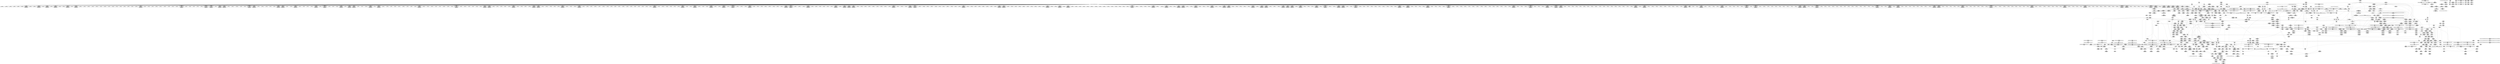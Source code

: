 digraph {
	CE0x4e08070 [shape=record,shape=Mrecord,label="{CE0x4e08070|104:_%struct.inode*,_:_CRE_64,72_|*MultipleSource*|Function::selinux_inode_getattr&Arg::dentry::|*LoadInst*|security/selinux/hooks.c,1642|security/selinux/hooks.c,1642}"]
	CE0x4dfc900 [shape=record,shape=Mrecord,label="{CE0x4dfc900|104:_%struct.inode*,_:_CRE_175,176_}"]
	CE0x4e723c0 [shape=record,shape=Mrecord,label="{CE0x4e723c0|__validate_creds:tobool|include/linux/cred.h,173|*SummSource*}"]
	CE0x4e64040 [shape=record,shape=Mrecord,label="{CE0x4e64040|inode_has_perm:tmp4|security/selinux/hooks.c,1609}"]
	CE0x4e90aa0 [shape=record,shape=Mrecord,label="{CE0x4e90aa0|12:_i32,_56:_i8*,_:_CRE_864,865_}"]
	CE0x61b2b00 [shape=record,shape=Mrecord,label="{CE0x61b2b00|selinux_inode_getattr:land.lhs.true2|*SummSink*}"]
	CE0x4e8ad10 [shape=record,shape=Mrecord,label="{CE0x4e8ad10|12:_i32,_56:_i8*,_:_CRE_593,594_}"]
	CE0x4ea8c10 [shape=record,shape=Mrecord,label="{CE0x4ea8c10|inode_has_perm:tmp9|security/selinux/hooks.c,1611|*SummSource*}"]
	CE0x4dfc450 [shape=record,shape=Mrecord,label="{CE0x4dfc450|104:_%struct.inode*,_:_CRE_170,171_}"]
	CE0x4e923a0 [shape=record,shape=Mrecord,label="{CE0x4e923a0|12:_i32,_56:_i8*,_:_CRE_884,885_}"]
	CE0x4df89a0 [shape=record,shape=Mrecord,label="{CE0x4df89a0|selinux_inode_getattr:tmp10|security/selinux/hooks.c,2904}"]
	CE0x4ea8750 [shape=record,shape=Mrecord,label="{CE0x4ea8750|GLOBAL:__llvm_gcov_ctr154|Global_var:__llvm_gcov_ctr154|*SummSink*}"]
	CE0x4e816d0 [shape=record,shape=Mrecord,label="{CE0x4e816d0|12:_i32,_56:_i8*,_:_CRE_293,294_}"]
	CE0x4e62940 [shape=record,shape=Mrecord,label="{CE0x4e62940|inode_has_perm:tmp1|*SummSink*}"]
	CE0x4e5b360 [shape=record,shape=Mrecord,label="{CE0x4e5b360|28:_i32,_32:_i16,_:_CRE_32,34_|*MultipleSource*|*LoadInst*|security/selinux/hooks.c,1615|security/selinux/hooks.c,1615|security/selinux/hooks.c,1617}"]
	CE0x4e03ea0 [shape=record,shape=Mrecord,label="{CE0x4e03ea0|selinux_inode_getattr:mnt7|security/selinux/hooks.c,2908|*SummSource*}"]
	CE0x4dfdb40 [shape=record,shape=Mrecord,label="{CE0x4dfdb40|path_has_perm:tmp3}"]
	"CONST[source:1(input),value:2(dynamic)][purpose:{object}][SrcIdx:2]"
	CE0x4e917c0 [shape=record,shape=Mrecord,label="{CE0x4e917c0|12:_i32,_56:_i8*,_:_CRE_874,875_}"]
	CE0x4e20190 [shape=record,shape=Mrecord,label="{CE0x4e20190|i64*_getelementptr_inbounds_(_11_x_i64_,_11_x_i64_*___llvm_gcov_ctr235,_i64_0,_i64_8)|*Constant*|*SummSource*}"]
	CE0x4dfcea0 [shape=record,shape=Mrecord,label="{CE0x4dfcea0|104:_%struct.inode*,_:_CRE_181,182_}"]
	CE0x4e89550 [shape=record,shape=Mrecord,label="{CE0x4e89550|12:_i32,_56:_i8*,_:_CRE_573,574_}"]
	CE0x4e7e030 [shape=record,shape=Mrecord,label="{CE0x4e7e030|12:_i32,_56:_i8*,_:_CRE_247,248_}"]
	CE0x4e7bb50 [shape=record,shape=Mrecord,label="{CE0x4e7bb50|12:_i32,_56:_i8*,_:_CRE_186,187_}"]
	CE0x4ea0a20 [shape=record,shape=Mrecord,label="{CE0x4ea0a20|_ret_i32_%retval.0,_!dbg_!27728|security/selinux/avc.c,775|*SummSink*}"]
	CE0x4e13ff0 [shape=record,shape=Mrecord,label="{CE0x4e13ff0|_ret_%struct.task_struct*_%tmp4,_!dbg_!27714|./arch/x86/include/asm/current.h,14|*SummSink*}"]
	CE0x4e2a050 [shape=record,shape=Mrecord,label="{CE0x4e2a050|12:_i32,_56:_i8*,_:_CRE_104,112_|*MultipleSource*|security/selinux/hooks.c,1642|Function::inode_has_perm&Arg::inode::|security/selinux/hooks.c,1611}"]
	CE0x4ea7cd0 [shape=record,shape=Mrecord,label="{CE0x4ea7cd0|inode_has_perm:tmp7|security/selinux/hooks.c,1611}"]
	CE0x4e4bd10 [shape=record,shape=Mrecord,label="{CE0x4e4bd10|path_has_perm:call|security/selinux/hooks.c,1647|*SummSource*}"]
	CE0x4e5ea30 [shape=record,shape=Mrecord,label="{CE0x4e5ea30|COLLAPSED:_GCMRE___llvm_gcov_ctr154_internal_global_8_x_i64_zeroinitializer:_elem_0:default:}"]
	CE0x4e56720 [shape=record,shape=Mrecord,label="{CE0x4e56720|inode_has_perm:call4|security/selinux/hooks.c,1617|*SummSource*}"]
	CE0x4e09420 [shape=record,shape=Mrecord,label="{CE0x4e09420|selinux_inode_getattr:tmp13|security/selinux/hooks.c,2904}"]
	CE0x4e92140 [shape=record,shape=Mrecord,label="{CE0x4e92140|12:_i32,_56:_i8*,_:_CRE_882,883_}"]
	CE0x4e96030 [shape=record,shape=Mrecord,label="{CE0x4e96030|12:_i32,_56:_i8*,_:_CRE_935,936_}"]
	CE0x4e56ec0 [shape=record,shape=Mrecord,label="{CE0x4e56ec0|avc_has_perm:entry|*SummSource*}"]
	CE0x4e892f0 [shape=record,shape=Mrecord,label="{CE0x4e892f0|12:_i32,_56:_i8*,_:_CRE_571,572_}"]
	CE0x4e73c00 [shape=record,shape=Mrecord,label="{CE0x4e73c00|inode_has_perm:return}"]
	CE0x4e1b300 [shape=record,shape=Mrecord,label="{CE0x4e1b300|_call_void_mcount()_#3}"]
	CE0x4e93900 [shape=record,shape=Mrecord,label="{CE0x4e93900|12:_i32,_56:_i8*,_:_CRE_902,903_}"]
	CE0x4e93a30 [shape=record,shape=Mrecord,label="{CE0x4e93a30|12:_i32,_56:_i8*,_:_CRE_903,904_}"]
	CE0x4e4fa70 [shape=record,shape=Mrecord,label="{CE0x4e4fa70|i64*_getelementptr_inbounds_(_2_x_i64_,_2_x_i64_*___llvm_gcov_ctr98,_i64_0,_i64_1)|*Constant*}"]
	CE0x4e70600 [shape=record,shape=Mrecord,label="{CE0x4e70600|104:_%struct.inode*,_:_CRE_221,222_}"]
	CE0x4e857a0 [shape=record,shape=Mrecord,label="{CE0x4e857a0|12:_i32,_56:_i8*,_:_CRE_475,476_}"]
	CE0x4e793a0 [shape=record,shape=Mrecord,label="{CE0x4e793a0|12:_i32,_56:_i8*,_:_CRE_148,149_}"]
	CE0x4e52800 [shape=record,shape=Mrecord,label="{CE0x4e52800|_ret_void,_!dbg_!27722|include/linux/cred.h,175|*SummSink*}"]
	CE0x4e2fca0 [shape=record,shape=Mrecord,label="{CE0x4e2fca0|__validate_creds:lnot|include/linux/cred.h,173|*SummSource*}"]
	CE0x4e86f20 [shape=record,shape=Mrecord,label="{CE0x4e86f20|12:_i32,_56:_i8*,_:_CRE_512,520_|*MultipleSource*|security/selinux/hooks.c,1642|Function::inode_has_perm&Arg::inode::|security/selinux/hooks.c,1611}"]
	CE0x4e8d440 [shape=record,shape=Mrecord,label="{CE0x4e8d440|12:_i32,_56:_i8*,_:_CRE_640,648_|*MultipleSource*|security/selinux/hooks.c,1642|Function::inode_has_perm&Arg::inode::|security/selinux/hooks.c,1611}"]
	CE0x4e14360 [shape=record,shape=Mrecord,label="{CE0x4e14360|i32_78|*Constant*}"]
	CE0x4e82640 [shape=record,shape=Mrecord,label="{CE0x4e82640|12:_i32,_56:_i8*,_:_CRE_306,307_}"]
	CE0x4e6ce70 [shape=record,shape=Mrecord,label="{CE0x4e6ce70|cred_sid:bb|*SummSource*}"]
	CE0x4e252c0 [shape=record,shape=Mrecord,label="{CE0x4e252c0|path_has_perm:tmp4|*LoadInst*|security/selinux/hooks.c,1642|*SummSink*}"]
	CE0x4e61b30 [shape=record,shape=Mrecord,label="{CE0x4e61b30|__validate_creds:file|Function::__validate_creds&Arg::file::}"]
	CE0x4e5de80 [shape=record,shape=Mrecord,label="{CE0x4e5de80|_call_void_mcount()_#3}"]
	CE0x4e0fe40 [shape=record,shape=Mrecord,label="{CE0x4e0fe40|i64*_getelementptr_inbounds_(_11_x_i64_,_11_x_i64_*___llvm_gcov_ctr235,_i64_0,_i64_6)|*Constant*}"]
	CE0x4e82510 [shape=record,shape=Mrecord,label="{CE0x4e82510|12:_i32,_56:_i8*,_:_CRE_305,306_}"]
	CE0x695ebd0 [shape=record,shape=Mrecord,label="{CE0x695ebd0|i64*_getelementptr_inbounds_(_11_x_i64_,_11_x_i64_*___llvm_gcov_ctr235,_i64_0,_i64_0)|*Constant*|*SummSink*}"]
	CE0x4e5e4f0 [shape=record,shape=Mrecord,label="{CE0x4e5e4f0|__validate_creds:tmp|*SummSink*}"]
	CE0x4e0f470 [shape=record,shape=Mrecord,label="{CE0x4e0f470|selinux_inode_getattr:tmp|*SummSink*}"]
	CE0x4e21980 [shape=record,shape=Mrecord,label="{CE0x4e21980|selinux_inode_getattr:tobool1|security/selinux/hooks.c,2904}"]
	CE0x4e7a750 [shape=record,shape=Mrecord,label="{CE0x4e7a750|12:_i32,_56:_i8*,_:_CRE_169,170_}"]
	CE0x4e95580 [shape=record,shape=Mrecord,label="{CE0x4e95580|12:_i32,_56:_i8*,_:_CRE_926,927_}"]
	CE0x4e6fbb0 [shape=record,shape=Mrecord,label="{CE0x4e6fbb0|104:_%struct.inode*,_:_CRE_210,211_}"]
	CE0x4e06690 [shape=record,shape=Mrecord,label="{CE0x4e06690|path_has_perm:av|Function::path_has_perm&Arg::av::}"]
	CE0x4e7fcb0 [shape=record,shape=Mrecord,label="{CE0x4e7fcb0|12:_i32,_56:_i8*,_:_CRE_271,272_}"]
	CE0x4e7ee70 [shape=record,shape=Mrecord,label="{CE0x4e7ee70|12:_i32,_56:_i8*,_:_CRE_259,260_}"]
	CE0x4ea84b0 [shape=record,shape=Mrecord,label="{CE0x4ea84b0|GLOBAL:__llvm_gcov_ctr154|Global_var:__llvm_gcov_ctr154}"]
	CE0x4e930b0 [shape=record,shape=Mrecord,label="{CE0x4e930b0|12:_i32,_56:_i8*,_:_CRE_895,896_}"]
	CE0x4e72df0 [shape=record,shape=Mrecord,label="{CE0x4e72df0|104:_%struct.inode*,_:_CRE_90,91_}"]
	CE0x4e82180 [shape=record,shape=Mrecord,label="{CE0x4e82180|12:_i32,_56:_i8*,_:_CRE_302,303_}"]
	CE0x4e86730 [shape=record,shape=Mrecord,label="{CE0x4e86730|12:_i32,_56:_i8*,_:_CRE_496,500_|*MultipleSource*|security/selinux/hooks.c,1642|Function::inode_has_perm&Arg::inode::|security/selinux/hooks.c,1611}"]
	CE0x4e93c90 [shape=record,shape=Mrecord,label="{CE0x4e93c90|12:_i32,_56:_i8*,_:_CRE_905,906_}"]
	CE0x4e05d20 [shape=record,shape=Mrecord,label="{CE0x4e05d20|path_has_perm:path|Function::path_has_perm&Arg::path::|*SummSource*}"]
	CE0x4e08690 [shape=record,shape=Mrecord,label="{CE0x4e08690|selinux_inode_getattr:if.end|*SummSource*}"]
	CE0x4e88d00 [shape=record,shape=Mrecord,label="{CE0x4e88d00|12:_i32,_56:_i8*,_:_CRE_566,567_}"]
	CE0x4e6dc10 [shape=record,shape=Mrecord,label="{CE0x4e6dc10|cred_sid:security|security/selinux/hooks.c,196|*SummSink*}"]
	CE0x4e5dd10 [shape=record,shape=Mrecord,label="{CE0x4e5dd10|cred_sid:tmp3|*SummSource*}"]
	CE0x4e26050 [shape=record,shape=Mrecord,label="{CE0x4e26050|i64_3|*Constant*|*SummSink*}"]
	CE0x4e976e0 [shape=record,shape=Mrecord,label="{CE0x4e976e0|12:_i32,_56:_i8*,_:_CRE_992,1000_|*MultipleSource*|security/selinux/hooks.c,1642|Function::inode_has_perm&Arg::inode::|security/selinux/hooks.c,1611}"]
	CE0x4e21ec0 [shape=record,shape=Mrecord,label="{CE0x4e21ec0|i1_true|*Constant*}"]
	CE0x4e91ee0 [shape=record,shape=Mrecord,label="{CE0x4e91ee0|12:_i32,_56:_i8*,_:_CRE_880,881_}"]
	CE0x4e16450 [shape=record,shape=Mrecord,label="{CE0x4e16450|12:_i32,_56:_i8*,_:_CRE_2,4_|*MultipleSource*|security/selinux/hooks.c,1642|Function::inode_has_perm&Arg::inode::|security/selinux/hooks.c,1611}"]
	CE0x4ea6de0 [shape=record,shape=Mrecord,label="{CE0x4ea6de0|GLOBAL:llvm.expect.i64|*Constant*|*SummSource*}"]
	CE0x4e93310 [shape=record,shape=Mrecord,label="{CE0x4e93310|12:_i32,_56:_i8*,_:_CRE_897,898_}"]
	CE0x4e5f9f0 [shape=record,shape=Mrecord,label="{CE0x4e5f9f0|__validate_creds:cred|Function::__validate_creds&Arg::cred::}"]
	CE0x4e937d0 [shape=record,shape=Mrecord,label="{CE0x4e937d0|12:_i32,_56:_i8*,_:_CRE_901,902_}"]
	CE0x4e7a390 [shape=record,shape=Mrecord,label="{CE0x4e7a390|12:_i32,_56:_i8*,_:_CRE_165,166_}"]
	CE0x4ea8170 [shape=record,shape=Mrecord,label="{CE0x4ea8170|inode_has_perm:tmp7|security/selinux/hooks.c,1611|*SummSink*}"]
	CE0x4ea0c00 [shape=record,shape=Mrecord,label="{CE0x4ea0c00|i64*_getelementptr_inbounds_(_8_x_i64_,_8_x_i64_*___llvm_gcov_ctr154,_i64_0,_i64_7)|*Constant*}"]
	CE0x4e144f0 [shape=record,shape=Mrecord,label="{CE0x4e144f0|i32_78|*Constant*|*SummSink*}"]
	CE0x4e92270 [shape=record,shape=Mrecord,label="{CE0x4e92270|12:_i32,_56:_i8*,_:_CRE_883,884_}"]
	CE0x4e18600 [shape=record,shape=Mrecord,label="{CE0x4e18600|i8_1|*Constant*}"]
	CE0x4e14890 [shape=record,shape=Mrecord,label="{CE0x4e14890|selinux_inode_getattr:cred4|security/selinux/hooks.c,2904|*SummSource*}"]
	CE0x4e7ed40 [shape=record,shape=Mrecord,label="{CE0x4e7ed40|12:_i32,_56:_i8*,_:_CRE_258,259_}"]
	CE0x4e70330 [shape=record,shape=Mrecord,label="{CE0x4e70330|104:_%struct.inode*,_:_CRE_218,219_}"]
	CE0x4e4c1a0 [shape=record,shape=Mrecord,label="{CE0x4e4c1a0|GLOBAL:inode_has_perm|*Constant*|*SummSource*}"]
	CE0x4e6fac0 [shape=record,shape=Mrecord,label="{CE0x4e6fac0|104:_%struct.inode*,_:_CRE_209,210_}"]
	CE0x4e80630 [shape=record,shape=Mrecord,label="{CE0x4e80630|12:_i32,_56:_i8*,_:_CRE_279,280_}"]
	CE0x4e112a0 [shape=record,shape=Mrecord,label="{CE0x4e112a0|path_has_perm:tmp4|*LoadInst*|security/selinux/hooks.c,1642}"]
	CE0x4e780d0 [shape=record,shape=Mrecord,label="{CE0x4e780d0|inode_has_perm:call|security/selinux/hooks.c,1614|*SummSource*}"]
	CE0x4e6ea20 [shape=record,shape=Mrecord,label="{CE0x4e6ea20|path_has_perm:tmp6|security/selinux/hooks.c,1646|*SummSink*}"]
	CE0x4e65b60 [shape=record,shape=Mrecord,label="{CE0x4e65b60|104:_%struct.inode*,_:_CRE_187,188_}"]
	CE0x4e92730 [shape=record,shape=Mrecord,label="{CE0x4e92730|12:_i32,_56:_i8*,_:_CRE_887,888_}"]
	CE0x4e2f820 [shape=record,shape=Mrecord,label="{CE0x4e2f820|i32_1609|*Constant*}"]
	CE0x4ea5980 [shape=record,shape=Mrecord,label="{CE0x4ea5980|inode_has_perm:lnot1|security/selinux/hooks.c,1611}"]
	CE0x4e9c0f0 [shape=record,shape=Mrecord,label="{CE0x4e9c0f0|cred_sid:cred|Function::cred_sid&Arg::cred::|*SummSink*}"]
	CE0x4e94610 [shape=record,shape=Mrecord,label="{CE0x4e94610|12:_i32,_56:_i8*,_:_CRE_913,914_}"]
	CE0x4e77b80 [shape=record,shape=Mrecord,label="{CE0x4e77b80|inode_has_perm:tmp14|security/selinux/hooks.c,1614|*SummSource*}"]
	CE0x4e211a0 [shape=record,shape=Mrecord,label="{CE0x4e211a0|selinux_inode_getattr:tmp5|security/selinux/hooks.c,2904|*SummSink*}"]
	CE0x4e92bf0 [shape=record,shape=Mrecord,label="{CE0x4e92bf0|12:_i32,_56:_i8*,_:_CRE_891,892_}"]
	CE0x4e75f30 [shape=record,shape=Mrecord,label="{CE0x4e75f30|__validate_creds:line|Function::__validate_creds&Arg::line::}"]
	CE0x4e72540 [shape=record,shape=Mrecord,label="{CE0x4e72540|__validate_creds:tobool|include/linux/cred.h,173|*SummSink*}"]
	CE0x4e15cd0 [shape=record,shape=Mrecord,label="{CE0x4e15cd0|i8*_getelementptr_inbounds_(_25_x_i8_,_25_x_i8_*_.str3,_i32_0,_i32_0)|*Constant*|*SummSink*}"]
	CE0x4e8bc80 [shape=record,shape=Mrecord,label="{CE0x4e8bc80|12:_i32,_56:_i8*,_:_CRE_606,607_}"]
	CE0x4e1bf60 [shape=record,shape=Mrecord,label="{CE0x4e1bf60|__validate_creds:if.end|*SummSource*}"]
	CE0x4e06e50 [shape=record,shape=Mrecord,label="{CE0x4e06e50|_ret_i32_%call8,_!dbg_!27746|security/selinux/hooks.c,2910}"]
	CE0x4e7ce10 [shape=record,shape=Mrecord,label="{CE0x4e7ce10|12:_i32,_56:_i8*,_:_CRE_206,207_}"]
	CE0x4e7b6a0 [shape=record,shape=Mrecord,label="{CE0x4e7b6a0|12:_i32,_56:_i8*,_:_CRE_181,182_}"]
	CE0x4e74e20 [shape=record,shape=Mrecord,label="{CE0x4e74e20|i32_1609|*Constant*|*SummSource*}"]
	CE0x4e0d6a0 [shape=record,shape=Mrecord,label="{CE0x4e0d6a0|104:_%struct.inode*,_:_CRE_8,12_|*MultipleSource*|Function::selinux_inode_getattr&Arg::dentry::|*LoadInst*|security/selinux/hooks.c,1642|security/selinux/hooks.c,1642}"]
	CE0x4e4bc10 [shape=record,shape=Mrecord,label="{CE0x4e4bc10|path_has_perm:call|security/selinux/hooks.c,1647}"]
	CE0x4e30ca0 [shape=record,shape=Mrecord,label="{CE0x4e30ca0|__validate_creds:conv|include/linux/cred.h,173|*SummSink*}"]
	CE0x4ea51f0 [shape=record,shape=Mrecord,label="{CE0x4ea51f0|inode_has_perm:tobool|security/selinux/hooks.c,1611|*SummSource*}"]
	CE0x4e28000 [shape=record,shape=Mrecord,label="{CE0x4e28000|12:_i32,_56:_i8*,_:_CRE_12,16_|*MultipleSource*|security/selinux/hooks.c,1642|Function::inode_has_perm&Arg::inode::|security/selinux/hooks.c,1611}"]
	CE0x4e666a0 [shape=record,shape=Mrecord,label="{CE0x4e666a0|104:_%struct.inode*,_:_CRE_199,200_}"]
	CE0x4ea9cd0 [shape=record,shape=Mrecord,label="{CE0x4ea9cd0|inode_has_perm:tmp10|security/selinux/hooks.c,1611|*SummSink*}"]
	CE0x4e6f340 [shape=record,shape=Mrecord,label="{CE0x4e6f340|104:_%struct.inode*,_:_CRE_201,202_}"]
	CE0x4e0c080 [shape=record,shape=Mrecord,label="{CE0x4e0c080|selinux_inode_getattr:tmp3}"]
	CE0x4e55630 [shape=record,shape=Mrecord,label="{CE0x4e55630|avc_has_perm:tclass|Function::avc_has_perm&Arg::tclass::|*SummSink*}"]
	CE0x4e951f0 [shape=record,shape=Mrecord,label="{CE0x4e951f0|12:_i32,_56:_i8*,_:_CRE_923,924_}"]
	CE0x4df8cb0 [shape=record,shape=Mrecord,label="{CE0x4df8cb0|i64_5|*Constant*|*SummSink*}"]
	CE0x4e80170 [shape=record,shape=Mrecord,label="{CE0x4e80170|12:_i32,_56:_i8*,_:_CRE_275,276_}"]
	CE0x4ea7230 [shape=record,shape=Mrecord,label="{CE0x4ea7230|i64_4|*Constant*}"]
	CE0x4e24ba0 [shape=record,shape=Mrecord,label="{CE0x4e24ba0|selinux_inode_getattr:tmp8|security/selinux/hooks.c,2904}"]
	CE0x4e50cb0 [shape=record,shape=Mrecord,label="{CE0x4e50cb0|path_has_perm:tmp7|security/selinux/hooks.c,1646|*SummSink*}"]
	CE0x4e7d5b0 [shape=record,shape=Mrecord,label="{CE0x4e7d5b0|12:_i32,_56:_i8*,_:_CRE_232,236_|*MultipleSource*|security/selinux/hooks.c,1642|Function::inode_has_perm&Arg::inode::|security/selinux/hooks.c,1611}"]
	CE0x4df8bc0 [shape=record,shape=Mrecord,label="{CE0x4df8bc0|i64_5|*Constant*|*SummSource*}"]
	CE0x4e76ce0 [shape=record,shape=Mrecord,label="{CE0x4e76ce0|i64*_getelementptr_inbounds_(_2_x_i64_,_2_x_i64_*___llvm_gcov_ctr131,_i64_0,_i64_0)|*Constant*|*SummSink*}"]
	CE0x4e18240 [shape=record,shape=Mrecord,label="{CE0x4e18240|selinux_inode_getattr:tmp16|security/selinux/hooks.c,2904}"]
	CE0x4e88180 [shape=record,shape=Mrecord,label="{CE0x4e88180|12:_i32,_56:_i8*,_:_CRE_556,557_}"]
	CE0x4e06fb0 [shape=record,shape=Mrecord,label="{CE0x4e06fb0|_ret_i32_%call8,_!dbg_!27746|security/selinux/hooks.c,2910|*SummSource*}"]
	CE0x4e717a0 [shape=record,shape=Mrecord,label="{CE0x4e717a0|104:_%struct.inode*,_:_CRE_304,305_}"]
	CE0x4e0fc90 [shape=record,shape=Mrecord,label="{CE0x4e0fc90|selinux_inode_getattr:tmp12|security/selinux/hooks.c,2904|*SummSink*}"]
	CE0x4e8eb00 [shape=record,shape=Mrecord,label="{CE0x4e8eb00|12:_i32,_56:_i8*,_:_CRE_728,736_|*MultipleSource*|security/selinux/hooks.c,1642|Function::inode_has_perm&Arg::inode::|security/selinux/hooks.c,1611}"]
	CE0x4e7cd20 [shape=record,shape=Mrecord,label="{CE0x4e7cd20|12:_i32,_56:_i8*,_:_CRE_205,206_}"]
	CE0x4e80760 [shape=record,shape=Mrecord,label="{CE0x4e80760|12:_i32,_56:_i8*,_:_CRE_280,281_}"]
	CE0x4e164c0 [shape=record,shape=Mrecord,label="{CE0x4e164c0|12:_i32,_56:_i8*,_:_CRE_4,8_|*MultipleSource*|security/selinux/hooks.c,1642|Function::inode_has_perm&Arg::inode::|security/selinux/hooks.c,1611}"]
	CE0x4e87920 [shape=record,shape=Mrecord,label="{CE0x4e87920|12:_i32,_56:_i8*,_:_CRE_544,552_|*MultipleSource*|security/selinux/hooks.c,1642|Function::inode_has_perm&Arg::inode::|security/selinux/hooks.c,1611}"]
	CE0x4e4d120 [shape=record,shape=Mrecord,label="{CE0x4e4d120|inode_has_perm:adp|Function::inode_has_perm&Arg::adp::}"]
	CE0x4e119f0 [shape=record,shape=Mrecord,label="{CE0x4e119f0|i8*_getelementptr_inbounds_(_45_x_i8_,_45_x_i8_*_.str12,_i32_0,_i32_0)|*Constant*|*SummSink*}"]
	CE0x4e97da0 [shape=record,shape=Mrecord,label="{CE0x4e97da0|inode_has_perm:tmp6|*LoadInst*|security/selinux/hooks.c,1611|*SummSource*}"]
	CE0x4ea3ba0 [shape=record,shape=Mrecord,label="{CE0x4ea3ba0|avc_has_perm:ssid|Function::avc_has_perm&Arg::ssid::}"]
	CE0x4e81470 [shape=record,shape=Mrecord,label="{CE0x4e81470|12:_i32,_56:_i8*,_:_CRE_291,292_}"]
	CE0x4e50220 [shape=record,shape=Mrecord,label="{CE0x4e50220|104:_%struct.inode*,_:_CRE_312,313_}"]
	CE0x4e97970 [shape=record,shape=Mrecord,label="{CE0x4e97970|12:_i32,_56:_i8*,_:_CRE_1000,1008_|*MultipleSource*|security/selinux/hooks.c,1642|Function::inode_has_perm&Arg::inode::|security/selinux/hooks.c,1611}"]
	CE0x4e7ae30 [shape=record,shape=Mrecord,label="{CE0x4e7ae30|12:_i32,_56:_i8*,_:_CRE_172,173_}"]
	CE0x4dfe0c0 [shape=record,shape=Mrecord,label="{CE0x4dfe0c0|i64*_getelementptr_inbounds_(_2_x_i64_,_2_x_i64_*___llvm_gcov_ctr204,_i64_0,_i64_0)|*Constant*}"]
	CE0x4e4cda0 [shape=record,shape=Mrecord,label="{CE0x4e4cda0|path_has_perm:u|security/selinux/hooks.c,1646|*SummSink*}"]
	CE0x4e72c10 [shape=record,shape=Mrecord,label="{CE0x4e72c10|104:_%struct.inode*,_:_CRE_89,90_}"]
	CE0x4e7a480 [shape=record,shape=Mrecord,label="{CE0x4e7a480|12:_i32,_56:_i8*,_:_CRE_166,167_}"]
	CE0x4e8f730 [shape=record,shape=Mrecord,label="{CE0x4e8f730|12:_i32,_56:_i8*,_:_CRE_776,792_|*MultipleSource*|security/selinux/hooks.c,1642|Function::inode_has_perm&Arg::inode::|security/selinux/hooks.c,1611}"]
	CE0x4e7f200 [shape=record,shape=Mrecord,label="{CE0x4e7f200|12:_i32,_56:_i8*,_:_CRE_262,263_}"]
	CE0x4ea5370 [shape=record,shape=Mrecord,label="{CE0x4ea5370|inode_has_perm:tobool|security/selinux/hooks.c,1611|*SummSink*}"]
	CE0x4e9c5f0 [shape=record,shape=Mrecord,label="{CE0x4e9c5f0|i32_10|*Constant*|*SummSource*}"]
	CE0x4e15540 [shape=record,shape=Mrecord,label="{CE0x4e15540|i64*_getelementptr_inbounds_(_11_x_i64_,_11_x_i64_*___llvm_gcov_ctr235,_i64_0,_i64_9)|*Constant*}"]
	CE0x4e7dd00 [shape=record,shape=Mrecord,label="{CE0x4e7dd00|12:_i32,_56:_i8*,_:_CRE_244,245_}"]
	CE0x4e7d0e0 [shape=record,shape=Mrecord,label="{CE0x4e7d0e0|12:_i32,_56:_i8*,_:_CRE_212,216_|*MultipleSource*|security/selinux/hooks.c,1642|Function::inode_has_perm&Arg::inode::|security/selinux/hooks.c,1611}"]
	CE0x4e612d0 [shape=record,shape=Mrecord,label="{CE0x4e612d0|inode_has_perm:do.end|*SummSource*}"]
	CE0x4e77a50 [shape=record,shape=Mrecord,label="{CE0x4e77a50|inode_has_perm:tmp14|security/selinux/hooks.c,1614}"]
	CE0x4e4ead0 [shape=record,shape=Mrecord,label="{CE0x4e4ead0|12:_i32,_56:_i8*,_:_CRE_32,40_|*MultipleSource*|security/selinux/hooks.c,1642|Function::inode_has_perm&Arg::inode::|security/selinux/hooks.c,1611}"]
	CE0x4e8a130 [shape=record,shape=Mrecord,label="{CE0x4e8a130|12:_i32,_56:_i8*,_:_CRE_583,584_}"]
	CE0x4e93570 [shape=record,shape=Mrecord,label="{CE0x4e93570|12:_i32,_56:_i8*,_:_CRE_899,900_}"]
	CE0x4e159b0 [shape=record,shape=Mrecord,label="{CE0x4e159b0|i8*_getelementptr_inbounds_(_25_x_i8_,_25_x_i8_*_.str3,_i32_0,_i32_0)|*Constant*}"]
	CE0x4e97350 [shape=record,shape=Mrecord,label="{CE0x4e97350|12:_i32,_56:_i8*,_:_CRE_983,984_}"]
	CE0x4e50400 [shape=record,shape=Mrecord,label="{CE0x4e50400|104:_%struct.inode*,_:_CRE_314,315_}"]
	CE0x4e2de50 [shape=record,shape=Mrecord,label="{CE0x4e2de50|inode_has_perm:tmp3}"]
	CE0x4e60640 [shape=record,shape=Mrecord,label="{CE0x4e60640|_call_void_mcount()_#3}"]
	CE0x4e94740 [shape=record,shape=Mrecord,label="{CE0x4e94740|12:_i32,_56:_i8*,_:_CRE_914,915_}"]
	CE0x4e8f130 [shape=record,shape=Mrecord,label="{CE0x4e8f130|12:_i32,_56:_i8*,_:_CRE_752,756_|*MultipleSource*|security/selinux/hooks.c,1642|Function::inode_has_perm&Arg::inode::|security/selinux/hooks.c,1611}"]
	CE0x4e04ad0 [shape=record,shape=Mrecord,label="{CE0x4e04ad0|selinux_inode_getattr:call8|security/selinux/hooks.c,2910|*SummSource*}"]
	CE0x4e161e0 [shape=record,shape=Mrecord,label="{CE0x4e161e0|i64*_getelementptr_inbounds_(_2_x_i64_,_2_x_i64_*___llvm_gcov_ctr204,_i64_0,_i64_1)|*Constant*|*SummSink*}"]
	CE0x4e6a4f0 [shape=record,shape=Mrecord,label="{CE0x4e6a4f0|_call_void___invalid_creds(%struct.cred*_%cred,_i8*_%file,_i32_%line)_#10,_!dbg_!27721|include/linux/cred.h,174|*SummSink*}"]
	CE0x4e6f520 [shape=record,shape=Mrecord,label="{CE0x4e6f520|104:_%struct.inode*,_:_CRE_203,204_}"]
	CE0x4e2ec20 [shape=record,shape=Mrecord,label="{CE0x4e2ec20|__validate_creds:lnot|include/linux/cred.h,173|*SummSink*}"]
	CE0x4e557a0 [shape=record,shape=Mrecord,label="{CE0x4e557a0|_ret_i32_%retval.0,_!dbg_!27728|security/selinux/avc.c,775}"]
	CE0x4e11020 [shape=record,shape=Mrecord,label="{CE0x4e11020|path_has_perm:dentry|security/selinux/hooks.c,1642|*SummSource*}"]
	CE0x4e4efb0 [shape=record,shape=Mrecord,label="{CE0x4e4efb0|12:_i32,_56:_i8*,_:_CRE_56,64_|*MultipleSource*|security/selinux/hooks.c,1642|Function::inode_has_perm&Arg::inode::|security/selinux/hooks.c,1611}"]
	CE0x4e87320 [shape=record,shape=Mrecord,label="{CE0x4e87320|12:_i32,_56:_i8*,_:_CRE_528,536_|*MultipleSource*|security/selinux/hooks.c,1642|Function::inode_has_perm&Arg::inode::|security/selinux/hooks.c,1611}"]
	CE0x4e84c20 [shape=record,shape=Mrecord,label="{CE0x4e84c20|12:_i32,_56:_i8*,_:_CRE_448,456_|*MultipleSource*|security/selinux/hooks.c,1642|Function::inode_has_perm&Arg::inode::|security/selinux/hooks.c,1611}"]
	CE0x4e11830 [shape=record,shape=Mrecord,label="{CE0x4e11830|i8*_getelementptr_inbounds_(_45_x_i8_,_45_x_i8_*_.str12,_i32_0,_i32_0)|*Constant*}"]
	CE0x4ecf120 [shape=record,shape=Mrecord,label="{CE0x4ecf120|VOIDTB_TE:_CE_0,8_|Function::selinux_inode_getattr&Arg::mnt::}"]
	CE0x4e88e30 [shape=record,shape=Mrecord,label="{CE0x4e88e30|12:_i32,_56:_i8*,_:_CRE_567,568_}"]
	CE0x4e6fd90 [shape=record,shape=Mrecord,label="{CE0x4e6fd90|104:_%struct.inode*,_:_CRE_212,213_}"]
	CE0x4e01430 [shape=record,shape=Mrecord,label="{CE0x4e01430|104:_%struct.inode*,_:_CRE_153,154_}"]
	CE0x4e8f930 [shape=record,shape=Mrecord,label="{CE0x4e8f930|12:_i32,_56:_i8*,_:_CRE_792,800_|*MultipleSource*|security/selinux/hooks.c,1642|Function::inode_has_perm&Arg::inode::|security/selinux/hooks.c,1611}"]
	CE0x4ea8aa0 [shape=record,shape=Mrecord,label="{CE0x4ea8aa0|inode_has_perm:tmp9|security/selinux/hooks.c,1611}"]
	CE0x4e2a400 [shape=record,shape=Mrecord,label="{CE0x4e2a400|12:_i32,_56:_i8*,_:_CRE_120,128_|*MultipleSource*|security/selinux/hooks.c,1642|Function::inode_has_perm&Arg::inode::|security/selinux/hooks.c,1611}"]
	CE0x4e85020 [shape=record,shape=Mrecord,label="{CE0x4e85020|12:_i32,_56:_i8*,_:_CRE_464,472_|*MultipleSource*|security/selinux/hooks.c,1642|Function::inode_has_perm&Arg::inode::|security/selinux/hooks.c,1611}"]
	CE0x4e0b850 [shape=record,shape=Mrecord,label="{CE0x4e0b850|selinux_inode_getattr:tmp20|security/selinux/hooks.c,2904}"]
	CE0x4e8ae40 [shape=record,shape=Mrecord,label="{CE0x4e8ae40|12:_i32,_56:_i8*,_:_CRE_594,595_}"]
	CE0x4e78060 [shape=record,shape=Mrecord,label="{CE0x4e78060|inode_has_perm:call|security/selinux/hooks.c,1614}"]
	CE0x4e8f530 [shape=record,shape=Mrecord,label="{CE0x4e8f530|12:_i32,_56:_i8*,_:_CRE_768,776_|*MultipleSource*|security/selinux/hooks.c,1642|Function::inode_has_perm&Arg::inode::|security/selinux/hooks.c,1611}"]
	CE0x4e6d800 [shape=record,shape=Mrecord,label="{CE0x4e6d800|cred_sid:bb|*SummSink*}"]
	CE0x4e51a90 [shape=record,shape=Mrecord,label="{CE0x4e51a90|inode_has_perm:inode|Function::inode_has_perm&Arg::inode::}"]
	CE0x4e170c0 [shape=record,shape=Mrecord,label="{CE0x4e170c0|selinux_inode_getattr:bb}"]
	CE0x4e957e0 [shape=record,shape=Mrecord,label="{CE0x4e957e0|12:_i32,_56:_i8*,_:_CRE_928,929_}"]
	CE0x4ea3df0 [shape=record,shape=Mrecord,label="{CE0x4ea3df0|avc_has_perm:ssid|Function::avc_has_perm&Arg::ssid::|*SummSource*}"]
	CE0x4e78b90 [shape=record,shape=Mrecord,label="{CE0x4e78b90|cred_sid:entry|*SummSink*}"]
	CE0x4e8bdb0 [shape=record,shape=Mrecord,label="{CE0x4e8bdb0|12:_i32,_56:_i8*,_:_CRE_607,608_}"]
	CE0x4e6a070 [shape=record,shape=Mrecord,label="{CE0x4e6a070|__validate_creds:expval|include/linux/cred.h,173}"]
	CE0x4e7bc40 [shape=record,shape=Mrecord,label="{CE0x4e7bc40|12:_i32,_56:_i8*,_:_CRE_187,188_}"]
	CE0x4df8b20 [shape=record,shape=Mrecord,label="{CE0x4df8b20|i64_5|*Constant*}"]
	CE0x4df9dd0 [shape=record,shape=Mrecord,label="{CE0x4df9dd0|selinux_inode_getattr:if.end|*SummSink*}"]
	CE0x4dfdcb0 [shape=record,shape=Mrecord,label="{CE0x4dfdcb0|inode_has_perm:do.body|*SummSink*}"]
	CE0x4e876f0 [shape=record,shape=Mrecord,label="{CE0x4e876f0|12:_i32,_56:_i8*,_:_CRE_540,544_|*MultipleSource*|security/selinux/hooks.c,1642|Function::inode_has_perm&Arg::inode::|security/selinux/hooks.c,1611}"]
	CE0x4ea06e0 [shape=record,shape=Mrecord,label="{CE0x4ea06e0|avc_has_perm:auditdata|Function::avc_has_perm&Arg::auditdata::|*SummSink*}"]
	CE0x4e06260 [shape=record,shape=Mrecord,label="{CE0x4e06260|i32_16|*Constant*|*SummSource*}"]
	CE0x4e8c140 [shape=record,shape=Mrecord,label="{CE0x4e8c140|12:_i32,_56:_i8*,_:_CRE_610,611_}"]
	CE0x4e2ff10 [shape=record,shape=Mrecord,label="{CE0x4e2ff10|__validate_creds:conv|include/linux/cred.h,173}"]
	CE0x4e6d930 [shape=record,shape=Mrecord,label="{CE0x4e6d930|i64*_getelementptr_inbounds_(_2_x_i64_,_2_x_i64_*___llvm_gcov_ctr131,_i64_0,_i64_0)|*Constant*}"]
	CE0x4e0aab0 [shape=record,shape=Mrecord,label="{CE0x4e0aab0|selinux_inode_getattr:do.body}"]
	CE0x4e07db0 [shape=record,shape=Mrecord,label="{CE0x4e07db0|104:_%struct.inode*,_:_CRE_48,52_|*MultipleSource*|Function::selinux_inode_getattr&Arg::dentry::|*LoadInst*|security/selinux/hooks.c,1642|security/selinux/hooks.c,1642}"]
	CE0x4e12820 [shape=record,shape=Mrecord,label="{CE0x4e12820|104:_%struct.inode*,_:_CRE_155,156_}"]
	CE0x4e01070 [shape=record,shape=Mrecord,label="{CE0x4e01070|104:_%struct.inode*,_:_CRE_149,150_}"]
	CE0x4e64580 [shape=record,shape=Mrecord,label="{CE0x4e64580|path_has_perm:tmp3|*SummSource*}"]
	CE0x4e8dad0 [shape=record,shape=Mrecord,label="{CE0x4e8dad0|12:_i32,_56:_i8*,_:_CRE_664,672_|*MultipleSource*|security/selinux/hooks.c,1642|Function::inode_has_perm&Arg::inode::|security/selinux/hooks.c,1611}"]
	CE0x4e8e100 [shape=record,shape=Mrecord,label="{CE0x4e8e100|12:_i32,_56:_i8*,_:_CRE_684,688_|*MultipleSource*|security/selinux/hooks.c,1642|Function::inode_has_perm&Arg::inode::|security/selinux/hooks.c,1611}"]
	CE0x4e0a6d0 [shape=record,shape=Mrecord,label="{CE0x4e0a6d0|get_current:tmp1|*SummSource*}"]
	CE0x4e85220 [shape=record,shape=Mrecord,label="{CE0x4e85220|12:_i32,_56:_i8*,_:_CRE_472,473_}"]
	CE0x4ecd250 [shape=record,shape=Mrecord,label="{CE0x4ecd250|cred_sid:tmp5|security/selinux/hooks.c,196|*SummSink*}"]
	CE0x4e8c860 [shape=record,shape=Mrecord,label="{CE0x4e8c860|12:_i32,_56:_i8*,_:_CRE_616,617_}"]
	CE0x4e72960 [shape=record,shape=Mrecord,label="{CE0x4e72960|104:_%struct.inode*,_:_CRE_80,88_|*MultipleSource*|Function::selinux_inode_getattr&Arg::dentry::|*LoadInst*|security/selinux/hooks.c,1642|security/selinux/hooks.c,1642}"]
	CE0x4e13c00 [shape=record,shape=Mrecord,label="{CE0x4e13c00|get_current:entry|*SummSink*}"]
	CE0x4e75880 [shape=record,shape=Mrecord,label="{CE0x4e75880|inode_has_perm:i_flags|security/selinux/hooks.c,1611|*SummSource*}"]
	CE0x4e0b950 [shape=record,shape=Mrecord,label="{CE0x4e0b950|selinux_inode_getattr:tmp20|security/selinux/hooks.c,2904|*SummSource*}"]
	CE0x4e92990 [shape=record,shape=Mrecord,label="{CE0x4e92990|12:_i32,_56:_i8*,_:_CRE_889,890_}"]
	CE0x4e59e10 [shape=record,shape=Mrecord,label="{CE0x4e59e10|__validate_creds:tmp7|include/linux/cred.h,174|*SummSink*}"]
	CE0x4e735b0 [shape=record,shape=Mrecord,label="{CE0x4e735b0|cred_sid:security|security/selinux/hooks.c,196|*SummSource*}"]
	CE0x4e61890 [shape=record,shape=Mrecord,label="{CE0x4e61890|i8*_getelementptr_inbounds_(_25_x_i8_,_25_x_i8_*_.str3,_i32_0,_i32_0)|*Constant*}"]
	CE0x4dfda60 [shape=record,shape=Mrecord,label="{CE0x4dfda60|path_has_perm:tmp2|*SummSource*}"]
	CE0x4e7fde0 [shape=record,shape=Mrecord,label="{CE0x4e7fde0|12:_i32,_56:_i8*,_:_CRE_272,273_}"]
	CE0x4e7ad40 [shape=record,shape=Mrecord,label="{CE0x4e7ad40|12:_i32,_56:_i8*,_:_CRE_171,172_}"]
	CE0x4e79490 [shape=record,shape=Mrecord,label="{CE0x4e79490|12:_i32,_56:_i8*,_:_CRE_149,150_}"]
	CE0x4eab260 [shape=record,shape=Mrecord,label="{CE0x4eab260|i32_512|*Constant*|*SummSource*}"]
	CE0x4e54420 [shape=record,shape=Mrecord,label="{CE0x4e54420|get_current:tmp|*SummSource*}"]
	CE0x4e8c730 [shape=record,shape=Mrecord,label="{CE0x4e8c730|12:_i32,_56:_i8*,_:_CRE_615,616_}"]
	CE0x4e5f440 [shape=record,shape=Mrecord,label="{CE0x4e5f440|__validate_creds:call|include/linux/cred.h,173|*SummSource*}"]
	CE0x4e9c4c0 [shape=record,shape=Mrecord,label="{CE0x4e9c4c0|_ret_i32_%tmp6,_!dbg_!27716|security/selinux/hooks.c,197|*SummSink*}"]
	CE0x4e146c0 [shape=record,shape=Mrecord,label="{CE0x4e146c0|selinux_inode_getattr:cred4|security/selinux/hooks.c,2904}"]
	CE0x4e31b70 [shape=record,shape=Mrecord,label="{CE0x4e31b70|GLOBAL:__validate_creds|*Constant*}"]
	CE0x4e4c400 [shape=record,shape=Mrecord,label="{CE0x4e4c400|inode_has_perm:entry}"]
	CE0x4e79760 [shape=record,shape=Mrecord,label="{CE0x4e79760|12:_i32,_56:_i8*,_:_CRE_152,153_}"]
	CE0x4e70420 [shape=record,shape=Mrecord,label="{CE0x4e70420|104:_%struct.inode*,_:_CRE_219,220_}"]
	CE0x4e94020 [shape=record,shape=Mrecord,label="{CE0x4e94020|12:_i32,_56:_i8*,_:_CRE_908,909_}"]
	CE0x4ecd810 [shape=record,shape=Mrecord,label="{CE0x4ecd810|cred_sid:sid|security/selinux/hooks.c,197}"]
	CE0x4e1f440 [shape=record,shape=Mrecord,label="{CE0x4e1f440|i8_1|*Constant*|*SummSource*}"]
	CE0x4e89da0 [shape=record,shape=Mrecord,label="{CE0x4e89da0|12:_i32,_56:_i8*,_:_CRE_580,581_}"]
	CE0x4e8b690 [shape=record,shape=Mrecord,label="{CE0x4e8b690|12:_i32,_56:_i8*,_:_CRE_601,602_}"]
	CE0x4dfdd20 [shape=record,shape=Mrecord,label="{CE0x4dfdd20|inode_has_perm:if.then}"]
	CE0x4e8e300 [shape=record,shape=Mrecord,label="{CE0x4e8e300|12:_i32,_56:_i8*,_:_CRE_688,692_|*MultipleSource*|security/selinux/hooks.c,1642|Function::inode_has_perm&Arg::inode::|security/selinux/hooks.c,1611}"]
	CE0x4ea0590 [shape=record,shape=Mrecord,label="{CE0x4ea0590|avc_has_perm:auditdata|Function::avc_has_perm&Arg::auditdata::|*SummSource*}"]
	CE0x4e76ed0 [shape=record,shape=Mrecord,label="{CE0x4e76ed0|inode_has_perm:tmp12|security/selinux/hooks.c,1612|*SummSink*}"]
	CE0x4e04780 [shape=record,shape=Mrecord,label="{CE0x4e04780|selinux_inode_getattr:mnt|Function::selinux_inode_getattr&Arg::mnt::|*SummSink*}"]
	CE0x4e59600 [shape=record,shape=Mrecord,label="{CE0x4e59600|__validate_creds:tmp6|include/linux/cred.h,174|*SummSink*}"]
	CE0x4e79670 [shape=record,shape=Mrecord,label="{CE0x4e79670|12:_i32,_56:_i8*,_:_CRE_151,152_}"]
	CE0x4e83c50 [shape=record,shape=Mrecord,label="{CE0x4e83c50|12:_i32,_56:_i8*,_:_CRE_384,388_|*MultipleSource*|security/selinux/hooks.c,1642|Function::inode_has_perm&Arg::inode::|security/selinux/hooks.c,1611}"]
	CE0x4e90ca0 [shape=record,shape=Mrecord,label="{CE0x4e90ca0|12:_i32,_56:_i8*,_:_CRE_865,866_}"]
	CE0x4ecd8a0 [shape=record,shape=Mrecord,label="{CE0x4ecd8a0|cred_sid:sid|security/selinux/hooks.c,197|*SummSink*}"]
	CE0x4e91560 [shape=record,shape=Mrecord,label="{CE0x4e91560|12:_i32,_56:_i8*,_:_CRE_872,873_}"]
	CE0x4e81cc0 [shape=record,shape=Mrecord,label="{CE0x4e81cc0|12:_i32,_56:_i8*,_:_CRE_298,299_}"]
	CE0x4e9fb60 [shape=record,shape=Mrecord,label="{CE0x4e9fb60|inode_has_perm:tmp17|security/selinux/hooks.c,1617}"]
	CE0x4e73790 [shape=record,shape=Mrecord,label="{CE0x4e73790|i32_0|*Constant*}"]
	CE0x4e9ccd0 [shape=record,shape=Mrecord,label="{CE0x4e9ccd0|inode_has_perm:tmp15|*LoadInst*|security/selinux/hooks.c,1615}"]
	CE0x4e13390 [shape=record,shape=Mrecord,label="{CE0x4e13390|selinux_inode_getattr:tmp17|security/selinux/hooks.c,2904|*SummSink*}"]
	CE0x4ece900 [shape=record,shape=Mrecord,label="{CE0x4ece900|cred_sid:tmp6|security/selinux/hooks.c,197}"]
	CE0x4ecd390 [shape=record,shape=Mrecord,label="{CE0x4ecd390|i32_1|*Constant*}"]
	CE0x4e93440 [shape=record,shape=Mrecord,label="{CE0x4e93440|12:_i32,_56:_i8*,_:_CRE_898,899_}"]
	CE0x4e28150 [shape=record,shape=Mrecord,label="{CE0x4e28150|12:_i32,_56:_i8*,_:_CRE_16,24_|*MultipleSource*|security/selinux/hooks.c,1642|Function::inode_has_perm&Arg::inode::|security/selinux/hooks.c,1611}"]
	CE0x4ea0090 [shape=record,shape=Mrecord,label="{CE0x4ea0090|avc_has_perm:requested|Function::avc_has_perm&Arg::requested::}"]
	CE0x4e1bfd0 [shape=record,shape=Mrecord,label="{CE0x4e1bfd0|__validate_creds:if.end|*SummSink*}"]
	CE0x4e802a0 [shape=record,shape=Mrecord,label="{CE0x4e802a0|12:_i32,_56:_i8*,_:_CRE_276,277_}"]
	CE0x4e2cd00 [shape=record,shape=Mrecord,label="{CE0x4e2cd00|i64*_getelementptr_inbounds_(_11_x_i64_,_11_x_i64_*___llvm_gcov_ctr235,_i64_0,_i64_1)|*Constant*|*SummSource*}"]
	CE0x4e8c010 [shape=record,shape=Mrecord,label="{CE0x4e8c010|12:_i32,_56:_i8*,_:_CRE_609,610_}"]
	CE0x4ea23e0 [shape=record,shape=Mrecord,label="{CE0x4ea23e0|__validate_creds:if.then|*SummSource*}"]
	CE0x4e85c80 [shape=record,shape=Mrecord,label="{CE0x4e85c80|12:_i32,_56:_i8*,_:_CRE_480,481_}"]
	CE0x4e6f7f0 [shape=record,shape=Mrecord,label="{CE0x4e6f7f0|104:_%struct.inode*,_:_CRE_206,207_}"]
	CE0x4eaafc0 [shape=record,shape=Mrecord,label="{CE0x4eaafc0|inode_has_perm:tmp12|security/selinux/hooks.c,1612|*SummSource*}"]
	CE0x4e52040 [shape=record,shape=Mrecord,label="{CE0x4e52040|inode_has_perm:perms|Function::inode_has_perm&Arg::perms::}"]
	CE0x4dfae20 [shape=record,shape=Mrecord,label="{CE0x4dfae20|i64*_getelementptr_inbounds_(_11_x_i64_,_11_x_i64_*___llvm_gcov_ctr235,_i64_0,_i64_0)|*Constant*|*SummSource*}"]
	CE0x4e26690 [shape=record,shape=Mrecord,label="{CE0x4e26690|i64_4|*Constant*|*SummSink*}"]
	CE0x4e70eb0 [shape=record,shape=Mrecord,label="{CE0x4e70eb0|104:_%struct.inode*,_:_CRE_264,272_|*MultipleSource*|Function::selinux_inode_getattr&Arg::dentry::|*LoadInst*|security/selinux/hooks.c,1642|security/selinux/hooks.c,1642}"]
	CE0x4e0f3d0 [shape=record,shape=Mrecord,label="{CE0x4e0f3d0|selinux_inode_getattr:tmp|*SummSource*}"]
	CE0x4e657a0 [shape=record,shape=Mrecord,label="{CE0x4e657a0|104:_%struct.inode*,_:_CRE_183,184_}"]
	CE0x4e79ee0 [shape=record,shape=Mrecord,label="{CE0x4e79ee0|12:_i32,_56:_i8*,_:_CRE_160,161_}"]
	CE0x4e88bd0 [shape=record,shape=Mrecord,label="{CE0x4e88bd0|12:_i32,_56:_i8*,_:_CRE_565,566_}"]
	CE0x4eaa480 [shape=record,shape=Mrecord,label="{CE0x4eaa480|i64*_getelementptr_inbounds_(_8_x_i64_,_8_x_i64_*___llvm_gcov_ctr154,_i64_0,_i64_5)|*Constant*|*SummSink*}"]
	CE0x4e12a00 [shape=record,shape=Mrecord,label="{CE0x4e12a00|104:_%struct.inode*,_:_CRE_157,158_}"]
	CE0x4e17970 [shape=record,shape=Mrecord,label="{CE0x4e17970|selinux_inode_getattr:tobool|security/selinux/hooks.c,2904|*SummSink*}"]
	CE0x4e7c000 [shape=record,shape=Mrecord,label="{CE0x4e7c000|12:_i32,_56:_i8*,_:_CRE_191,192_}"]
	CE0x4ebfc90 [shape=record,shape=Mrecord,label="{CE0x4ebfc90|i32_3|*Constant*|*SummSource*}"]
	CE0x695ec40 [shape=record,shape=Mrecord,label="{CE0x695ec40|selinux_inode_getattr:tmp}"]
	CE0x4e72fa0 [shape=record,shape=Mrecord,label="{CE0x4e72fa0|104:_%struct.inode*,_:_CRE_91,92_}"]
	CE0x4e64ce0 [shape=record,shape=Mrecord,label="{CE0x4e64ce0|__validate_creds:tmp2|include/linux/cred.h,173|*SummSource*}"]
	CE0x4dfc9f0 [shape=record,shape=Mrecord,label="{CE0x4dfc9f0|104:_%struct.inode*,_:_CRE_176,177_}"]
	CE0x61b2a60 [shape=record,shape=Mrecord,label="{CE0x61b2a60|selinux_inode_getattr:land.lhs.true2|*SummSource*}"]
	CE0x4e11310 [shape=record,shape=Mrecord,label="{CE0x4e11310|path_has_perm:dentry|security/selinux/hooks.c,1642|*SummSink*}"]
	CE0x4e8a390 [shape=record,shape=Mrecord,label="{CE0x4e8a390|12:_i32,_56:_i8*,_:_CRE_585,586_}"]
	CE0x4dfc720 [shape=record,shape=Mrecord,label="{CE0x4dfc720|104:_%struct.inode*,_:_CRE_173,174_}"]
	CE0x4e0ae30 [shape=record,shape=Mrecord,label="{CE0x4e0ae30|selinux_inode_getattr:land.lhs.true|*SummSource*}"]
	CE0x4e06a40 [shape=record,shape=Mrecord,label="{CE0x4e06a40|_ret_i32_%call,_!dbg_!27724|security/selinux/hooks.c,1647|*SummSource*}"]
	CE0x4e21520 [shape=record,shape=Mrecord,label="{CE0x4e21520|i32_1|*Constant*|*SummSource*}"]
	CE0x4e076f0 [shape=record,shape=Mrecord,label="{CE0x4e076f0|get_current:bb|*SummSink*}"]
	CE0x4e6dfd0 [shape=record,shape=Mrecord,label="{CE0x4e6dfd0|cred_sid:tmp4|*LoadInst*|security/selinux/hooks.c,196|*SummSource*}"]
	CE0x4dff630 [shape=record,shape=Mrecord,label="{CE0x4dff630|selinux_inode_getattr:tmp11|security/selinux/hooks.c,2904|*SummSource*}"]
	CE0x4e05590 [shape=record,shape=Mrecord,label="{CE0x4e05590|path_has_perm:entry|*SummSink*}"]
	CE0x4e4b2c0 [shape=record,shape=Mrecord,label="{CE0x4e4b2c0|__validate_creds:tmp8|include/linux/cred.h,175|*SummSource*}"]
	CE0x4e7fa50 [shape=record,shape=Mrecord,label="{CE0x4e7fa50|12:_i32,_56:_i8*,_:_CRE_269,270_}"]
	CE0x4e1ece0 [shape=record,shape=Mrecord,label="{CE0x4e1ece0|i64_1|*Constant*}"]
	CE0x4e89b40 [shape=record,shape=Mrecord,label="{CE0x4e89b40|12:_i32,_56:_i8*,_:_CRE_578,579_}"]
	CE0x4e936a0 [shape=record,shape=Mrecord,label="{CE0x4e936a0|12:_i32,_56:_i8*,_:_CRE_900,901_}"]
	CE0x4e622e0 [shape=record,shape=Mrecord,label="{CE0x4e622e0|__validate_creds:lnot.ext|include/linux/cred.h,173}"]
	CE0x4e70240 [shape=record,shape=Mrecord,label="{CE0x4e70240|104:_%struct.inode*,_:_CRE_217,218_}"]
	CE0x4e67400 [shape=record,shape=Mrecord,label="{CE0x4e67400|get_current:tmp|*SummSink*}"]
	CE0x4e8c270 [shape=record,shape=Mrecord,label="{CE0x4e8c270|12:_i32,_56:_i8*,_:_CRE_611,612_}"]
	CE0x4e94e60 [shape=record,shape=Mrecord,label="{CE0x4e94e60|12:_i32,_56:_i8*,_:_CRE_920,921_}"]
	CE0x4e10a80 [shape=record,shape=Mrecord,label="{CE0x4e10a80|i64_2|*Constant*}"]
	CE0x4e32290 [shape=record,shape=Mrecord,label="{CE0x4e32290|__validate_creds:cred|Function::__validate_creds&Arg::cred::|*SummSource*}"]
	CE0x4e02920 [shape=record,shape=Mrecord,label="{CE0x4e02920|i64*_getelementptr_inbounds_(_2_x_i64_,_2_x_i64_*___llvm_gcov_ctr98,_i64_0,_i64_0)|*Constant*|*SummSource*}"]
	CE0x4e97480 [shape=record,shape=Mrecord,label="{CE0x4e97480|12:_i32,_56:_i8*,_:_CRE_984,988_|*MultipleSource*|security/selinux/hooks.c,1642|Function::inode_has_perm&Arg::inode::|security/selinux/hooks.c,1611}"]
	CE0x4e4e220 [shape=record,shape=Mrecord,label="{CE0x4e4e220|i64_1|*Constant*}"]
	CE0x4e20120 [shape=record,shape=Mrecord,label="{CE0x4e20120|i64*_getelementptr_inbounds_(_11_x_i64_,_11_x_i64_*___llvm_gcov_ctr235,_i64_0,_i64_8)|*Constant*}"]
	CE0x4e50a90 [shape=record,shape=Mrecord,label="{CE0x4e50a90|path_has_perm:tmp5|security/selinux/hooks.c,1642|*SummSource*}"]
	CE0x4e4d5f0 [shape=record,shape=Mrecord,label="{CE0x4e4d5f0|_ret_i32_%retval.0,_!dbg_!27739|security/selinux/hooks.c,1618}"]
	CE0x4e67720 [shape=record,shape=Mrecord,label="{CE0x4e67720|%struct.task_struct*_(%struct.task_struct**)*_asm_movq_%gs:$_1:P_,$0_,_r,im,_dirflag_,_fpsr_,_flags_|*SummSource*}"]
	CE0x4e64e10 [shape=record,shape=Mrecord,label="{CE0x4e64e10|__validate_creds:tmp3|include/linux/cred.h,173}"]
	CE0x4e96a50 [shape=record,shape=Mrecord,label="{CE0x4e96a50|12:_i32,_56:_i8*,_:_CRE_976,977_}"]
	CE0x4e94280 [shape=record,shape=Mrecord,label="{CE0x4e94280|12:_i32,_56:_i8*,_:_CRE_910,911_}"]
	CE0x4eab3f0 [shape=record,shape=Mrecord,label="{CE0x4eab3f0|i32_512|*Constant*|*SummSink*}"]
	CE0x4e03930 [shape=record,shape=Mrecord,label="{CE0x4e03930|0:_i8,_8:_%struct.vfsmount*,_16:_%struct.dentry*,_24:_%struct.selinux_audit_data*,_:_SCMRE_0,8_|*MultipleSource*|security/selinux/hooks.c,2907|security/selinux/hooks.c, 2905}"]
	CE0x4e12be0 [shape=record,shape=Mrecord,label="{CE0x4e12be0|104:_%struct.inode*,_:_CRE_159,160_}"]
	CE0x4e6aca0 [shape=record,shape=Mrecord,label="{CE0x4e6aca0|i64*_getelementptr_inbounds_(_5_x_i64_,_5_x_i64_*___llvm_gcov_ctr155,_i64_0,_i64_4)|*Constant*|*SummSink*}"]
	CE0x4e70ab0 [shape=record,shape=Mrecord,label="{CE0x4e70ab0|104:_%struct.inode*,_:_CRE_240,248_|*MultipleSource*|Function::selinux_inode_getattr&Arg::dentry::|*LoadInst*|security/selinux/hooks.c,1642|security/selinux/hooks.c,1642}"]
	CE0x4e97150 [shape=record,shape=Mrecord,label="{CE0x4e97150|12:_i32,_56:_i8*,_:_CRE_981,982_}"]
	CE0x4e4c6d0 [shape=record,shape=Mrecord,label="{CE0x4e4c6d0|path_has_perm:type|security/selinux/hooks.c,1645|*SummSource*}"]
	CE0x4e2e9e0 [shape=record,shape=Mrecord,label="{CE0x4e2e9e0|COLLAPSED:_CMRE:_elem_0:default:}"]
	CE0x4ea7f70 [shape=record,shape=Mrecord,label="{CE0x4ea7f70|inode_has_perm:tmp7|security/selinux/hooks.c,1611|*SummSource*}"]
	CE0x4e790d0 [shape=record,shape=Mrecord,label="{CE0x4e790d0|12:_i32,_56:_i8*,_:_CRE_145,146_}"]
	CE0x4e73d50 [shape=record,shape=Mrecord,label="{CE0x4e73d50|__validate_creds:tmp1|*SummSink*}"]
	CE0x4df00d0 [shape=record,shape=Mrecord,label="{CE0x4df00d0|GLOBAL:__llvm_gcov_ctr235|Global_var:__llvm_gcov_ctr235|*SummSink*}"]
	CE0x4e9e200 [shape=record,shape=Mrecord,label="{CE0x4e9e200|inode_has_perm:tmp13|security/selinux/hooks.c,1614|*SummSource*}"]
	CE0x4e51340 [shape=record,shape=Mrecord,label="{CE0x4e51340|i32_8|*Constant*}"]
	CE0x4df9af0 [shape=record,shape=Mrecord,label="{CE0x4df9af0|selinux_inode_getattr:tmp2}"]
	CE0x4e00fb0 [shape=record,shape=Mrecord,label="{CE0x4e00fb0|104:_%struct.inode*,_:_CRE_148,149_}"]
	CE0x4e8f330 [shape=record,shape=Mrecord,label="{CE0x4e8f330|12:_i32,_56:_i8*,_:_CRE_760,768_|*MultipleSource*|security/selinux/hooks.c,1642|Function::inode_has_perm&Arg::inode::|security/selinux/hooks.c,1611}"]
	CE0x4e1bbb0 [shape=record,shape=Mrecord,label="{CE0x4e1bbb0|i64*_getelementptr_inbounds_(_2_x_i64_,_2_x_i64_*___llvm_gcov_ctr204,_i64_0,_i64_1)|*Constant*}"]
	CE0x4e21c40 [shape=record,shape=Mrecord,label="{CE0x4e21c40|selinux_inode_getattr:tmp14|security/selinux/hooks.c,2904|*SummSource*}"]
	CE0x4e4d8c0 [shape=record,shape=Mrecord,label="{CE0x4e4d8c0|_ret_i32_%retval.0,_!dbg_!27739|security/selinux/hooks.c,1618|*SummSink*}"]
	CE0x4e7e620 [shape=record,shape=Mrecord,label="{CE0x4e7e620|12:_i32,_56:_i8*,_:_CRE_252,253_}"]
	CE0x4ea3f50 [shape=record,shape=Mrecord,label="{CE0x4ea3f50|avc_has_perm:tsid|Function::avc_has_perm&Arg::tsid::}"]
	CE0x4e708d0 [shape=record,shape=Mrecord,label="{CE0x4e708d0|104:_%struct.inode*,_:_CRE_224,232_|*MultipleSource*|Function::selinux_inode_getattr&Arg::dentry::|*LoadInst*|security/selinux/hooks.c,1642|security/selinux/hooks.c,1642}"]
	CE0x4e03f10 [shape=record,shape=Mrecord,label="{CE0x4e03f10|selinux_inode_getattr:mnt7|security/selinux/hooks.c,2908}"]
	CE0x4dff320 [shape=record,shape=Mrecord,label="{CE0x4dff320|selinux_inode_getattr:tmp11|security/selinux/hooks.c,2904}"]
	CE0x4e8fb00 [shape=record,shape=Mrecord,label="{CE0x4e8fb00|12:_i32,_56:_i8*,_:_CRE_800,804_|*MultipleSource*|security/selinux/hooks.c,1642|Function::inode_has_perm&Arg::inode::|security/selinux/hooks.c,1611}"]
	CE0x4e8c990 [shape=record,shape=Mrecord,label="{CE0x4e8c990|12:_i32,_56:_i8*,_:_CRE_617,618_}"]
	CE0x4e677b0 [shape=record,shape=Mrecord,label="{CE0x4e677b0|%struct.task_struct*_(%struct.task_struct**)*_asm_movq_%gs:$_1:P_,$0_,_r,im,_dirflag_,_fpsr_,_flags_|*SummSink*}"]
	CE0x4e30bf0 [shape=record,shape=Mrecord,label="{CE0x4e30bf0|inode_has_perm:tmp5|security/selinux/hooks.c,1609|*SummSource*}"]
	CE0x4ea9e40 [shape=record,shape=Mrecord,label="{CE0x4ea9e40|i64*_getelementptr_inbounds_(_8_x_i64_,_8_x_i64_*___llvm_gcov_ctr154,_i64_0,_i64_5)|*Constant*}"]
	CE0x4ea71c0 [shape=record,shape=Mrecord,label="{CE0x4ea71c0|inode_has_perm:expval|security/selinux/hooks.c,1611|*SummSource*}"]
	CE0x4e509a0 [shape=record,shape=Mrecord,label="{CE0x4e509a0|path_has_perm:tmp5|security/selinux/hooks.c,1642}"]
	CE0x4e88aa0 [shape=record,shape=Mrecord,label="{CE0x4e88aa0|12:_i32,_56:_i8*,_:_CRE_564,565_}"]
	CE0x4e31890 [shape=record,shape=Mrecord,label="{CE0x4e31890|_call_void___validate_creds(%struct.cred*_%cred,_i8*_getelementptr_inbounds_(_25_x_i8_,_25_x_i8_*_.str3,_i32_0,_i32_0),_i32_1609)_#10,_!dbg_!27719|security/selinux/hooks.c,1609|*SummSource*}"]
	CE0x4eaa940 [shape=record,shape=Mrecord,label="{CE0x4eaa940|inode_has_perm:tmp11|security/selinux/hooks.c,1612|*SummSource*}"]
	CE0x4e4e300 [shape=record,shape=Mrecord,label="{CE0x4e4e300|inode_has_perm:tmp1|*SummSource*}"]
	CE0x4e29400 [shape=record,shape=Mrecord,label="{CE0x4e29400|selinux_inode_getattr:call3|security/selinux/hooks.c,2904|*SummSink*}"]
	CE0x4e8a5f0 [shape=record,shape=Mrecord,label="{CE0x4e8a5f0|12:_i32,_56:_i8*,_:_CRE_587,588_}"]
	CE0x4e7e9b0 [shape=record,shape=Mrecord,label="{CE0x4e7e9b0|12:_i32,_56:_i8*,_:_CRE_255,256_}"]
	CE0x4e31210 [shape=record,shape=Mrecord,label="{CE0x4e31210|inode_has_perm:tmp2|*SummSource*}"]
	CE0x4e91300 [shape=record,shape=Mrecord,label="{CE0x4e91300|12:_i32,_56:_i8*,_:_CRE_870,871_}"]
	CE0x4e95320 [shape=record,shape=Mrecord,label="{CE0x4e95320|12:_i32,_56:_i8*,_:_CRE_924,925_}"]
	CE0x4e19010 [shape=record,shape=Mrecord,label="{CE0x4e19010|selinux_inode_getattr:tmp9|security/selinux/hooks.c,2904|*SummSink*}"]
	CE0x4e96c20 [shape=record,shape=Mrecord,label="{CE0x4e96c20|12:_i32,_56:_i8*,_:_CRE_977,978_}"]
	CE0x4e03580 [shape=record,shape=Mrecord,label="{CE0x4e03580|selinux_inode_getattr:call8|security/selinux/hooks.c,2910}"]
	CE0x4e1aa10 [shape=record,shape=Mrecord,label="{CE0x4e1aa10|i64_0|*Constant*|*SummSink*}"]
	CE0x4e76330 [shape=record,shape=Mrecord,label="{CE0x4e76330|cred_sid:tmp|*SummSource*}"]
	CE0x4e9d4e0 [shape=record,shape=Mrecord,label="{CE0x4e9d4e0|inode_has_perm:tmp16|security/selinux/hooks.c,1615|*SummSource*}"]
	CE0x4ea68e0 [shape=record,shape=Mrecord,label="{CE0x4ea68e0|GLOBAL:llvm.expect.i64|*Constant*}"]
	CE0x4dffc00 [shape=record,shape=Mrecord,label="{CE0x4dffc00|__validate_creds:tmp4|include/linux/cred.h,173|*SummSource*}"]
	CE0x4e75e30 [shape=record,shape=Mrecord,label="{CE0x4e75e30|i32_4|*Constant*}"]
	CE0x4e0d150 [shape=record,shape=Mrecord,label="{CE0x4e0d150|selinux_inode_getattr:tmp4|security/selinux/hooks.c,2904|*SummSink*}"]
	CE0x4e52440 [shape=record,shape=Mrecord,label="{CE0x4e52440|path_has_perm:u|security/selinux/hooks.c,1646|*SummSource*}"]
	CE0x4e51d30 [shape=record,shape=Mrecord,label="{CE0x4e51d30|inode_has_perm:inode|Function::inode_has_perm&Arg::inode::|*SummSource*}"]
	CE0x4e62350 [shape=record,shape=Mrecord,label="{CE0x4e62350|__validate_creds:lnot.ext|include/linux/cred.h,173|*SummSource*}"]
	CE0x4e08860 [shape=record,shape=Mrecord,label="{CE0x4e08860|i64*_getelementptr_inbounds_(_11_x_i64_,_11_x_i64_*___llvm_gcov_ctr235,_i64_0,_i64_1)|*Constant*}"]
	CE0x4e80c20 [shape=record,shape=Mrecord,label="{CE0x4e80c20|12:_i32,_56:_i8*,_:_CRE_284,285_}"]
	CE0x4dfc540 [shape=record,shape=Mrecord,label="{CE0x4dfc540|104:_%struct.inode*,_:_CRE_171,172_}"]
	CE0x4e5e640 [shape=record,shape=Mrecord,label="{CE0x4e5e640|__validate_creds:tmp1|*SummSource*}"]
	CE0x4e792b0 [shape=record,shape=Mrecord,label="{CE0x4e792b0|12:_i32,_56:_i8*,_:_CRE_147,148_}"]
	CE0x4e7a950 [shape=record,shape=Mrecord,label="{CE0x4e7a950|cred_sid:tmp1|*SummSink*}"]
	CE0x4ea19e0 [shape=record,shape=Mrecord,label="{CE0x4ea19e0|inode_has_perm:tmp19|security/selinux/hooks.c,1618|*SummSink*}"]
	CE0x4e085a0 [shape=record,shape=Mrecord,label="{CE0x4e085a0|selinux_inode_getattr:if.end}"]
	CE0x4e18cd0 [shape=record,shape=Mrecord,label="{CE0x4e18cd0|selinux_inode_getattr:do.end}"]
	CE0x4e7bd30 [shape=record,shape=Mrecord,label="{CE0x4e7bd30|12:_i32,_56:_i8*,_:_CRE_188,189_}"]
	CE0x4ebf790 [shape=record,shape=Mrecord,label="{CE0x4ebf790|inode_has_perm:tmp16|security/selinux/hooks.c,1615|*SummSink*}"]
	CE0x4e13700 [shape=record,shape=Mrecord,label="{CE0x4e13700|selinux_inode_getattr:tmp18|security/selinux/hooks.c,2904|*SummSink*}"]
	CE0x4e911d0 [shape=record,shape=Mrecord,label="{CE0x4e911d0|12:_i32,_56:_i8*,_:_CRE_869,870_}"]
	CE0x4e931e0 [shape=record,shape=Mrecord,label="{CE0x4e931e0|12:_i32,_56:_i8*,_:_CRE_896,897_}"]
	CE0x4e04ee0 [shape=record,shape=Mrecord,label="{CE0x4e04ee0|GLOBAL:path_has_perm|*Constant*|*SummSource*}"]
	CE0x4df9b60 [shape=record,shape=Mrecord,label="{CE0x4df9b60|selinux_inode_getattr:tmp2|*SummSource*}"]
	"CONST[source:0(mediator),value:0(static)][purpose:{operation}][SnkIdx:3]"
	CE0x4e80af0 [shape=record,shape=Mrecord,label="{CE0x4e80af0|12:_i32,_56:_i8*,_:_CRE_283,284_}"]
	CE0x4e21aa0 [shape=record,shape=Mrecord,label="{CE0x4e21aa0|selinux_inode_getattr:tmp8|security/selinux/hooks.c,2904|*SummSink*}"]
	CE0x4e9d1f0 [shape=record,shape=Mrecord,label="{CE0x4e9d1f0|inode_has_perm:tmp15|*LoadInst*|security/selinux/hooks.c,1615|*SummSource*}"]
	CE0x4e6eb00 [shape=record,shape=Mrecord,label="{CE0x4e6eb00|path_has_perm:tmp7|security/selinux/hooks.c,1646}"]
	CE0x4e95ca0 [shape=record,shape=Mrecord,label="{CE0x4e95ca0|12:_i32,_56:_i8*,_:_CRE_932,933_}"]
	CE0x4e00e10 [shape=record,shape=Mrecord,label="{CE0x4e00e10|104:_%struct.inode*,_:_CRE_146,147_}"]
	CE0x4e31900 [shape=record,shape=Mrecord,label="{CE0x4e31900|_call_void___validate_creds(%struct.cred*_%cred,_i8*_getelementptr_inbounds_(_25_x_i8_,_25_x_i8_*_.str3,_i32_0,_i32_0),_i32_1609)_#10,_!dbg_!27719|security/selinux/hooks.c,1609|*SummSink*}"]
	CE0x4e7b4c0 [shape=record,shape=Mrecord,label="{CE0x4e7b4c0|12:_i32,_56:_i8*,_:_CRE_179,180_}"]
	CE0x4e8a980 [shape=record,shape=Mrecord,label="{CE0x4e8a980|12:_i32,_56:_i8*,_:_CRE_590,591_}"]
	CE0x4ea2370 [shape=record,shape=Mrecord,label="{CE0x4ea2370|__validate_creds:if.then}"]
	CE0x4e720b0 [shape=record,shape=Mrecord,label="{CE0x4e720b0|__validate_creds:expval|include/linux/cred.h,173|*SummSource*}"]
	CE0x4e5e5d0 [shape=record,shape=Mrecord,label="{CE0x4e5e5d0|__validate_creds:tmp1}"]
	CE0x4e9dd80 [shape=record,shape=Mrecord,label="{CE0x4e9dd80|inode_has_perm:sclass|security/selinux/hooks.c,1617}"]
	CE0x4ea6740 [shape=record,shape=Mrecord,label="{CE0x4ea6740|inode_has_perm:conv|security/selinux/hooks.c,1611|*SummSource*}"]
	CE0x4e77550 [shape=record,shape=Mrecord,label="{CE0x4e77550|i64*_getelementptr_inbounds_(_8_x_i64_,_8_x_i64_*___llvm_gcov_ctr154,_i64_0,_i64_6)|*Constant*|*SummSink*}"]
	CE0x4e28340 [shape=record,shape=Mrecord,label="{CE0x4e28340|12:_i32,_56:_i8*,_:_CRE_24,32_|*MultipleSource*|security/selinux/hooks.c,1642|Function::inode_has_perm&Arg::inode::|security/selinux/hooks.c,1611}"]
	CE0x4e12dc0 [shape=record,shape=Mrecord,label="{CE0x4e12dc0|104:_%struct.inode*,_:_CRE_161,162_}"]
	CE0x4e4ec60 [shape=record,shape=Mrecord,label="{CE0x4e4ec60|12:_i32,_56:_i8*,_:_CRE_40,48_|*MultipleSource*|security/selinux/hooks.c,1642|Function::inode_has_perm&Arg::inode::|security/selinux/hooks.c,1611}"]
	CE0x4e0cf70 [shape=record,shape=Mrecord,label="{CE0x4e0cf70|selinux_inode_getattr:path|security/selinux/hooks.c, 2905|*SummSink*}"]
	CE0x4e15dd0 [shape=record,shape=Mrecord,label="{CE0x4e15dd0|i32_2904|*Constant*}"]
	CE0x4e654b0 [shape=record,shape=Mrecord,label="{CE0x4e654b0|GLOBAL:__llvm_gcov_ctr155|Global_var:__llvm_gcov_ctr155|*SummSource*}"]
	CE0x4df9bd0 [shape=record,shape=Mrecord,label="{CE0x4df9bd0|selinux_inode_getattr:tmp2|*SummSink*}"]
	CE0x4e1acc0 [shape=record,shape=Mrecord,label="{CE0x4e1acc0|selinux_inode_getattr:tmp5|security/selinux/hooks.c,2904}"]
	CE0x4e03450 [shape=record,shape=Mrecord,label="{CE0x4e03450|selinux_inode_getattr:mnt7|security/selinux/hooks.c,2908|*SummSink*}"]
	CE0x4e14950 [shape=record,shape=Mrecord,label="{CE0x4e14950|selinux_inode_getattr:cred4|security/selinux/hooks.c,2904|*SummSink*}"]
	CE0x4e5dbc0 [shape=record,shape=Mrecord,label="{CE0x4e5dbc0|cred_sid:tmp3}"]
	CE0x4e0d040 [shape=record,shape=Mrecord,label="{CE0x4e0d040|selinux_inode_getattr:tmp4|security/selinux/hooks.c,2904|*SummSource*}"]
	CE0x4e118f0 [shape=record,shape=Mrecord,label="{CE0x4e118f0|i8*_getelementptr_inbounds_(_45_x_i8_,_45_x_i8_*_.str12,_i32_0,_i32_0)|*Constant*|*SummSource*}"]
	CE0x4e4ce30 [shape=record,shape=Mrecord,label="{CE0x4e4ce30|inode_has_perm:perms|Function::inode_has_perm&Arg::perms::|*SummSource*}"]
	CE0x4e7a0c0 [shape=record,shape=Mrecord,label="{CE0x4e7a0c0|12:_i32,_56:_i8*,_:_CRE_162,163_}"]
	CE0x4e76b80 [shape=record,shape=Mrecord,label="{CE0x4e76b80|i64*_getelementptr_inbounds_(_2_x_i64_,_2_x_i64_*___llvm_gcov_ctr131,_i64_0,_i64_0)|*Constant*|*SummSource*}"]
	CE0x4e4fc90 [shape=record,shape=Mrecord,label="{CE0x4e4fc90|104:_%struct.inode*,_:_CRE_306,307_}"]
	CE0x4e115a0 [shape=record,shape=Mrecord,label="{CE0x4e115a0|path_has_perm:tmp4|*LoadInst*|security/selinux/hooks.c,1642|*SummSource*}"]
	CE0x4e85620 [shape=record,shape=Mrecord,label="{CE0x4e85620|12:_i32,_56:_i8*,_:_CRE_474,475_}"]
	CE0x4ea11e0 [shape=record,shape=Mrecord,label="{CE0x4ea11e0|inode_has_perm:retval.0|*SummSink*}"]
	CE0x4ea2fd0 [shape=record,shape=Mrecord,label="{CE0x4ea2fd0|__validate_creds:if.end}"]
	CE0x4e01250 [shape=record,shape=Mrecord,label="{CE0x4e01250|104:_%struct.inode*,_:_CRE_151,152_}"]
	CE0x4e13f50 [shape=record,shape=Mrecord,label="{CE0x4e13f50|_ret_%struct.task_struct*_%tmp4,_!dbg_!27714|./arch/x86/include/asm/current.h,14}"]
	CE0x4e30f90 [shape=record,shape=Mrecord,label="{CE0x4e30f90|i64_0|*Constant*}"]
	CE0x4e6fca0 [shape=record,shape=Mrecord,label="{CE0x4e6fca0|104:_%struct.inode*,_:_CRE_211,212_}"]
	CE0x4e30850 [shape=record,shape=Mrecord,label="{CE0x4e30850|inode_has_perm:tmp5|security/selinux/hooks.c,1609|*SummSink*}"]
	CE0x4e17fc0 [shape=record,shape=Mrecord,label="{CE0x4e17fc0|selinux_inode_getattr:tmp15|security/selinux/hooks.c,2904|*SummSource*}"]
	CE0x4ea63d0 [shape=record,shape=Mrecord,label="{CE0x4ea63d0|inode_has_perm:lnot.ext|security/selinux/hooks.c,1611|*SummSource*}"]
	CE0x4ea7e00 [shape=record,shape=Mrecord,label="{CE0x4ea7e00|inode_has_perm:tmp8|security/selinux/hooks.c,1611}"]
	CE0x4e94150 [shape=record,shape=Mrecord,label="{CE0x4e94150|12:_i32,_56:_i8*,_:_CRE_909,910_}"]
	CE0x4e81210 [shape=record,shape=Mrecord,label="{CE0x4e81210|12:_i32,_56:_i8*,_:_CRE_289,290_}"]
	CE0x4dfffa0 [shape=record,shape=Mrecord,label="{CE0x4dfffa0|__validate_creds:tmp4|include/linux/cred.h,173|*SummSink*}"]
	CE0x4e726b0 [shape=record,shape=Mrecord,label="{CE0x4e726b0|__validate_creds:tmp2|include/linux/cred.h,173}"]
	CE0x4e12eb0 [shape=record,shape=Mrecord,label="{CE0x4e12eb0|104:_%struct.inode*,_:_CRE_162,163_}"]
	CE0x4ea1d90 [shape=record,shape=Mrecord,label="{CE0x4ea1d90|inode_has_perm:tmp20|security/selinux/hooks.c,1618}"]
	CE0x4e655e0 [shape=record,shape=Mrecord,label="{CE0x4e655e0|GLOBAL:__llvm_gcov_ctr155|Global_var:__llvm_gcov_ctr155|*SummSink*}"]
	CE0x4e18f00 [shape=record,shape=Mrecord,label="{CE0x4e18f00|selinux_inode_getattr:tmp9|security/selinux/hooks.c,2904|*SummSource*}"]
	CE0x4ea9ba0 [shape=record,shape=Mrecord,label="{CE0x4ea9ba0|inode_has_perm:tmp10|security/selinux/hooks.c,1611|*SummSource*}"]
	CE0x4e56850 [shape=record,shape=Mrecord,label="{CE0x4e56850|inode_has_perm:call4|security/selinux/hooks.c,1617|*SummSink*}"]
	CE0x4e17dc0 [shape=record,shape=Mrecord,label="{CE0x4e17dc0|path_has_perm:bb}"]
	CE0x4e8c3a0 [shape=record,shape=Mrecord,label="{CE0x4e8c3a0|12:_i32,_56:_i8*,_:_CRE_612,613_}"]
	CE0x4e8d8d0 [shape=record,shape=Mrecord,label="{CE0x4e8d8d0|12:_i32,_56:_i8*,_:_CRE_656,664_|*MultipleSource*|security/selinux/hooks.c,1642|Function::inode_has_perm&Arg::inode::|security/selinux/hooks.c,1611}"]
	CE0x4e96e20 [shape=record,shape=Mrecord,label="{CE0x4e96e20|12:_i32,_56:_i8*,_:_CRE_978,979_}"]
	CE0x4ea8990 [shape=record,shape=Mrecord,label="{CE0x4ea8990|inode_has_perm:tmp8|security/selinux/hooks.c,1611|*SummSink*}"]
	CE0x4e7f6c0 [shape=record,shape=Mrecord,label="{CE0x4e7f6c0|12:_i32,_56:_i8*,_:_CRE_266,267_}"]
	CE0x4e62f10 [shape=record,shape=Mrecord,label="{CE0x4e62f10|12:_i32,_56:_i8*,_:_CRE_64,72_|*MultipleSource*|security/selinux/hooks.c,1642|Function::inode_has_perm&Arg::inode::|security/selinux/hooks.c,1611}"]
	CE0x4e08770 [shape=record,shape=Mrecord,label="{CE0x4e08770|i32_1|*Constant*|*SummSink*}"]
	"CONST[source:0(mediator),value:2(dynamic)][purpose:{subject}][SnkIdx:0]"
	CE0x4e4d480 [shape=record,shape=Mrecord,label="{CE0x4e4d480|inode_has_perm:adp|Function::inode_has_perm&Arg::adp::|*SummSink*}"]
	CE0x4e02c10 [shape=record,shape=Mrecord,label="{CE0x4e02c10|selinux_inode_getattr:dentry6|security/selinux/hooks.c,2907}"]
	CE0x4e956b0 [shape=record,shape=Mrecord,label="{CE0x4e956b0|12:_i32,_56:_i8*,_:_CRE_927,928_}"]
	CE0x4dfc270 [shape=record,shape=Mrecord,label="{CE0x4dfc270|104:_%struct.inode*,_:_CRE_168,169_}"]
	CE0x4e0cdc0 [shape=record,shape=Mrecord,label="{CE0x4e0cdc0|i64_2|*Constant*|*SummSink*}"]
	CE0x4e95a40 [shape=record,shape=Mrecord,label="{CE0x4e95a40|12:_i32,_56:_i8*,_:_CRE_930,931_}"]
	CE0x4e5a0f0 [shape=record,shape=Mrecord,label="{CE0x4e5a0f0|GLOBAL:__invalid_creds|*Constant*}"]
	CE0x4e09b40 [shape=record,shape=Mrecord,label="{CE0x4e09b40|selinux_inode_getattr:tmp6|security/selinux/hooks.c,2904|*SummSink*}"]
	CE0x4e20c90 [shape=record,shape=Mrecord,label="{CE0x4e20c90|i64*_getelementptr_inbounds_(_11_x_i64_,_11_x_i64_*___llvm_gcov_ctr235,_i64_0,_i64_6)|*Constant*|*SummSink*}"]
	CE0x4e66010 [shape=record,shape=Mrecord,label="{CE0x4e66010|104:_%struct.inode*,_:_CRE_192,193_}"]
	CE0x4dfe360 [shape=record,shape=Mrecord,label="{CE0x4dfe360|selinux_inode_getattr:tobool|security/selinux/hooks.c,2904}"]
	CE0x4e78850 [shape=record,shape=Mrecord,label="{CE0x4e78850|GLOBAL:cred_sid|*Constant*|*SummSink*}"]
	CE0x4df8db0 [shape=record,shape=Mrecord,label="{CE0x4df8db0|selinux_inode_getattr:tmp9|security/selinux/hooks.c,2904}"]
	CE0x4e56c20 [shape=record,shape=Mrecord,label="{CE0x4e56c20|i32_(i32,_i32,_i16,_i32,_%struct.common_audit_data*)*_bitcast_(i32_(i32,_i32,_i16,_i32,_%struct.common_audit_data.495*)*_avc_has_perm_to_i32_(i32,_i32,_i16,_i32,_%struct.common_audit_data*)*)|*Constant*|*SummSource*}"]
	CE0x4e09fd0 [shape=record,shape=Mrecord,label="{CE0x4e09fd0|selinux_inode_getattr:entry|*SummSource*}"]
	CE0x4e25090 [shape=record,shape=Mrecord,label="{CE0x4e25090|_call_void_lockdep_rcu_suspicious(i8*_getelementptr_inbounds_(_25_x_i8_,_25_x_i8_*_.str3,_i32_0,_i32_0),_i32_2904,_i8*_getelementptr_inbounds_(_45_x_i8_,_45_x_i8_*_.str12,_i32_0,_i32_0))_#10,_!dbg_!27729|security/selinux/hooks.c,2904|*SummSink*}"]
	CE0x4e4cf80 [shape=record,shape=Mrecord,label="{CE0x4e4cf80|inode_has_perm:perms|Function::inode_has_perm&Arg::perms::|*SummSink*}"]
	CE0x4e671c0 [shape=record,shape=Mrecord,label="{CE0x4e671c0|get_current:tmp}"]
	CE0x4e96650 [shape=record,shape=Mrecord,label="{CE0x4e96650|12:_i32,_56:_i8*,_:_CRE_960,968_|*MultipleSource*|security/selinux/hooks.c,1642|Function::inode_has_perm&Arg::inode::|security/selinux/hooks.c,1611}"]
	CE0x4e7ac80 [shape=record,shape=Mrecord,label="{CE0x4e7ac80|12:_i32,_56:_i8*,_:_CRE_170,171_}"]
	CE0x4e8a720 [shape=record,shape=Mrecord,label="{CE0x4e8a720|12:_i32,_56:_i8*,_:_CRE_588,589_}"]
	CE0x4e88280 [shape=record,shape=Mrecord,label="{CE0x4e88280|12:_i32,_56:_i8*,_:_CRE_557,558_}"]
	CE0x4e29a70 [shape=record,shape=Mrecord,label="{CE0x4e29a70|GLOBAL:get_current|*Constant*|*SummSink*}"]
	CE0x4e73ea0 [shape=record,shape=Mrecord,label="{CE0x4e73ea0|_call_void_mcount()_#3|*SummSource*}"]
	CE0x4e80fb0 [shape=record,shape=Mrecord,label="{CE0x4e80fb0|12:_i32,_56:_i8*,_:_CRE_287,288_}"]
	CE0x4e256e0 [shape=record,shape=Mrecord,label="{CE0x4e256e0|i32_5|*Constant*|*SummSink*}"]
	CE0x4e0baf0 [shape=record,shape=Mrecord,label="{CE0x4e0baf0|selinux_inode_getattr:tmp20|security/selinux/hooks.c,2904|*SummSink*}"]
	CE0x4e12af0 [shape=record,shape=Mrecord,label="{CE0x4e12af0|104:_%struct.inode*,_:_CRE_158,159_}"]
	CE0x4e733a0 [shape=record,shape=Mrecord,label="{CE0x4e733a0|104:_%struct.inode*,_:_CRE_96,104_|*MultipleSource*|Function::selinux_inode_getattr&Arg::dentry::|*LoadInst*|security/selinux/hooks.c,1642|security/selinux/hooks.c,1642}"]
	CE0x4e2ac10 [shape=record,shape=Mrecord,label="{CE0x4e2ac10|12:_i32,_56:_i8*,_:_CRE_139,140_}"]
	CE0x4e709c0 [shape=record,shape=Mrecord,label="{CE0x4e709c0|104:_%struct.inode*,_:_CRE_232,240_|*MultipleSource*|Function::selinux_inode_getattr&Arg::dentry::|*LoadInst*|security/selinux/hooks.c,1642|security/selinux/hooks.c,1642}"]
	CE0x4e79940 [shape=record,shape=Mrecord,label="{CE0x4e79940|12:_i32,_56:_i8*,_:_CRE_154,155_}"]
	CE0x4e2ff80 [shape=record,shape=Mrecord,label="{CE0x4e2ff80|__validate_creds:lnot1|include/linux/cred.h,173}"]
	CE0x4e504f0 [shape=record,shape=Mrecord,label="{CE0x4e504f0|104:_%struct.inode*,_:_CRE_315,316_}"]
	CE0x4e78ef0 [shape=record,shape=Mrecord,label="{CE0x4e78ef0|12:_i32,_56:_i8*,_:_CRE_143,144_}"]
	CE0x4e7eae0 [shape=record,shape=Mrecord,label="{CE0x4e7eae0|12:_i32,_56:_i8*,_:_CRE_256,257_}"]
	CE0x4e67620 [shape=record,shape=Mrecord,label="{CE0x4e67620|%struct.task_struct*_(%struct.task_struct**)*_asm_movq_%gs:$_1:P_,$0_,_r,im,_dirflag_,_fpsr_,_flags_}"]
	CE0x4e51980 [shape=record,shape=Mrecord,label="{CE0x4e51980|inode_has_perm:cred|Function::inode_has_perm&Arg::cred::|*SummSink*}"]
	CE0x4ea4f80 [shape=record,shape=Mrecord,label="{CE0x4ea4f80|inode_has_perm:and|security/selinux/hooks.c,1611|*SummSource*}"]
	CE0x4e56030 [shape=record,shape=Mrecord,label="{CE0x4e56030|inode_has_perm:tmp18|security/selinux/hooks.c,1617}"]
	CE0x4e6ce00 [shape=record,shape=Mrecord,label="{CE0x4e6ce00|cred_sid:bb}"]
	CE0x4df9130 [shape=record,shape=Mrecord,label="{CE0x4df9130|selinux_inode_getattr:entry|*SummSink*}"]
	CE0x4e7f590 [shape=record,shape=Mrecord,label="{CE0x4e7f590|12:_i32,_56:_i8*,_:_CRE_265,266_}"]
	"CONST[source:0(mediator),value:2(dynamic)][purpose:{object}][SnkIdx:2]"
	CE0x4e1ab70 [shape=record,shape=Mrecord,label="{CE0x4e1ab70|selinux_inode_getattr:tmp6|security/selinux/hooks.c,2904}"]
	CE0x4e885e0 [shape=record,shape=Mrecord,label="{CE0x4e885e0|12:_i32,_56:_i8*,_:_CRE_560,561_}"]
	CE0x4e15c00 [shape=record,shape=Mrecord,label="{CE0x4e15c00|i8*_getelementptr_inbounds_(_25_x_i8_,_25_x_i8_*_.str3,_i32_0,_i32_0)|*Constant*|*SummSource*}"]
	CE0x4e81b90 [shape=record,shape=Mrecord,label="{CE0x4e81b90|12:_i32,_56:_i8*,_:_CRE_297,298_}"]
	CE0x4e217a0 [shape=record,shape=Mrecord,label="{CE0x4e217a0|0:_i8,_:_GCMR_selinux_inode_getattr.__warned_internal_global_i8_0,_section_.data.unlikely_,_align_1:_elem_0:default:}"]
	CE0x4e13090 [shape=record,shape=Mrecord,label="{CE0x4e13090|104:_%struct.inode*,_:_CRE_164,165_}"]
	CE0x4e5a410 [shape=record,shape=Mrecord,label="{CE0x4e5a410|i64*_getelementptr_inbounds_(_5_x_i64_,_5_x_i64_*___llvm_gcov_ctr155,_i64_0,_i64_4)|*Constant*}"]
	CE0x4e6e8f0 [shape=record,shape=Mrecord,label="{CE0x4e6e8f0|path_has_perm:tmp6|security/selinux/hooks.c,1646|*SummSource*}"]
	CE0x4e7c780 [shape=record,shape=Mrecord,label="{CE0x4e7c780|12:_i32,_56:_i8*,_:_CRE_199,200_}"]
	CE0x4e8a000 [shape=record,shape=Mrecord,label="{CE0x4e8a000|12:_i32,_56:_i8*,_:_CRE_582,583_}"]
	CE0x4e8ff00 [shape=record,shape=Mrecord,label="{CE0x4e8ff00|12:_i32,_56:_i8*,_:_CRE_816,824_|*MultipleSource*|security/selinux/hooks.c,1642|Function::inode_has_perm&Arg::inode::|security/selinux/hooks.c,1611}"]
	CE0x4e0f930 [shape=record,shape=Mrecord,label="{CE0x4e0f930|selinux_inode_getattr:tmp12|security/selinux/hooks.c,2904}"]
	CE0x4e738e0 [shape=record,shape=Mrecord,label="{CE0x4e738e0|inode_has_perm:if.end|*SummSink*}"]
	CE0x4e60c80 [shape=record,shape=Mrecord,label="{CE0x4e60c80|i64*_getelementptr_inbounds_(_2_x_i64_,_2_x_i64_*___llvm_gcov_ctr131,_i64_0,_i64_1)|*Constant*}"]
	CE0x4e963c0 [shape=record,shape=Mrecord,label="{CE0x4e963c0|12:_i32,_56:_i8*,_:_CRE_952,960_|*MultipleSource*|security/selinux/hooks.c,1642|Function::inode_has_perm&Arg::inode::|security/selinux/hooks.c,1611}"]
	CE0x4e60f10 [shape=record,shape=Mrecord,label="{CE0x4e60f10|i64*_getelementptr_inbounds_(_2_x_i64_,_2_x_i64_*___llvm_gcov_ctr131,_i64_0,_i64_1)|*Constant*|*SummSource*}"]
	CE0x4e94f90 [shape=record,shape=Mrecord,label="{CE0x4e94f90|12:_i32,_56:_i8*,_:_CRE_921,922_}"]
	CE0x4e27500 [shape=record,shape=Mrecord,label="{CE0x4e27500|i64*_getelementptr_inbounds_(_8_x_i64_,_8_x_i64_*___llvm_gcov_ctr154,_i64_0,_i64_2)|*Constant*}"]
	CE0x4e82c30 [shape=record,shape=Mrecord,label="{CE0x4e82c30|12:_i32,_56:_i8*,_:_CRE_311,312_}"]
	CE0x4e9d370 [shape=record,shape=Mrecord,label="{CE0x4e9d370|inode_has_perm:tmp16|security/selinux/hooks.c,1615}"]
	CE0x4e0d7d0 [shape=record,shape=Mrecord,label="{CE0x4e0d7d0|104:_%struct.inode*,_:_CRE_16,24_|*MultipleSource*|Function::selinux_inode_getattr&Arg::dentry::|*LoadInst*|security/selinux/hooks.c,1642|security/selinux/hooks.c,1642}"]
	CE0x4ecd140 [shape=record,shape=Mrecord,label="{CE0x4ecd140|cred_sid:tmp5|security/selinux/hooks.c,196|*SummSource*}"]
	CE0x4e89090 [shape=record,shape=Mrecord,label="{CE0x4e89090|12:_i32,_56:_i8*,_:_CRE_569,570_}"]
	CE0x4e61070 [shape=record,shape=Mrecord,label="{CE0x4e61070|inode_has_perm:return|*SummSource*}"]
	CE0x4e87d50 [shape=record,shape=Mrecord,label="{CE0x4e87d50|12:_i32,_56:_i8*,_:_CRE_553,554_}"]
	CE0x60f6090 [shape=record,shape=Mrecord,label="{CE0x60f6090|selinux_inode_getattr:tmp1|*SummSource*}"]
	CE0x4e60150 [shape=record,shape=Mrecord,label="{CE0x4e60150|i64*_getelementptr_inbounds_(_8_x_i64_,_8_x_i64_*___llvm_gcov_ctr154,_i64_0,_i64_0)|*Constant*|*SummSource*}"]
	CE0x4e044d0 [shape=record,shape=Mrecord,label="{CE0x4e044d0|selinux_inode_getattr:mnt|Function::selinux_inode_getattr&Arg::mnt::}"]
	CE0x4e7ba60 [shape=record,shape=Mrecord,label="{CE0x4e7ba60|12:_i32,_56:_i8*,_:_CRE_185,186_}"]
	CE0x4e221a0 [shape=record,shape=Mrecord,label="{CE0x4e221a0|i1_true|*Constant*|*SummSource*}"]
	CE0x4e730d0 [shape=record,shape=Mrecord,label="{CE0x4e730d0|104:_%struct.inode*,_:_CRE_93,94_}"]
	CE0x4e7de00 [shape=record,shape=Mrecord,label="{CE0x4e7de00|12:_i32,_56:_i8*,_:_CRE_245,246_}"]
	CE0x4e9c190 [shape=record,shape=Mrecord,label="{CE0x4e9c190|_ret_i32_%tmp6,_!dbg_!27716|security/selinux/hooks.c,197}"]
	CE0x4e7f330 [shape=record,shape=Mrecord,label="{CE0x4e7f330|12:_i32,_56:_i8*,_:_CRE_263,264_}"]
	CE0x4e7af20 [shape=record,shape=Mrecord,label="{CE0x4e7af20|12:_i32,_56:_i8*,_:_CRE_173,174_}"]
	CE0x4e96fa0 [shape=record,shape=Mrecord,label="{CE0x4e96fa0|12:_i32,_56:_i8*,_:_CRE_979,980_}"]
	CE0x4e19320 [shape=record,shape=Mrecord,label="{CE0x4e19320|selinux_inode_getattr:tmp10|security/selinux/hooks.c,2904|*SummSource*}"]
	CE0x4e85ee0 [shape=record,shape=Mrecord,label="{CE0x4e85ee0|12:_i32,_56:_i8*,_:_CRE_482,483_}"]
	CE0x4e663d0 [shape=record,shape=Mrecord,label="{CE0x4e663d0|104:_%struct.inode*,_:_CRE_196,197_}"]
	CE0x4ea6540 [shape=record,shape=Mrecord,label="{CE0x4ea6540|inode_has_perm:lnot.ext|security/selinux/hooks.c,1611|*SummSink*}"]
	CE0x4ea0fb0 [shape=record,shape=Mrecord,label="{CE0x4ea0fb0|inode_has_perm:retval.0|*SummSource*}"]
	CE0x4e29c40 [shape=record,shape=Mrecord,label="{CE0x4e29c40|get_current:entry}"]
	CE0x4e7ca50 [shape=record,shape=Mrecord,label="{CE0x4e7ca50|12:_i32,_56:_i8*,_:_CRE_202,203_}"]
	CE0x4dfc810 [shape=record,shape=Mrecord,label="{CE0x4dfc810|104:_%struct.inode*,_:_CRE_174,175_}"]
	CE0x4e53e90 [shape=record,shape=Mrecord,label="{CE0x4e53e90|path_has_perm:tmp1}"]
	CE0x4e8bb50 [shape=record,shape=Mrecord,label="{CE0x4e8bb50|12:_i32,_56:_i8*,_:_CRE_605,606_}"]
	CE0x4e5d550 [shape=record,shape=Mrecord,label="{CE0x4e5d550|GLOBAL:creds_are_invalid|*Constant*|*SummSink*}"]
	CE0x4e295b0 [shape=record,shape=Mrecord,label="{CE0x4e295b0|GLOBAL:get_current|*Constant*}"]
	CE0x4e92860 [shape=record,shape=Mrecord,label="{CE0x4e92860|12:_i32,_56:_i8*,_:_CRE_888,889_}"]
	CE0x4e26230 [shape=record,shape=Mrecord,label="{CE0x4e26230|selinux_inode_getattr:tobool1|security/selinux/hooks.c,2904|*SummSink*}"]
	CE0x4e6a6f0 [shape=record,shape=Mrecord,label="{CE0x4e6a6f0|GLOBAL:__invalid_creds|*Constant*|*SummSink*}"]
	CE0x4ecda00 [shape=record,shape=Mrecord,label="{CE0x4ecda00|cred_sid:sid|security/selinux/hooks.c,197|*SummSource*}"]
	CE0x4e081a0 [shape=record,shape=Mrecord,label="{CE0x4e081a0|104:_%struct.inode*,_:_CRE_72,80_|*MultipleSource*|Function::selinux_inode_getattr&Arg::dentry::|*LoadInst*|security/selinux/hooks.c,1642|security/selinux/hooks.c,1642}"]
	CE0x4e7a8e0 [shape=record,shape=Mrecord,label="{CE0x4e7a8e0|cred_sid:tmp1|*SummSource*}"]
	CE0x4ea5690 [shape=record,shape=Mrecord,label="{CE0x4ea5690|inode_has_perm:lnot|security/selinux/hooks.c,1611}"]
	CE0x4ea62a0 [shape=record,shape=Mrecord,label="{CE0x4ea62a0|inode_has_perm:lnot.ext|security/selinux/hooks.c,1611}"]
	CE0x4e7e880 [shape=record,shape=Mrecord,label="{CE0x4e7e880|12:_i32,_56:_i8*,_:_CRE_254,255_}"]
	CE0x4e89420 [shape=record,shape=Mrecord,label="{CE0x4e89420|12:_i32,_56:_i8*,_:_CRE_572,573_}"]
	CE0x4e2a210 [shape=record,shape=Mrecord,label="{CE0x4e2a210|12:_i32,_56:_i8*,_:_CRE_112,120_|*MultipleSource*|security/selinux/hooks.c,1642|Function::inode_has_perm&Arg::inode::|security/selinux/hooks.c,1611}"]
	CE0x4e9ca50 [shape=record,shape=Mrecord,label="{CE0x4e9ca50|i32_10|*Constant*|*SummSink*}"]
	CE0x4e0f230 [shape=record,shape=Mrecord,label="{CE0x4e0f230|GLOBAL:lockdep_rcu_suspicious|*Constant*|*SummSink*}"]
	CE0x4e59520 [shape=record,shape=Mrecord,label="{CE0x4e59520|__validate_creds:tmp6|include/linux/cred.h,174}"]
	CE0x4ea2080 [shape=record,shape=Mrecord,label="{CE0x4ea2080|inode_has_perm:tmp20|security/selinux/hooks.c,1618|*SummSink*}"]
	CE0x4e815a0 [shape=record,shape=Mrecord,label="{CE0x4e815a0|12:_i32,_56:_i8*,_:_CRE_292,293_}"]
	CE0x4608fe0 [shape=record,shape=Mrecord,label="{CE0x4608fe0|i64_0|*Constant*}"]
	CE0x4e033e0 [shape=record,shape=Mrecord,label="{CE0x4e033e0|selinux_inode_getattr:dentry|Function::selinux_inode_getattr&Arg::dentry::}"]
	CE0x4e90100 [shape=record,shape=Mrecord,label="{CE0x4e90100|12:_i32,_56:_i8*,_:_CRE_824,832_|*MultipleSource*|security/selinux/hooks.c,1642|Function::inode_has_perm&Arg::inode::|security/selinux/hooks.c,1611}"]
	CE0x4ea6a50 [shape=record,shape=Mrecord,label="{CE0x4ea6a50|i64_0|*Constant*}"]
	CE0x4e897b0 [shape=record,shape=Mrecord,label="{CE0x4e897b0|12:_i32,_56:_i8*,_:_CRE_575,576_}"]
	CE0x4e255f0 [shape=record,shape=Mrecord,label="{CE0x4e255f0|i32_5|*Constant*|*SummSource*}"]
	CE0x4e640b0 [shape=record,shape=Mrecord,label="{CE0x4e640b0|inode_has_perm:tmp4|security/selinux/hooks.c,1609|*SummSource*}"]
	CE0x4e4caa0 [shape=record,shape=Mrecord,label="{CE0x4e4caa0|i8_1|*Constant*}"]
	CE0x4dfdc40 [shape=record,shape=Mrecord,label="{CE0x4dfdc40|i64*_getelementptr_inbounds_(_2_x_i64_,_2_x_i64_*___llvm_gcov_ctr204,_i64_0,_i64_1)|*Constant*|*SummSource*}"]
	CE0x4ea5d40 [shape=record,shape=Mrecord,label="{CE0x4ea5d40|inode_has_perm:lnot1|security/selinux/hooks.c,1611|*SummSource*}"]
	CE0x4e85420 [shape=record,shape=Mrecord,label="{CE0x4e85420|12:_i32,_56:_i8*,_:_CRE_473,474_}"]
	CE0x4e21910 [shape=record,shape=Mrecord,label="{CE0x4e21910|selinux_inode_getattr:tmp8|security/selinux/hooks.c,2904|*SummSource*}"]
	CE0x4e7c3c0 [shape=record,shape=Mrecord,label="{CE0x4e7c3c0|12:_i32,_56:_i8*,_:_CRE_195,196_}"]
	CE0x4e9d650 [shape=record,shape=Mrecord,label="{CE0x4e9d650|inode_has_perm:sid3|security/selinux/hooks.c,1617}"]
	CE0x4e64120 [shape=record,shape=Mrecord,label="{CE0x4e64120|inode_has_perm:tmp4|security/selinux/hooks.c,1609|*SummSink*}"]
	CE0x4e62b70 [shape=record,shape=Mrecord,label="{CE0x4e62b70|COLLAPSED:_GCMRE___llvm_gcov_ctr155_internal_global_5_x_i64_zeroinitializer:_elem_0:default:}"]
	CE0x4ea2f30 [shape=record,shape=Mrecord,label="{CE0x4ea2f30|__validate_creds:bb|*SummSink*}"]
	CE0x4e32350 [shape=record,shape=Mrecord,label="{CE0x4e32350|__validate_creds:cred|Function::__validate_creds&Arg::cred::|*SummSink*}"]
	CE0x4e7cc30 [shape=record,shape=Mrecord,label="{CE0x4e7cc30|12:_i32,_56:_i8*,_:_CRE_204,205_}"]
	CE0x4e85a50 [shape=record,shape=Mrecord,label="{CE0x4e85a50|12:_i32,_56:_i8*,_:_CRE_478,479_}"]
	CE0x4e7a2a0 [shape=record,shape=Mrecord,label="{CE0x4e7a2a0|12:_i32,_56:_i8*,_:_CRE_164,165_}"]
	CE0x4e507c0 [shape=record,shape=Mrecord,label="{CE0x4e507c0|104:_%struct.inode*,_:_CRE_318,319_}"]
	CE0x4df01d0 [shape=record,shape=Mrecord,label="{CE0x4df01d0|i64_0|*Constant*|*SummSource*}"]
	CE0x4dff910 [shape=record,shape=Mrecord,label="{CE0x4dff910|__validate_creds:tmp3|include/linux/cred.h,173|*SummSource*}"]
	CE0x4e6f430 [shape=record,shape=Mrecord,label="{CE0x4e6f430|104:_%struct.inode*,_:_CRE_202,203_}"]
	CE0x4e84450 [shape=record,shape=Mrecord,label="{CE0x4e84450|12:_i32,_56:_i8*,_:_CRE_416,424_|*MultipleSource*|security/selinux/hooks.c,1642|Function::inode_has_perm&Arg::inode::|security/selinux/hooks.c,1611}"]
	CE0x4df11a0 [shape=record,shape=Mrecord,label="{CE0x4df11a0|i64*_getelementptr_inbounds_(_11_x_i64_,_11_x_i64_*___llvm_gcov_ctr235,_i64_0,_i64_0)|*Constant*}"]
	CE0x4e02f50 [shape=record,shape=Mrecord,label="{CE0x4e02f50|selinux_inode_getattr:dentry6|security/selinux/hooks.c,2907|*SummSink*}"]
	CE0x4e90500 [shape=record,shape=Mrecord,label="{CE0x4e90500|12:_i32,_56:_i8*,_:_CRE_840,848_|*MultipleSource*|security/selinux/hooks.c,1642|Function::inode_has_perm&Arg::inode::|security/selinux/hooks.c,1611}"]
	CE0x4e97250 [shape=record,shape=Mrecord,label="{CE0x4e97250|12:_i32,_56:_i8*,_:_CRE_982,983_}"]
	CE0x4e2eab0 [shape=record,shape=Mrecord,label="{CE0x4e2eab0|i1_true|*Constant*}"]
	CE0x4e7d930 [shape=record,shape=Mrecord,label="{CE0x4e7d930|12:_i32,_56:_i8*,_:_CRE_241,242_}"]
	CE0x4e05460 [shape=record,shape=Mrecord,label="{CE0x4e05460|path_has_perm:entry|*SummSource*}"]
	CE0x4e53310 [shape=record,shape=Mrecord,label="{CE0x4e53310|i32_1|*Constant*}"]
	CE0x4e0e530 [shape=record,shape=Mrecord,label="{CE0x4e0e530|path_has_perm:bb|*SummSource*}"]
	CE0x4e0a4d0 [shape=record,shape=Mrecord,label="{CE0x4e0a4d0|selinux_inode_getattr:path|security/selinux/hooks.c, 2905}"]
	CE0x4e245c0 [shape=record,shape=Mrecord,label="{CE0x4e245c0|GLOBAL:selinux_inode_getattr.__warned|Global_var:selinux_inode_getattr.__warned|*SummSource*}"]
	CE0x4e7d770 [shape=record,shape=Mrecord,label="{CE0x4e7d770|12:_i32,_56:_i8*,_:_CRE_240,241_}"]
	CE0x4e7a660 [shape=record,shape=Mrecord,label="{CE0x4e7a660|12:_i32,_56:_i8*,_:_CRE_168,169_}"]
	CE0x4e0cc90 [shape=record,shape=Mrecord,label="{CE0x4e0cc90|i32_1|*Constant*}"]
	CE0x4e7dc90 [shape=record,shape=Mrecord,label="{CE0x4e7dc90|12:_i32,_56:_i8*,_:_CRE_243,244_}"]
	CE0x4e8d310 [shape=record,shape=Mrecord,label="{CE0x4e8d310|12:_i32,_56:_i8*,_:_CRE_632,640_|*MultipleSource*|security/selinux/hooks.c,1642|Function::inode_has_perm&Arg::inode::|security/selinux/hooks.c,1611}"]
	CE0x4e8d0b0 [shape=record,shape=Mrecord,label="{CE0x4e8d0b0|12:_i32,_56:_i8*,_:_CRE_623,624_}"]
	CE0x4e93ef0 [shape=record,shape=Mrecord,label="{CE0x4e93ef0|12:_i32,_56:_i8*,_:_CRE_907,908_}"]
	CE0x4e5e020 [shape=record,shape=Mrecord,label="{CE0x4e5e020|i32_4|*Constant*|*SummSink*}"]
	CE0x4e25a30 [shape=record,shape=Mrecord,label="{CE0x4e25a30|i32_2904|*Constant*|*SummSource*}"]
	CE0x4e0d350 [shape=record,shape=Mrecord,label="{CE0x4e0d350|path_has_perm:d_inode|security/selinux/hooks.c,1642|*SummSink*}"]
	CE0x4dfe020 [shape=record,shape=Mrecord,label="{CE0x4dfe020|inode_has_perm:if.end|*SummSource*}"]
	CE0x4ecea70 [shape=record,shape=Mrecord,label="{CE0x4ecea70|cred_sid:tmp6|security/selinux/hooks.c,197|*SummSource*}"]
	CE0x4e11720 [shape=record,shape=Mrecord,label="{CE0x4e11720|i32_2904|*Constant*|*SummSink*}"]
	CE0x4e89a10 [shape=record,shape=Mrecord,label="{CE0x4e89a10|12:_i32,_56:_i8*,_:_CRE_577,578_}"]
	CE0x4e2aad0 [shape=record,shape=Mrecord,label="{CE0x4e2aad0|12:_i32,_56:_i8*,_:_CRE_138,139_}"]
	CE0x4e5f910 [shape=record,shape=Mrecord,label="{CE0x4e5f910|GLOBAL:__validate_creds|*Constant*|*SummSink*}"]
	CE0x4e07580 [shape=record,shape=Mrecord,label="{CE0x4e07580|get_current:bb|*SummSource*}"]
	CE0x4e50130 [shape=record,shape=Mrecord,label="{CE0x4e50130|104:_%struct.inode*,_:_CRE_311,312_}"]
	CE0x4e8b7c0 [shape=record,shape=Mrecord,label="{CE0x4e8b7c0|12:_i32,_56:_i8*,_:_CRE_602,603_}"]
	CE0x4e10f10 [shape=record,shape=Mrecord,label="{CE0x4e10f10|path_has_perm:dentry|security/selinux/hooks.c,1642}"]
	CE0x4ebfd70 [shape=record,shape=Mrecord,label="{CE0x4ebfd70|i32_3|*Constant*|*SummSink*}"]
	CE0x4e07a50 [shape=record,shape=Mrecord,label="{CE0x4e07a50|104:_%struct.inode*,_:_CRE_24,40_|*MultipleSource*|Function::selinux_inode_getattr&Arg::dentry::|*LoadInst*|security/selinux/hooks.c,1642|security/selinux/hooks.c,1642}"]
	CE0x4e50070 [shape=record,shape=Mrecord,label="{CE0x4e50070|104:_%struct.inode*,_:_CRE_310,311_}"]
	CE0x4e664c0 [shape=record,shape=Mrecord,label="{CE0x4e664c0|104:_%struct.inode*,_:_CRE_197,198_}"]
	CE0x4e51470 [shape=record,shape=Mrecord,label="{CE0x4e51470|i32_8|*Constant*|*SummSink*}"]
	CE0x4e65c50 [shape=record,shape=Mrecord,label="{CE0x4e65c50|104:_%struct.inode*,_:_CRE_188,189_}"]
	CE0x4e66a30 [shape=record,shape=Mrecord,label="{CE0x4e66a30|get_current:tmp4|./arch/x86/include/asm/current.h,14|*SummSink*}"]
	CE0x4e61110 [shape=record,shape=Mrecord,label="{CE0x4e61110|inode_has_perm:return|*SummSink*}"]
	CE0x4e73830 [shape=record,shape=Mrecord,label="{CE0x4e73830|cred_sid:security|security/selinux/hooks.c,196}"]
	CE0x4e734d0 [shape=record,shape=Mrecord,label="{CE0x4e734d0|i32_22|*Constant*|*SummSink*}"]
	CE0x4e8b0a0 [shape=record,shape=Mrecord,label="{CE0x4e8b0a0|12:_i32,_56:_i8*,_:_CRE_596,597_}"]
	CE0x4e5e100 [shape=record,shape=Mrecord,label="{CE0x4e5e100|inode_has_perm:i_flags|security/selinux/hooks.c,1611}"]
	CE0x4e80d50 [shape=record,shape=Mrecord,label="{CE0x4e80d50|12:_i32,_56:_i8*,_:_CRE_285,286_}"]
	CE0x4eaa8d0 [shape=record,shape=Mrecord,label="{CE0x4eaa8d0|inode_has_perm:tmp11|security/selinux/hooks.c,1612}"]
	CE0x4e33490 [shape=record,shape=Mrecord,label="{CE0x4e33490|i64_1|*Constant*|*SummSource*}"]
	CE0x4e0c270 [shape=record,shape=Mrecord,label="{CE0x4e0c270|selinux_inode_getattr:tmp3|*SummSource*}"]
	"CONST[source:1(input),value:2(dynamic)][purpose:{object}][SrcIdx:3]"
	CE0x4e949a0 [shape=record,shape=Mrecord,label="{CE0x4e949a0|12:_i32,_56:_i8*,_:_CRE_916,917_}"]
	CE0x4e5eaa0 [shape=record,shape=Mrecord,label="{CE0x4e5eaa0|inode_has_perm:tmp|*SummSource*}"]
	CE0x4e7e750 [shape=record,shape=Mrecord,label="{CE0x4e7e750|12:_i32,_56:_i8*,_:_CRE_253,254_}"]
	CE0x4609130 [shape=record,shape=Mrecord,label="{CE0x4609130|i64_3|*Constant*}"]
	CE0x4e517f0 [shape=record,shape=Mrecord,label="{CE0x4e517f0|inode_has_perm:cred|Function::inode_has_perm&Arg::cred::}"]
	CE0x4e7bf10 [shape=record,shape=Mrecord,label="{CE0x4e7bf10|12:_i32,_56:_i8*,_:_CRE_190,191_}"]
	CE0x4e8cf80 [shape=record,shape=Mrecord,label="{CE0x4e8cf80|12:_i32,_56:_i8*,_:_CRE_622,623_}"]
	CE0x4e626f0 [shape=record,shape=Mrecord,label="{CE0x4e626f0|i64*_getelementptr_inbounds_(_8_x_i64_,_8_x_i64_*___llvm_gcov_ctr154,_i64_0,_i64_1)|*Constant*}"]
	CE0x4e86af0 [shape=record,shape=Mrecord,label="{CE0x4e86af0|12:_i32,_56:_i8*,_:_CRE_504,508_|*MultipleSource*|security/selinux/hooks.c,1642|Function::inode_has_perm&Arg::inode::|security/selinux/hooks.c,1611}"]
	CE0x4e8c4d0 [shape=record,shape=Mrecord,label="{CE0x4e8c4d0|12:_i32,_56:_i8*,_:_CRE_613,614_}"]
	CE0x4e13180 [shape=record,shape=Mrecord,label="{CE0x4e13180|104:_%struct.inode*,_:_CRE_165,166_}"]
	CE0x4ea3e90 [shape=record,shape=Mrecord,label="{CE0x4ea3e90|avc_has_perm:ssid|Function::avc_has_perm&Arg::ssid::|*SummSink*}"]
	CE0x4e6f9d0 [shape=record,shape=Mrecord,label="{CE0x4e6f9d0|104:_%struct.inode*,_:_CRE_208,209_}"]
	CE0x4e551f0 [shape=record,shape=Mrecord,label="{CE0x4e551f0|avc_has_perm:tsid|Function::avc_has_perm&Arg::tsid::|*SummSink*}"]
	CE0x4e2ca50 [shape=record,shape=Mrecord,label="{CE0x4e2ca50|selinux_inode_getattr:tobool|security/selinux/hooks.c,2904|*SummSource*}"]
	CE0x4e665b0 [shape=record,shape=Mrecord,label="{CE0x4e665b0|104:_%struct.inode*,_:_CRE_198,199_}"]
	CE0x4e65330 [shape=record,shape=Mrecord,label="{CE0x4e65330|GLOBAL:__llvm_gcov_ctr155|Global_var:__llvm_gcov_ctr155}"]
	CE0x4e7b5b0 [shape=record,shape=Mrecord,label="{CE0x4e7b5b0|12:_i32,_56:_i8*,_:_CRE_180,181_}"]
	CE0x4e53e20 [shape=record,shape=Mrecord,label="{CE0x4e53e20|path_has_perm:tmp|*SummSink*}"]
	CE0x4e0f1c0 [shape=record,shape=Mrecord,label="{CE0x4e0f1c0|GLOBAL:lockdep_rcu_suspicious|*Constant*|*SummSource*}"]
	CE0x4e94d30 [shape=record,shape=Mrecord,label="{CE0x4e94d30|12:_i32,_56:_i8*,_:_CRE_919,920_}"]
	CE0x4e59b60 [shape=record,shape=Mrecord,label="{CE0x4e59b60|__validate_creds:tmp7|include/linux/cred.h,174}"]
	CE0x4e79df0 [shape=record,shape=Mrecord,label="{CE0x4e79df0|12:_i32,_56:_i8*,_:_CRE_159,160_}"]
	CE0x4e630d0 [shape=record,shape=Mrecord,label="{CE0x4e630d0|12:_i32,_56:_i8*,_:_CRE_72,76_|*MultipleSource*|security/selinux/hooks.c,1642|Function::inode_has_perm&Arg::inode::|security/selinux/hooks.c,1611}"]
	CE0x4e65e30 [shape=record,shape=Mrecord,label="{CE0x4e65e30|104:_%struct.inode*,_:_CRE_190,191_}"]
	CE0x4e77cf0 [shape=record,shape=Mrecord,label="{CE0x4e77cf0|inode_has_perm:tmp14|security/selinux/hooks.c,1614|*SummSink*}"]
	CE0x4e86010 [shape=record,shape=Mrecord,label="{CE0x4e86010|12:_i32,_56:_i8*,_:_CRE_483,484_}"]
	CE0x4dfde80 [shape=record,shape=Mrecord,label="{CE0x4dfde80|inode_has_perm:if.then|*SummSink*}"]
	CE0x4e95910 [shape=record,shape=Mrecord,label="{CE0x4e95910|12:_i32,_56:_i8*,_:_CRE_929,930_}"]
	CE0x4e4df90 [shape=record,shape=Mrecord,label="{CE0x4e4df90|inode_has_perm:do.body}"]
	CE0x4e00840 [shape=record,shape=Mrecord,label="{CE0x4e00840|i64*_getelementptr_inbounds_(_5_x_i64_,_5_x_i64_*___llvm_gcov_ctr155,_i64_0,_i64_3)|*Constant*|*SummSource*}"]
	CE0x4e7b1f0 [shape=record,shape=Mrecord,label="{CE0x4e7b1f0|12:_i32,_56:_i8*,_:_CRE_176,177_}"]
	CE0x4e84050 [shape=record,shape=Mrecord,label="{CE0x4e84050|12:_i32,_56:_i8*,_:_CRE_400,408_|*MultipleSource*|security/selinux/hooks.c,1642|Function::inode_has_perm&Arg::inode::|security/selinux/hooks.c,1611}"]
	CE0x5699f90 [shape=record,shape=Mrecord,label="{CE0x5699f90|selinux_inode_getattr:call|security/selinux/hooks.c,2904|*SummSource*}"]
	CE0x4ea8920 [shape=record,shape=Mrecord,label="{CE0x4ea8920|inode_has_perm:tmp8|security/selinux/hooks.c,1611|*SummSource*}"]
	CE0x4ea6f50 [shape=record,shape=Mrecord,label="{CE0x4ea6f50|GLOBAL:llvm.expect.i64|*Constant*|*SummSink*}"]
	CE0x4e7e3c0 [shape=record,shape=Mrecord,label="{CE0x4e7e3c0|12:_i32,_56:_i8*,_:_CRE_250,251_}"]
	CE0x4defe30 [shape=record,shape=Mrecord,label="{CE0x4defe30|GLOBAL:__llvm_gcov_ctr235|Global_var:__llvm_gcov_ctr235}"]
	CE0x4e624d0 [shape=record,shape=Mrecord,label="{CE0x4e624d0|__validate_creds:lnot.ext|include/linux/cred.h,173|*SummSink*}"]
	CE0x4e4d330 [shape=record,shape=Mrecord,label="{CE0x4e4d330|inode_has_perm:adp|Function::inode_has_perm&Arg::adp::|*SummSource*}"]
	CE0x4e7cf00 [shape=record,shape=Mrecord,label="{CE0x4e7cf00|12:_i32,_56:_i8*,_:_CRE_207,208_}"]
	CE0x4e8a4c0 [shape=record,shape=Mrecord,label="{CE0x4e8a4c0|12:_i32,_56:_i8*,_:_CRE_586,587_}"]
	CE0x4ecdd60 [shape=record,shape=Mrecord,label="{CE0x4ecdd60|0:_i32,_4:_i32,_8:_i32,_12:_i32,_:_CMRE_4,8_|*MultipleSource*|security/selinux/hooks.c,196|security/selinux/hooks.c,197|*LoadInst*|security/selinux/hooks.c,196}"]
	CE0x4ea7750 [shape=record,shape=Mrecord,label="{CE0x4ea7750|inode_has_perm:tobool2|security/selinux/hooks.c,1611}"]
	CE0x4e569c0 [shape=record,shape=Mrecord,label="{CE0x4e569c0|i32_(i32,_i32,_i16,_i32,_%struct.common_audit_data*)*_bitcast_(i32_(i32,_i32,_i16,_i32,_%struct.common_audit_data.495*)*_avc_has_perm_to_i32_(i32,_i32,_i16,_i32,_%struct.common_audit_data*)*)|*Constant*}"]
	CE0x4e731c0 [shape=record,shape=Mrecord,label="{CE0x4e731c0|104:_%struct.inode*,_:_CRE_94,95_}"]
	CE0x4e18590 [shape=record,shape=Mrecord,label="{CE0x4e18590|selinux_inode_getattr:tmp16|security/selinux/hooks.c,2904|*SummSink*}"]
	CE0x4ea5b20 [shape=record,shape=Mrecord,label="{CE0x4ea5b20|inode_has_perm:lnot|security/selinux/hooks.c,1611|*SummSink*}"]
	CE0x4e668a0 [shape=record,shape=Mrecord,label="{CE0x4e668a0|get_current:tmp2|*SummSource*}"]
	CE0x4e65f20 [shape=record,shape=Mrecord,label="{CE0x4e65f20|104:_%struct.inode*,_:_CRE_191,192_}"]
	CE0x4e8b8f0 [shape=record,shape=Mrecord,label="{CE0x4e8b8f0|12:_i32,_56:_i8*,_:_CRE_603,604_}"]
	CE0x4e14d80 [shape=record,shape=Mrecord,label="{CE0x4e14d80|selinux_inode_getattr:tmp21|security/selinux/hooks.c,2904|*SummSource*}"]
	CE0x4e9cde0 [shape=record,shape=Mrecord,label="{CE0x4e9cde0|inode_has_perm:i_security|security/selinux/hooks.c,1615}"]
	CE0x4e94870 [shape=record,shape=Mrecord,label="{CE0x4e94870|12:_i32,_56:_i8*,_:_CRE_915,916_}"]
	CE0x4e1c0b0 [shape=record,shape=Mrecord,label="{CE0x4e1c0b0|i64*_getelementptr_inbounds_(_5_x_i64_,_5_x_i64_*___llvm_gcov_ctr155,_i64_0,_i64_0)|*Constant*}"]
	CE0x4e0a850 [shape=record,shape=Mrecord,label="{CE0x4e0a850|selinux_inode_getattr:do.body|*SummSink*}"]
	CE0x4e506d0 [shape=record,shape=Mrecord,label="{CE0x4e506d0|104:_%struct.inode*,_:_CRE_317,318_}"]
	CE0x569a030 [shape=record,shape=Mrecord,label="{CE0x569a030|selinux_inode_getattr:call|security/selinux/hooks.c,2904|*SummSink*}"]
	CE0x4e715b0 [shape=record,shape=Mrecord,label="{CE0x4e715b0|104:_%struct.inode*,_:_CRE_296,304_|*MultipleSource*|Function::selinux_inode_getattr&Arg::dentry::|*LoadInst*|security/selinux/hooks.c,1642|security/selinux/hooks.c,1642}"]
	CE0x4e4cc90 [shape=record,shape=Mrecord,label="{CE0x4e4cc90|path_has_perm:u|security/selinux/hooks.c,1646}"]
	CE0x4e1f550 [shape=record,shape=Mrecord,label="{CE0x4e1f550|i8_1|*Constant*|*SummSink*}"]
	CE0x4df1060 [shape=record,shape=Mrecord,label="{CE0x4df1060|selinux_inode_getattr:do.end|*SummSource*}"]
	CE0x4e14560 [shape=record,shape=Mrecord,label="{CE0x4e14560|i32_78|*Constant*|*SummSource*}"]
	CE0x4e32680 [shape=record,shape=Mrecord,label="{CE0x4e32680|GLOBAL:lockdep_rcu_suspicious|*Constant*}"]
	CE0x4e5ec90 [shape=record,shape=Mrecord,label="{CE0x4e5ec90|cred_sid:tmp2|*SummSource*}"]
	CE0x4e87520 [shape=record,shape=Mrecord,label="{CE0x4e87520|12:_i32,_56:_i8*,_:_CRE_536,540_|*MultipleSource*|security/selinux/hooks.c,1642|Function::inode_has_perm&Arg::inode::|security/selinux/hooks.c,1611}"]
	CE0x4e91690 [shape=record,shape=Mrecord,label="{CE0x4e91690|12:_i32,_56:_i8*,_:_CRE_873,874_}"]
	CE0x4e81800 [shape=record,shape=Mrecord,label="{CE0x4e81800|12:_i32,_56:_i8*,_:_CRE_294,295_}"]
	CE0x4e66fd0 [shape=record,shape=Mrecord,label="{CE0x4e66fd0|i64_1|*Constant*}"]
	CE0x4e4d790 [shape=record,shape=Mrecord,label="{CE0x4e4d790|_ret_i32_%retval.0,_!dbg_!27739|security/selinux/hooks.c,1618|*SummSource*}"]
	CE0x4e64620 [shape=record,shape=Mrecord,label="{CE0x4e64620|path_has_perm:tmp3|*SummSink*}"]
	CE0x4e829d0 [shape=record,shape=Mrecord,label="{CE0x4e829d0|12:_i32,_56:_i8*,_:_CRE_309,310_}"]
	CE0x4e03b40 [shape=record,shape=Mrecord,label="{CE0x4e03b40|selinux_inode_getattr:dentry|Function::selinux_inode_getattr&Arg::dentry::|*SummSink*}"]
	CE0x4e880d0 [shape=record,shape=Mrecord,label="{CE0x4e880d0|12:_i32,_56:_i8*,_:_CRE_555,556_}"]
	CE0x4e950c0 [shape=record,shape=Mrecord,label="{CE0x4e950c0|12:_i32,_56:_i8*,_:_CRE_922,923_}"]
	CE0x4e70fe0 [shape=record,shape=Mrecord,label="{CE0x4e70fe0|104:_%struct.inode*,_:_CRE_272,280_|*MultipleSource*|Function::selinux_inode_getattr&Arg::dentry::|*LoadInst*|security/selinux/hooks.c,1642|security/selinux/hooks.c,1642}"]
	CE0x4e9c720 [shape=record,shape=Mrecord,label="{CE0x4e9c720|i32_10|*Constant*}"]
	CE0x4e83250 [shape=record,shape=Mrecord,label="{CE0x4e83250|12:_i32,_56:_i8*,_:_CRE_336,344_|*MultipleSource*|security/selinux/hooks.c,1642|Function::inode_has_perm&Arg::inode::|security/selinux/hooks.c,1611}"]
	CE0x4e8b560 [shape=record,shape=Mrecord,label="{CE0x4e8b560|12:_i32,_56:_i8*,_:_CRE_600,601_}"]
	CE0x4e60970 [shape=record,shape=Mrecord,label="{CE0x4e60970|__validate_creds:entry}"]
	CE0x4e6e470 [shape=record,shape=Mrecord,label="{CE0x4e6e470|path_has_perm:path1|security/selinux/hooks.c,1646|*SummSource*}"]
	CE0x4e1e870 [shape=record,shape=Mrecord,label="{CE0x4e1e870|selinux_inode_getattr:entry}"]
	CE0x4e84a20 [shape=record,shape=Mrecord,label="{CE0x4e84a20|12:_i32,_56:_i8*,_:_CRE_440,448_|*MultipleSource*|security/selinux/hooks.c,1642|Function::inode_has_perm&Arg::inode::|security/selinux/hooks.c,1611}"]
	CE0x4e96850 [shape=record,shape=Mrecord,label="{CE0x4e96850|12:_i32,_56:_i8*,_:_CRE_968,976_|*MultipleSource*|security/selinux/hooks.c,1642|Function::inode_has_perm&Arg::inode::|security/selinux/hooks.c,1611}"]
	CE0x4e84250 [shape=record,shape=Mrecord,label="{CE0x4e84250|12:_i32,_56:_i8*,_:_CRE_408,416_|*MultipleSource*|security/selinux/hooks.c,1642|Function::inode_has_perm&Arg::inode::|security/selinux/hooks.c,1611}"]
	CE0x4ea1f10 [shape=record,shape=Mrecord,label="{CE0x4ea1f10|inode_has_perm:tmp20|security/selinux/hooks.c,1618|*SummSource*}"]
	CE0x4e8ded0 [shape=record,shape=Mrecord,label="{CE0x4e8ded0|12:_i32,_56:_i8*,_:_CRE_680,684_|*MultipleSource*|security/selinux/hooks.c,1642|Function::inode_has_perm&Arg::inode::|security/selinux/hooks.c,1611}"]
	CE0x4ea5810 [shape=record,shape=Mrecord,label="{CE0x4ea5810|inode_has_perm:lnot|security/selinux/hooks.c,1611|*SummSource*}"]
	CE0x4e2ed80 [shape=record,shape=Mrecord,label="{CE0x4e2ed80|i64*_getelementptr_inbounds_(_8_x_i64_,_8_x_i64_*___llvm_gcov_ctr154,_i64_0,_i64_1)|*Constant*|*SummSource*}"]
	CE0x4e78370 [shape=record,shape=Mrecord,label="{CE0x4e78370|GLOBAL:cred_sid|*Constant*}"]
	CE0x4e0aa40 [shape=record,shape=Mrecord,label="{CE0x4e0aa40|selinux_inode_getattr:land.lhs.true|*SummSink*}"]
	CE0x4dfcdb0 [shape=record,shape=Mrecord,label="{CE0x4dfcdb0|104:_%struct.inode*,_:_CRE_180,181_}"]
	CE0x4e09910 [shape=record,shape=Mrecord,label="{CE0x4e09910|selinux_inode_getattr:if.then|*SummSource*}"]
	CE0x4e01340 [shape=record,shape=Mrecord,label="{CE0x4e01340|104:_%struct.inode*,_:_CRE_152,153_}"]
	CE0x4e5ec20 [shape=record,shape=Mrecord,label="{CE0x4e5ec20|cred_sid:tmp2}"]
	CE0x4e292f0 [shape=record,shape=Mrecord,label="{CE0x4e292f0|selinux_inode_getattr:call3|security/selinux/hooks.c,2904|*SummSource*}"]
	CE0x4e93dc0 [shape=record,shape=Mrecord,label="{CE0x4e93dc0|12:_i32,_56:_i8*,_:_CRE_906,907_}"]
	CE0x4e762c0 [shape=record,shape=Mrecord,label="{CE0x4e762c0|COLLAPSED:_GCMRE___llvm_gcov_ctr131_internal_global_2_x_i64_zeroinitializer:_elem_0:default:}"]
	CE0x4e85db0 [shape=record,shape=Mrecord,label="{CE0x4e85db0|12:_i32,_56:_i8*,_:_CRE_481,482_}"]
	CE0x4dfabe0 [shape=record,shape=Mrecord,label="{CE0x4dfabe0|selinux_inode_getattr:if.then|*SummSink*}"]
	CE0x4e66910 [shape=record,shape=Mrecord,label="{CE0x4e66910|get_current:tmp2|*SummSink*}"]
	CE0x4e550c0 [shape=record,shape=Mrecord,label="{CE0x4e550c0|avc_has_perm:tsid|Function::avc_has_perm&Arg::tsid::|*SummSource*}"]
	CE0x4dffa90 [shape=record,shape=Mrecord,label="{CE0x4dffa90|__validate_creds:tmp4|include/linux/cred.h,173}"]
	CE0x4e8aab0 [shape=record,shape=Mrecord,label="{CE0x4e8aab0|12:_i32,_56:_i8*,_:_CRE_591,592_}"]
	CE0x4e95dd0 [shape=record,shape=Mrecord,label="{CE0x4e95dd0|12:_i32,_56:_i8*,_:_CRE_933,934_}"]
	CE0x4e8ed30 [shape=record,shape=Mrecord,label="{CE0x4e8ed30|12:_i32,_56:_i8*,_:_CRE_736,740_|*MultipleSource*|security/selinux/hooks.c,1642|Function::inode_has_perm&Arg::inode::|security/selinux/hooks.c,1611}"]
	CE0x4e789c0 [shape=record,shape=Mrecord,label="{CE0x4e789c0|cred_sid:entry}"]
	CE0x4e92e50 [shape=record,shape=Mrecord,label="{CE0x4e92e50|12:_i32,_56:_i8*,_:_CRE_893,894_}"]
	CE0x4e2e560 [shape=record,shape=Mrecord,label="{CE0x4e2e560|i64*_getelementptr_inbounds_(_8_x_i64_,_8_x_i64_*___llvm_gcov_ctr154,_i64_0,_i64_2)|*Constant*|*SummSource*}"]
	CE0x4e2f5a0 [shape=record,shape=Mrecord,label="{CE0x4e2f5a0|__validate_creds:file|Function::__validate_creds&Arg::file::|*SummSource*}"]
	CE0x4e309c0 [shape=record,shape=Mrecord,label="{CE0x4e309c0|_call_void___validate_creds(%struct.cred*_%cred,_i8*_getelementptr_inbounds_(_25_x_i8_,_25_x_i8_*_.str3,_i32_0,_i32_0),_i32_1609)_#10,_!dbg_!27719|security/selinux/hooks.c,1609}"]
	CE0x4dfc630 [shape=record,shape=Mrecord,label="{CE0x4dfc630|104:_%struct.inode*,_:_CRE_172,173_}"]
	CE0x4e908a0 [shape=record,shape=Mrecord,label="{CE0x4e908a0|12:_i32,_56:_i8*,_:_CRE_856,864_|*MultipleSource*|security/selinux/hooks.c,1642|Function::inode_has_perm&Arg::inode::|security/selinux/hooks.c,1611}"]
	CE0x4e7ec10 [shape=record,shape=Mrecord,label="{CE0x4e7ec10|12:_i32,_56:_i8*,_:_CRE_257,258_}"]
	CE0x4e63450 [shape=record,shape=Mrecord,label="{CE0x4e63450|12:_i32,_56:_i8*,_:_CRE_80,88_|*MultipleSource*|security/selinux/hooks.c,1642|Function::inode_has_perm&Arg::inode::|security/selinux/hooks.c,1611}"]
	CE0x4ea0860 [shape=record,shape=Mrecord,label="{CE0x4ea0860|_ret_i32_%retval.0,_!dbg_!27728|security/selinux/avc.c,775|*SummSource*}"]
	CE0x4e7be20 [shape=record,shape=Mrecord,label="{CE0x4e7be20|12:_i32,_56:_i8*,_:_CRE_189,190_}"]
	CE0x4e059d0 [shape=record,shape=Mrecord,label="{CE0x4e059d0|path_has_perm:cred|Function::path_has_perm&Arg::cred::|*SummSink*}"]
	CE0x4e50e50 [shape=record,shape=Mrecord,label="{CE0x4e50e50|i64_16|*Constant*}"]
	CE0x4e96290 [shape=record,shape=Mrecord,label="{CE0x4e96290|12:_i32,_56:_i8*,_:_CRE_944,952_|*MultipleSource*|security/selinux/hooks.c,1642|Function::inode_has_perm&Arg::inode::|security/selinux/hooks.c,1611}"]
	CE0x4e88f60 [shape=record,shape=Mrecord,label="{CE0x4e88f60|12:_i32,_56:_i8*,_:_CRE_568,569_}"]
	CE0x4ea97f0 [shape=record,shape=Mrecord,label="{CE0x4ea97f0|inode_has_perm:tmp9|security/selinux/hooks.c,1611|*SummSink*}"]
	CE0x4e06b70 [shape=record,shape=Mrecord,label="{CE0x4e06b70|_ret_i32_%call,_!dbg_!27724|security/selinux/hooks.c,1647|*SummSink*}"]
	CE0x4e31280 [shape=record,shape=Mrecord,label="{CE0x4e31280|inode_has_perm:tmp2|*SummSink*}"]
	CE0x4e92d20 [shape=record,shape=Mrecord,label="{CE0x4e92d20|12:_i32,_56:_i8*,_:_CRE_892,893_}"]
	CE0x4e2dab0 [shape=record,shape=Mrecord,label="{CE0x4e2dab0|i64*_getelementptr_inbounds_(_5_x_i64_,_5_x_i64_*___llvm_gcov_ctr155,_i64_0,_i64_0)|*Constant*|*SummSink*}"]
	CE0x4e0dfb0 [shape=record,shape=Mrecord,label="{CE0x4e0dfb0|i64_1|*Constant*|*SummSink*}"]
	CE0x4ea2510 [shape=record,shape=Mrecord,label="{CE0x4ea2510|__validate_creds:if.then|*SummSink*}"]
	CE0x4e09490 [shape=record,shape=Mrecord,label="{CE0x4e09490|selinux_inode_getattr:tmp13|security/selinux/hooks.c,2904|*SummSource*}"]
	CE0x4e4e290 [shape=record,shape=Mrecord,label="{CE0x4e4e290|inode_has_perm:tmp1}"]
	CE0x4e2e030 [shape=record,shape=Mrecord,label="{CE0x4e2e030|inode_has_perm:tmp3|*SummSink*}"]
	CE0x4e82fc0 [shape=record,shape=Mrecord,label="{CE0x4e82fc0|12:_i32,_56:_i8*,_:_CRE_328,336_|*MultipleSource*|security/selinux/hooks.c,1642|Function::inode_has_perm&Arg::inode::|security/selinux/hooks.c,1611}"]
	CE0x4e25f80 [shape=record,shape=Mrecord,label="{CE0x4e25f80|i64_3|*Constant*|*SummSource*}"]
	CE0x4e91b50 [shape=record,shape=Mrecord,label="{CE0x4e91b50|12:_i32,_56:_i8*,_:_CRE_877,878_}"]
	CE0x4e67930 [shape=record,shape=Mrecord,label="{CE0x4e67930|get_current:tmp4|./arch/x86/include/asm/current.h,14|*SummSource*}"]
	CE0x4e84820 [shape=record,shape=Mrecord,label="{CE0x4e84820|12:_i32,_56:_i8*,_:_CRE_432,440_|*MultipleSource*|security/selinux/hooks.c,1642|Function::inode_has_perm&Arg::inode::|security/selinux/hooks.c,1611}"]
	CE0x4e4b330 [shape=record,shape=Mrecord,label="{CE0x4e4b330|__validate_creds:tmp8|include/linux/cred.h,175|*SummSink*}"]
	CE0x4e253a0 [shape=record,shape=Mrecord,label="{CE0x4e253a0|i32_5|*Constant*}"]
	CE0x4e00d10 [shape=record,shape=Mrecord,label="{CE0x4e00d10|104:_%struct.inode*,_:_CRE_145,146_}"]
	CE0x4eaa9b0 [shape=record,shape=Mrecord,label="{CE0x4eaa9b0|inode_has_perm:tmp11|security/selinux/hooks.c,1612|*SummSink*}"]
	CE0x4e75be0 [shape=record,shape=Mrecord,label="{CE0x4e75be0|__validate_creds:lnot1|include/linux/cred.h,173|*SummSink*}"]
	CE0x4e7a570 [shape=record,shape=Mrecord,label="{CE0x4e7a570|12:_i32,_56:_i8*,_:_CRE_167,168_}"]
	CE0x4e6e5d0 [shape=record,shape=Mrecord,label="{CE0x4e6e5d0|path_has_perm:path1|security/selinux/hooks.c,1646|*SummSink*}"]
	CE0x4e12cd0 [shape=record,shape=Mrecord,label="{CE0x4e12cd0|104:_%struct.inode*,_:_CRE_160,161_}"]
	CE0x4e944e0 [shape=record,shape=Mrecord,label="{CE0x4e944e0|12:_i32,_56:_i8*,_:_CRE_912,913_}"]
	CE0x4e29960 [shape=record,shape=Mrecord,label="{CE0x4e29960|GLOBAL:get_current|*Constant*|*SummSource*}"]
	CE0x4e6a480 [shape=record,shape=Mrecord,label="{CE0x4e6a480|GLOBAL:__invalid_creds|*Constant*|*SummSource*}"]
	CE0x4e6f610 [shape=record,shape=Mrecord,label="{CE0x4e6f610|104:_%struct.inode*,_:_CRE_204,205_}"]
	CE0x4e7e160 [shape=record,shape=Mrecord,label="{CE0x4e7e160|12:_i32,_56:_i8*,_:_CRE_248,249_}"]
	CE0x4e00920 [shape=record,shape=Mrecord,label="{CE0x4e00920|104:_%struct.inode*,_:_CRE_104,112_|*MultipleSource*|Function::selinux_inode_getattr&Arg::dentry::|*LoadInst*|security/selinux/hooks.c,1642|security/selinux/hooks.c,1642}"]
	CE0x4e18480 [shape=record,shape=Mrecord,label="{CE0x4e18480|selinux_inode_getattr:tmp16|security/selinux/hooks.c,2904|*SummSource*}"]
	CE0x4e97fa0 [shape=record,shape=Mrecord,label="{CE0x4e97fa0|inode_has_perm:tmp6|*LoadInst*|security/selinux/hooks.c,1611|*SummSink*}"]
	CE0x4e6ff70 [shape=record,shape=Mrecord,label="{CE0x4e6ff70|104:_%struct.inode*,_:_CRE_214,215_}"]
	CE0x4ea02e0 [shape=record,shape=Mrecord,label="{CE0x4ea02e0|avc_has_perm:requested|Function::avc_has_perm&Arg::requested::|*SummSink*}"]
	CE0x4e79c10 [shape=record,shape=Mrecord,label="{CE0x4e79c10|12:_i32,_56:_i8*,_:_CRE_157,158_}"]
	CE0x4e045e0 [shape=record,shape=Mrecord,label="{CE0x4e045e0|selinux_inode_getattr:mnt|Function::selinux_inode_getattr&Arg::mnt::|*SummSource*}"]
	CE0x4e9d720 [shape=record,shape=Mrecord,label="{CE0x4e9d720|inode_has_perm:sid3|security/selinux/hooks.c,1617|*SummSource*}"]
	CE0x4e81930 [shape=record,shape=Mrecord,label="{CE0x4e81930|12:_i32,_56:_i8*,_:_CRE_295,296_}"]
	CE0x4e10af0 [shape=record,shape=Mrecord,label="{CE0x4e10af0|i64_2|*Constant*|*SummSource*}"]
	CE0x4e06530 [shape=record,shape=Mrecord,label="{CE0x4e06530|_ret_i32_%call,_!dbg_!27724|security/selinux/hooks.c,1647}"]
	CE0x4e241d0 [shape=record,shape=Mrecord,label="{CE0x4e241d0|selinux_inode_getattr:tmp7|security/selinux/hooks.c,2904|*SummSink*}"]
	CE0x4e1df30 [shape=record,shape=Mrecord,label="{CE0x4e1df30|GLOBAL:selinux_inode_getattr.__warned|Global_var:selinux_inode_getattr.__warned|*SummSink*}"]
	CE0x4e86140 [shape=record,shape=Mrecord,label="{CE0x4e86140|12:_i32,_56:_i8*,_:_CRE_484,485_}"]
	CE0x4e2aff0 [shape=record,shape=Mrecord,label="{CE0x4e2aff0|_call_void_mcount()_#3|*SummSink*}"]
	CE0x4e898e0 [shape=record,shape=Mrecord,label="{CE0x4e898e0|12:_i32,_56:_i8*,_:_CRE_576,577_}"]
	CE0x4e8cd20 [shape=record,shape=Mrecord,label="{CE0x4e8cd20|12:_i32,_56:_i8*,_:_CRE_620,621_}"]
	CE0x4e06700 [shape=record,shape=Mrecord,label="{CE0x4e06700|path_has_perm:av|Function::path_has_perm&Arg::av::|*SummSource*}"]
	CE0x4e85b50 [shape=record,shape=Mrecord,label="{CE0x4e85b50|12:_i32,_56:_i8*,_:_CRE_479,480_}"]
	CE0x4e50fb0 [shape=record,shape=Mrecord,label="{CE0x4e50fb0|i64_16|*Constant*|*SummSource*}"]
	CE0x4ea2e30 [shape=record,shape=Mrecord,label="{CE0x4ea2e30|__validate_creds:bb|*SummSource*}"]
	CE0x4e02380 [shape=record,shape=Mrecord,label="{CE0x4e02380|_call_void_mcount()_#3|*SummSink*}"]
	CE0x4e94c00 [shape=record,shape=Mrecord,label="{CE0x4e94c00|12:_i32,_56:_i8*,_:_CRE_918,919_}"]
	CE0x4e30db0 [shape=record,shape=Mrecord,label="{CE0x4e30db0|GLOBAL:llvm.expect.i64|*Constant*}"]
	CE0x4e65a70 [shape=record,shape=Mrecord,label="{CE0x4e65a70|104:_%struct.inode*,_:_CRE_186,187_}"]
	CE0x4e9e190 [shape=record,shape=Mrecord,label="{CE0x4e9e190|inode_has_perm:tmp13|security/selinux/hooks.c,1614}"]
	CE0x4e611b0 [shape=record,shape=Mrecord,label="{CE0x4e611b0|inode_has_perm:do.end}"]
	CE0x4e0a7e0 [shape=record,shape=Mrecord,label="{CE0x4e0a7e0|selinux_inode_getattr:do.body|*SummSource*}"]
	CE0x4e8ef30 [shape=record,shape=Mrecord,label="{CE0x4e8ef30|12:_i32,_56:_i8*,_:_CRE_744,752_|*MultipleSource*|security/selinux/hooks.c,1642|Function::inode_has_perm&Arg::inode::|security/selinux/hooks.c,1611}"]
	CE0x4e7c960 [shape=record,shape=Mrecord,label="{CE0x4e7c960|12:_i32,_56:_i8*,_:_CRE_201,202_}"]
	CE0x4ea70f0 [shape=record,shape=Mrecord,label="{CE0x4ea70f0|inode_has_perm:expval|security/selinux/hooks.c,1611}"]
	CE0x4e86270 [shape=record,shape=Mrecord,label="{CE0x4e86270|12:_i32,_56:_i8*,_:_CRE_485,486_}"]
	CE0x4e00530 [shape=record,shape=Mrecord,label="{CE0x4e00530|i64*_getelementptr_inbounds_(_5_x_i64_,_5_x_i64_*___llvm_gcov_ctr155,_i64_0,_i64_3)|*Constant*}"]
	CE0x4e6e280 [shape=record,shape=Mrecord,label="{CE0x4e6e280|cred_sid:tmp5|security/selinux/hooks.c,196}"]
	CE0x4e79fd0 [shape=record,shape=Mrecord,label="{CE0x4e79fd0|12:_i32,_56:_i8*,_:_CRE_161,162_}"]
	CE0x4e8a260 [shape=record,shape=Mrecord,label="{CE0x4e8a260|12:_i32,_56:_i8*,_:_CRE_584,585_}"]
	CE0x4e12730 [shape=record,shape=Mrecord,label="{CE0x4e12730|104:_%struct.inode*,_:_CRE_154,155_}"]
	CE0x4dfcbd0 [shape=record,shape=Mrecord,label="{CE0x4dfcbd0|104:_%struct.inode*,_:_CRE_178,179_}"]
	CE0x4e2a750 [shape=record,shape=Mrecord,label="{CE0x4e2a750|12:_i32,_56:_i8*,_:_CRE_136,137_}"]
	CE0x4e06050 [shape=record,shape=Mrecord,label="{CE0x4e06050|i32_16|*Constant*}"]
	CE0x4e6e400 [shape=record,shape=Mrecord,label="{CE0x4e6e400|path_has_perm:path1|security/selinux/hooks.c,1646}"]
	CE0x4e0d240 [shape=record,shape=Mrecord,label="{CE0x4e0d240|path_has_perm:d_inode|security/selinux/hooks.c,1642}"]
	CE0x4eaae90 [shape=record,shape=Mrecord,label="{CE0x4eaae90|inode_has_perm:tmp12|security/selinux/hooks.c,1612}"]
	CE0x4ea18e0 [shape=record,shape=Mrecord,label="{CE0x4ea18e0|inode_has_perm:tmp19|security/selinux/hooks.c,1618}"]
	CE0x60f6130 [shape=record,shape=Mrecord,label="{CE0x60f6130|selinux_inode_getattr:tmp1|*SummSink*}"]
	CE0x4e76d80 [shape=record,shape=Mrecord,label="{CE0x4e76d80|cred_sid:tmp}"]
	CE0x4e88710 [shape=record,shape=Mrecord,label="{CE0x4e88710|12:_i32,_56:_i8*,_:_CRE_561,562_}"]
	"CONST[source:0(mediator),value:0(static)][purpose:{operation}][SrcIdx:4]"
	CE0x4e0d2b0 [shape=record,shape=Mrecord,label="{CE0x4e0d2b0|path_has_perm:d_inode|security/selinux/hooks.c,1642|*SummSource*}"]
	CE0x4df1130 [shape=record,shape=Mrecord,label="{CE0x4df1130|selinux_inode_getattr:do.end|*SummSink*}"]
	CE0x4e9d180 [shape=record,shape=Mrecord,label="{CE0x4e9d180|inode_has_perm:i_security|security/selinux/hooks.c,1615|*SummSink*}"]
	CE0x4dfcae0 [shape=record,shape=Mrecord,label="{CE0x4dfcae0|104:_%struct.inode*,_:_CRE_177,178_}"]
	CE0x4ea7c60 [shape=record,shape=Mrecord,label="{CE0x4ea7c60|i64_3|*Constant*}"]
	CE0x4ecebe0 [shape=record,shape=Mrecord,label="{CE0x4ecebe0|cred_sid:tmp6|security/selinux/hooks.c,197|*SummSink*}"]
	CE0x4e7a870 [shape=record,shape=Mrecord,label="{CE0x4e7a870|cred_sid:tmp1}"]
	CE0x4e70c50 [shape=record,shape=Mrecord,label="{CE0x4e70c50|104:_%struct.inode*,_:_CRE_248,256_|*MultipleSource*|Function::selinux_inode_getattr&Arg::dentry::|*LoadInst*|security/selinux/hooks.c,1642|security/selinux/hooks.c,1642}"]
	CE0x4e81a60 [shape=record,shape=Mrecord,label="{CE0x4e81a60|12:_i32,_56:_i8*,_:_CRE_296,297_}"]
	CE0x4e89680 [shape=record,shape=Mrecord,label="{CE0x4e89680|12:_i32,_56:_i8*,_:_CRE_574,575_}"]
	CE0x4e4c810 [shape=record,shape=Mrecord,label="{CE0x4e4c810|path_has_perm:type|security/selinux/hooks.c,1645|*SummSink*}"]
	CE0x4e1baf0 [shape=record,shape=Mrecord,label="{CE0x4e1baf0|path_has_perm:ad|security/selinux/hooks.c, 1643|*SummSource*}"]
	CE0x4e7b3d0 [shape=record,shape=Mrecord,label="{CE0x4e7b3d0|12:_i32,_56:_i8*,_:_CRE_178,179_}"]
	CE0x4e80040 [shape=record,shape=Mrecord,label="{CE0x4e80040|12:_i32,_56:_i8*,_:_CRE_274,275_}"]
	CE0x4e95450 [shape=record,shape=Mrecord,label="{CE0x4e95450|12:_i32,_56:_i8*,_:_CRE_925,926_}"]
	CE0x4e711d0 [shape=record,shape=Mrecord,label="{CE0x4e711d0|104:_%struct.inode*,_:_CRE_280,288_|*MultipleSource*|Function::selinux_inode_getattr&Arg::dentry::|*LoadInst*|security/selinux/hooks.c,1642|security/selinux/hooks.c,1642}"]
	CE0x4e11be0 [shape=record,shape=Mrecord,label="{CE0x4e11be0|i64*_getelementptr_inbounds_(_11_x_i64_,_11_x_i64_*___llvm_gcov_ctr235,_i64_0,_i64_9)|*Constant*|*SummSource*}"]
	CE0x4dff980 [shape=record,shape=Mrecord,label="{CE0x4dff980|__validate_creds:tmp3|include/linux/cred.h,173|*SummSink*}"]
	CE0x4e1ba50 [shape=record,shape=Mrecord,label="{CE0x4e1ba50|path_has_perm:ad|security/selinux/hooks.c, 1643}"]
	CE0x4e258d0 [shape=record,shape=Mrecord,label="{CE0x4e258d0|104:_%struct.inode*,_:_CRE_0,4_|*MultipleSource*|Function::selinux_inode_getattr&Arg::dentry::|*LoadInst*|security/selinux/hooks.c,1642|security/selinux/hooks.c,1642}"]
	CE0x4e7ff10 [shape=record,shape=Mrecord,label="{CE0x4e7ff10|12:_i32,_56:_i8*,_:_CRE_273,274_}"]
	CE0x4e01c70 [shape=record,shape=Mrecord,label="{CE0x4e01c70|path_has_perm:tmp}"]
	CE0x4e5e9c0 [shape=record,shape=Mrecord,label="{CE0x4e5e9c0|inode_has_perm:tmp}"]
	CE0x4e86600 [shape=record,shape=Mrecord,label="{CE0x4e86600|12:_i32,_56:_i8*,_:_CRE_488,496_|*MultipleSource*|security/selinux/hooks.c,1642|Function::inode_has_perm&Arg::inode::|security/selinux/hooks.c,1611}"]
	CE0x4ebf9a0 [shape=record,shape=Mrecord,label="{CE0x4ebf9a0|i32_3|*Constant*}"]
	CE0x4e87120 [shape=record,shape=Mrecord,label="{CE0x4e87120|12:_i32,_56:_i8*,_:_CRE_520,528_|*MultipleSource*|security/selinux/hooks.c,1642|Function::inode_has_perm&Arg::inode::|security/selinux/hooks.c,1611}"]
	CE0x4e809c0 [shape=record,shape=Mrecord,label="{CE0x4e809c0|12:_i32,_56:_i8*,_:_CRE_282,283_}"]
	CE0x4e306e0 [shape=record,shape=Mrecord,label="{CE0x4e306e0|i32_22|*Constant*}"]
	CE0x4e00f40 [shape=record,shape=Mrecord,label="{CE0x4e00f40|104:_%struct.inode*,_:_CRE_147,148_}"]
	CE0x4e4ffb0 [shape=record,shape=Mrecord,label="{CE0x4e4ffb0|104:_%struct.inode*,_:_CRE_309,310_}"]
	CE0x4e039a0 [shape=record,shape=Mrecord,label="{CE0x4e039a0|0:_i8,_8:_%struct.vfsmount*,_16:_%struct.dentry*,_24:_%struct.selinux_audit_data*,_:_SCMRE_8,16_|*MultipleSource*|security/selinux/hooks.c,2907|security/selinux/hooks.c, 2905}"]
	CE0x4e51ea0 [shape=record,shape=Mrecord,label="{CE0x4e51ea0|inode_has_perm:inode|Function::inode_has_perm&Arg::inode::|*SummSink*}"]
	CE0x4e97b70 [shape=record,shape=Mrecord,label="{CE0x4e97b70|inode_has_perm:tmp6|*LoadInst*|security/selinux/hooks.c,1611}"]
	CE0x4e7c4b0 [shape=record,shape=Mrecord,label="{CE0x4e7c4b0|12:_i32,_56:_i8*,_:_CRE_196,197_}"]
	CE0x4e6a950 [shape=record,shape=Mrecord,label="{CE0x4e6a950|i64*_getelementptr_inbounds_(_5_x_i64_,_5_x_i64_*___llvm_gcov_ctr155,_i64_0,_i64_4)|*Constant*|*SummSource*}"]
	CE0x4e9e270 [shape=record,shape=Mrecord,label="{CE0x4e9e270|inode_has_perm:tmp13|security/selinux/hooks.c,1614|*SummSink*}"]
	CE0x4eaa1e0 [shape=record,shape=Mrecord,label="{CE0x4eaa1e0|i64*_getelementptr_inbounds_(_8_x_i64_,_8_x_i64_*___llvm_gcov_ctr154,_i64_0,_i64_5)|*Constant*|*SummSource*}"]
	CE0x4e171b0 [shape=record,shape=Mrecord,label="{CE0x4e171b0|selinux_inode_getattr:bb|*SummSource*}"]
	CE0x4e75000 [shape=record,shape=Mrecord,label="{CE0x4e75000|i32_1609|*Constant*|*SummSink*}"]
	CE0x4e9c970 [shape=record,shape=Mrecord,label="{CE0x4e9c970|inode_has_perm:i_security|security/selinux/hooks.c,1615|*SummSource*}"]
	CE0x4e0ab40 [shape=record,shape=Mrecord,label="{CE0x4e0ab40|get_current:tmp1|*SummSink*}"]
	CE0x4e9fd60 [shape=record,shape=Mrecord,label="{CE0x4e9fd60|inode_has_perm:tmp17|security/selinux/hooks.c,1617|*SummSource*}"]
	CE0x4e67040 [shape=record,shape=Mrecord,label="{CE0x4e67040|get_current:tmp1}"]
	CE0x4e91430 [shape=record,shape=Mrecord,label="{CE0x4e91430|12:_i32,_56:_i8*,_:_CRE_871,872_}"]
	CE0x4e260f0 [shape=record,shape=Mrecord,label="{CE0x4e260f0|selinux_inode_getattr:tmp4|security/selinux/hooks.c,2904}"]
	CE0x4e0b6c0 [shape=record,shape=Mrecord,label="{CE0x4e0b6c0|i64*_getelementptr_inbounds_(_11_x_i64_,_11_x_i64_*___llvm_gcov_ctr235,_i64_0,_i64_10)|*Constant*|*SummSource*}"]
	CE0x4e099e0 [shape=record,shape=Mrecord,label="{CE0x4e099e0|i64*_getelementptr_inbounds_(_2_x_i64_,_2_x_i64_*___llvm_gcov_ctr98,_i64_0,_i64_1)|*Constant*|*SummSink*}"]
	CE0x4e70d80 [shape=record,shape=Mrecord,label="{CE0x4e70d80|104:_%struct.inode*,_:_CRE_256,264_|*MultipleSource*|Function::selinux_inode_getattr&Arg::dentry::|*LoadInst*|security/selinux/hooks.c,1642|security/selinux/hooks.c,1642}"]
	CE0x4e8e930 [shape=record,shape=Mrecord,label="{CE0x4e8e930|12:_i32,_56:_i8*,_:_CRE_712,728_|*MultipleSource*|security/selinux/hooks.c,1642|Function::inode_has_perm&Arg::inode::|security/selinux/hooks.c,1611}"]
	CE0x4ea1610 [shape=record,shape=Mrecord,label="{CE0x4ea1610|i64*_getelementptr_inbounds_(_8_x_i64_,_8_x_i64_*___llvm_gcov_ctr154,_i64_0,_i64_7)|*Constant*|*SummSink*}"]
	CE0x4e7f460 [shape=record,shape=Mrecord,label="{CE0x4e7f460|12:_i32,_56:_i8*,_:_CRE_264,265_}"]
	CE0x4e76040 [shape=record,shape=Mrecord,label="{CE0x4e76040|__validate_creds:line|Function::__validate_creds&Arg::line::|*SummSink*}"]
	CE0x4e508b0 [shape=record,shape=Mrecord,label="{CE0x4e508b0|104:_%struct.inode*,_:_CRE_319,320_}"]
	CE0x4e73980 [shape=record,shape=Mrecord,label="{CE0x4e73980|inode_has_perm:bb}"]
	CE0x4e7e290 [shape=record,shape=Mrecord,label="{CE0x4e7e290|12:_i32,_56:_i8*,_:_CRE_249,250_}"]
	CE0x4ea1490 [shape=record,shape=Mrecord,label="{CE0x4ea1490|i64*_getelementptr_inbounds_(_8_x_i64_,_8_x_i64_*___llvm_gcov_ctr154,_i64_0,_i64_7)|*Constant*|*SummSource*}"]
	CE0x4e91020 [shape=record,shape=Mrecord,label="{CE0x4e91020|12:_i32,_56:_i8*,_:_CRE_867,868_}"]
	CE0x4e5e560 [shape=record,shape=Mrecord,label="{CE0x4e5e560|i64_1|*Constant*}"]
	CE0x4ea67b0 [shape=record,shape=Mrecord,label="{CE0x4ea67b0|inode_has_perm:conv|security/selinux/hooks.c,1611|*SummSink*}"]
	CE0x4e93b60 [shape=record,shape=Mrecord,label="{CE0x4e93b60|12:_i32,_56:_i8*,_:_CRE_904,905_}"]
	CE0x4e16e50 [shape=record,shape=Mrecord,label="{CE0x4e16e50|GLOBAL:current_task|Global_var:current_task|*SummSource*}"]
	CE0x4e906d0 [shape=record,shape=Mrecord,label="{CE0x4e906d0|12:_i32,_56:_i8*,_:_CRE_848,856_|*MultipleSource*|security/selinux/hooks.c,1642|Function::inode_has_perm&Arg::inode::|security/selinux/hooks.c,1611}"]
	CE0x4e2a590 [shape=record,shape=Mrecord,label="{CE0x4e2a590|12:_i32,_56:_i8*,_:_CRE_128,136_|*MultipleSource*|security/selinux/hooks.c,1642|Function::inode_has_perm&Arg::inode::|security/selinux/hooks.c,1611}"]
	CE0x4e891c0 [shape=record,shape=Mrecord,label="{CE0x4e891c0|12:_i32,_56:_i8*,_:_CRE_570,571_}"]
	CE0x4e12fa0 [shape=record,shape=Mrecord,label="{CE0x4e12fa0|104:_%struct.inode*,_:_CRE_163,164_}"]
	CE0x4e83650 [shape=record,shape=Mrecord,label="{CE0x4e83650|12:_i32,_56:_i8*,_:_CRE_352,360_|*MultipleSource*|security/selinux/hooks.c,1642|Function::inode_has_perm&Arg::inode::|security/selinux/hooks.c,1611}"]
	CE0x4e51710 [shape=record,shape=Mrecord,label="{CE0x4e51710|inode_has_perm:entry|*SummSink*}"]
	CE0x4ea54e0 [shape=record,shape=Mrecord,label="{CE0x4ea54e0|i1_true|*Constant*}"]
	CE0x4e73010 [shape=record,shape=Mrecord,label="{CE0x4e73010|104:_%struct.inode*,_:_CRE_92,93_}"]
	CE0x4e5f980 [shape=record,shape=Mrecord,label="{CE0x4e5f980|GLOBAL:__validate_creds|*Constant*|*SummSource*}"]
	CE0x4e94ad0 [shape=record,shape=Mrecord,label="{CE0x4e94ad0|12:_i32,_56:_i8*,_:_CRE_917,918_}"]
	CE0x4e067a0 [shape=record,shape=Mrecord,label="{CE0x4e067a0|path_has_perm:av|Function::path_has_perm&Arg::av::|*SummSink*}"]
	CE0x4e21b10 [shape=record,shape=Mrecord,label="{CE0x4e21b10|selinux_inode_getattr:tobool1|security/selinux/hooks.c,2904|*SummSource*}"]
	CE0x4e7a1b0 [shape=record,shape=Mrecord,label="{CE0x4e7a1b0|12:_i32,_56:_i8*,_:_CRE_163,164_}"]
	CE0x4e16cb0 [shape=record,shape=Mrecord,label="{CE0x4e16cb0|GLOBAL:current_task|Global_var:current_task}"]
	CE0x4e12210 [shape=record,shape=Mrecord,label="{CE0x4e12210|selinux_inode_getattr:tmp18|security/selinux/hooks.c,2904}"]
	CE0x4e727b0 [shape=record,shape=Mrecord,label="{CE0x4e727b0|i64*_getelementptr_inbounds_(_2_x_i64_,_2_x_i64_*___llvm_gcov_ctr204,_i64_0,_i64_0)|*Constant*|*SummSource*}"]
	CE0x4e75fa0 [shape=record,shape=Mrecord,label="{CE0x4e75fa0|__validate_creds:line|Function::__validate_creds&Arg::line::|*SummSource*}"]
	CE0x4e06ce0 [shape=record,shape=Mrecord,label="{CE0x4e06ce0|i64*_getelementptr_inbounds_(_2_x_i64_,_2_x_i64_*___llvm_gcov_ctr98,_i64_0,_i64_0)|*Constant*}"]
	CE0x4e55e20 [shape=record,shape=Mrecord,label="{CE0x4e55e20|inode_has_perm:sclass|security/selinux/hooks.c,1617|*SummSource*}"]
	CE0x4e70510 [shape=record,shape=Mrecord,label="{CE0x4e70510|104:_%struct.inode*,_:_CRE_220,221_}"]
	CE0x4e83a20 [shape=record,shape=Mrecord,label="{CE0x4e83a20|12:_i32,_56:_i8*,_:_CRE_376,384_|*MultipleSource*|security/selinux/hooks.c,1642|Function::inode_has_perm&Arg::inode::|security/selinux/hooks.c,1611}"]
	CE0x4e92f80 [shape=record,shape=Mrecord,label="{CE0x4e92f80|12:_i32,_56:_i8*,_:_CRE_894,895_}"]
	CE0x4e0b770 [shape=record,shape=Mrecord,label="{CE0x4e0b770|i64*_getelementptr_inbounds_(_11_x_i64_,_11_x_i64_*___llvm_gcov_ctr235,_i64_0,_i64_10)|*Constant*|*SummSink*}"]
	CE0x4e000d0 [shape=record,shape=Mrecord,label="{CE0x4e000d0|__validate_creds:tmp5|include/linux/cred.h,173}"]
	CE0x4e07f40 [shape=record,shape=Mrecord,label="{CE0x4e07f40|104:_%struct.inode*,_:_CRE_56,64_|*MultipleSource*|Function::selinux_inode_getattr&Arg::dentry::|*LoadInst*|security/selinux/hooks.c,1642|security/selinux/hooks.c,1642}"]
	CE0x4ea7390 [shape=record,shape=Mrecord,label="{CE0x4ea7390|inode_has_perm:expval|security/selinux/hooks.c,1611|*SummSink*}"]
	CE0x4e4f450 [shape=record,shape=Mrecord,label="{CE0x4e4f450|get_current:tmp3|*SummSource*}"]
	CE0x4e7c690 [shape=record,shape=Mrecord,label="{CE0x4e7c690|12:_i32,_56:_i8*,_:_CRE_198,199_}"]
	CE0x4e2af50 [shape=record,shape=Mrecord,label="{CE0x4e2af50|_call_void_mcount()_#3|*SummSource*}"]
	CE0x4ea7a40 [shape=record,shape=Mrecord,label="{CE0x4ea7a40|inode_has_perm:tobool2|security/selinux/hooks.c,1611|*SummSink*}"]
	CE0x4e7b970 [shape=record,shape=Mrecord,label="{CE0x4e7b970|12:_i32,_56:_i8*,_:_CRE_184,185_}"]
	CE0x4e53250 [shape=record,shape=Mrecord,label="{CE0x4e53250|path_has_perm:tmp1|*SummSink*}"]
	CE0x4e73b40 [shape=record,shape=Mrecord,label="{CE0x4e73b40|inode_has_perm:bb|*SummSink*}"]
	CE0x4e09c90 [shape=record,shape=Mrecord,label="{CE0x4e09c90|selinux_inode_getattr:tmp7|security/selinux/hooks.c,2904}"]
	CE0x4e31f90 [shape=record,shape=Mrecord,label="{CE0x4e31f90|__validate_creds:lnot|include/linux/cred.h,173}"]
	CE0x4e05300 [shape=record,shape=Mrecord,label="{CE0x4e05300|path_has_perm:entry}"]
	CE0x4e8c600 [shape=record,shape=Mrecord,label="{CE0x4e8c600|12:_i32,_56:_i8*,_:_CRE_614,615_}"]
	CE0x4e070e0 [shape=record,shape=Mrecord,label="{CE0x4e070e0|_ret_i32_%call8,_!dbg_!27746|security/selinux/hooks.c,2910|*SummSink*}"]
	CE0x4e82e90 [shape=record,shape=Mrecord,label="{CE0x4e82e90|12:_i32,_56:_i8*,_:_CRE_320,328_|*MultipleSource*|security/selinux/hooks.c,1642|Function::inode_has_perm&Arg::inode::|security/selinux/hooks.c,1611}"]
	CE0x4e91db0 [shape=record,shape=Mrecord,label="{CE0x4e91db0|12:_i32,_56:_i8*,_:_CRE_879,880_}"]
	CE0x4e84650 [shape=record,shape=Mrecord,label="{CE0x4e84650|12:_i32,_56:_i8*,_:_CRE_424,432_|*MultipleSource*|security/selinux/hooks.c,1642|Function::inode_has_perm&Arg::inode::|security/selinux/hooks.c,1611}"]
	CE0x4e4ba10 [shape=record,shape=Mrecord,label="{CE0x4e4ba10|__validate_creds:tmp9|include/linux/cred.h,175|*SummSink*}"]
	CE0x4e01d50 [shape=record,shape=Mrecord,label="{CE0x4e01d50|path_has_perm:tmp|*SummSource*}"]
	CE0x4e63290 [shape=record,shape=Mrecord,label="{CE0x4e63290|12:_i32,_56:_i8*,_:_CRE_76,80_|*MultipleSource*|security/selinux/hooks.c,1642|Function::inode_has_perm&Arg::inode::|security/selinux/hooks.c,1611}"]
	CE0x4e2f700 [shape=record,shape=Mrecord,label="{CE0x4e2f700|__validate_creds:file|Function::__validate_creds&Arg::file::|*SummSink*}"]
	CE0x4e9d260 [shape=record,shape=Mrecord,label="{CE0x4e9d260|inode_has_perm:tmp15|*LoadInst*|security/selinux/hooks.c,1615|*SummSink*}"]
	CE0x4e8cac0 [shape=record,shape=Mrecord,label="{CE0x4e8cac0|12:_i32,_56:_i8*,_:_CRE_618,619_}"]
	CE0x4e7c2d0 [shape=record,shape=Mrecord,label="{CE0x4e7c2d0|12:_i32,_56:_i8*,_:_CRE_194,195_}"]
	CE0x4e6f200 [shape=record,shape=Mrecord,label="{CE0x4e6f200|104:_%struct.inode*,_:_CRE_200,201_}"]
	"CONST[source:2(external),value:2(dynamic)][purpose:{subject}][SrcIdx:5]"
	CE0x4e05ee0 [shape=record,shape=Mrecord,label="{CE0x4e05ee0|path_has_perm:path|Function::path_has_perm&Arg::path::|*SummSink*}"]
	CE0x4e5dfb0 [shape=record,shape=Mrecord,label="{CE0x4e5dfb0|i32_4|*Constant*|*SummSource*}"]
	CE0x4e18030 [shape=record,shape=Mrecord,label="{CE0x4e18030|selinux_inode_getattr:tmp15|security/selinux/hooks.c,2904|*SummSink*}"]
	CE0x4e975b0 [shape=record,shape=Mrecord,label="{CE0x4e975b0|12:_i32,_56:_i8*,_:_CRE_988,992_|*MultipleSource*|security/selinux/hooks.c,1642|Function::inode_has_perm&Arg::inode::|security/selinux/hooks.c,1611}"]
	CE0x4e7c1e0 [shape=record,shape=Mrecord,label="{CE0x4e7c1e0|12:_i32,_56:_i8*,_:_CRE_193,194_}"]
	CE0x4e8e560 [shape=record,shape=Mrecord,label="{CE0x4e8e560|12:_i32,_56:_i8*,_:_CRE_696,704_|*MultipleSource*|security/selinux/hooks.c,1642|Function::inode_has_perm&Arg::inode::|security/selinux/hooks.c,1611}"]
	CE0x4e13270 [shape=record,shape=Mrecord,label="{CE0x4e13270|104:_%struct.inode*,_:_CRE_166,167_}"]
	CE0x4e87f50 [shape=record,shape=Mrecord,label="{CE0x4e87f50|12:_i32,_56:_i8*,_:_CRE_554,555_}"]
	CE0x4e77240 [shape=record,shape=Mrecord,label="{CE0x4e77240|i64*_getelementptr_inbounds_(_8_x_i64_,_8_x_i64_*___llvm_gcov_ctr154,_i64_0,_i64_6)|*Constant*}"]
	CE0x4ed13e0 [shape=record,shape=Mrecord,label="{CE0x4ed13e0|VOIDTB_TE:_CE_16,20_|Function::selinux_inode_getattr&Arg::mnt::}"]
	CE0x4e7efa0 [shape=record,shape=Mrecord,label="{CE0x4e7efa0|12:_i32,_56:_i8*,_:_CRE_260,261_}"]
	CE0x4e2d930 [shape=record,shape=Mrecord,label="{CE0x4e2d930|i64*_getelementptr_inbounds_(_5_x_i64_,_5_x_i64_*___llvm_gcov_ctr155,_i64_0,_i64_0)|*Constant*|*SummSource*}"]
	CE0x4e0a0f0 [shape=record,shape=Mrecord,label="{CE0x4e0a0f0|selinux_inode_getattr:bb|*SummSink*}"]
	CE0x4deff40 [shape=record,shape=Mrecord,label="{CE0x4deff40|GLOBAL:__llvm_gcov_ctr235|Global_var:__llvm_gcov_ctr235|*SummSource*}"]
	CE0x4e8b300 [shape=record,shape=Mrecord,label="{CE0x4e8b300|12:_i32,_56:_i8*,_:_CRE_598,599_}"]
	CE0x4e661f0 [shape=record,shape=Mrecord,label="{CE0x4e661f0|104:_%struct.inode*,_:_CRE_194,195_}"]
	CE0x4e4da60 [shape=record,shape=Mrecord,label="{CE0x4e4da60|inode_has_perm:do.body|*SummSource*}"]
	CE0x4e14730 [shape=record,shape=Mrecord,label="{CE0x4e14730|COLLAPSED:_GCMRE_current_task_external_global_%struct.task_struct*:_elem_0::|security/selinux/hooks.c,2904}"]
	CE0x4e65890 [shape=record,shape=Mrecord,label="{CE0x4e65890|104:_%struct.inode*,_:_CRE_184,185_}"]
	CE0x4e2a910 [shape=record,shape=Mrecord,label="{CE0x4e2a910|12:_i32,_56:_i8*,_:_CRE_137,138_}"]
	CE0x4e85850 [shape=record,shape=Mrecord,label="{CE0x4e85850|12:_i32,_56:_i8*,_:_CRE_476,477_}"]
	CE0x4e8ba20 [shape=record,shape=Mrecord,label="{CE0x4e8ba20|12:_i32,_56:_i8*,_:_CRE_604,605_}"]
	CE0x4e01ce0 [shape=record,shape=Mrecord,label="{CE0x4e01ce0|COLLAPSED:_GCMRE___llvm_gcov_ctr204_internal_global_2_x_i64_zeroinitializer:_elem_0:default:}"]
	CE0x4e83e50 [shape=record,shape=Mrecord,label="{CE0x4e83e50|12:_i32,_56:_i8*,_:_CRE_392,400_|*MultipleSource*|security/selinux/hooks.c,1642|Function::inode_has_perm&Arg::inode::|security/selinux/hooks.c,1611}"]
	CE0x4ea5e70 [shape=record,shape=Mrecord,label="{CE0x4ea5e70|inode_has_perm:lnot1|security/selinux/hooks.c,1611|*SummSink*}"]
	CE0x4e6f8e0 [shape=record,shape=Mrecord,label="{CE0x4e6f8e0|104:_%struct.inode*,_:_CRE_207,208_}"]
	CE0x4e55f50 [shape=record,shape=Mrecord,label="{CE0x4e55f50|inode_has_perm:sclass|security/selinux/hooks.c,1617|*SummSink*}"]
	CE0x4e6dba0 [shape=record,shape=Mrecord,label="{CE0x4e6dba0|cred_sid:tmp4|*LoadInst*|security/selinux/hooks.c,196}"]
	CE0x4e810e0 [shape=record,shape=Mrecord,label="{CE0x4e810e0|12:_i32,_56:_i8*,_:_CRE_288,289_}"]
	CE0x60f6020 [shape=record,shape=Mrecord,label="{CE0x60f6020|selinux_inode_getattr:tmp1}"]
	CE0x4e0b180 [shape=record,shape=Mrecord,label="{CE0x4e0b180|i64*_getelementptr_inbounds_(_11_x_i64_,_11_x_i64_*___llvm_gcov_ctr235,_i64_0,_i64_10)|*Constant*}"]
	CE0x4e50310 [shape=record,shape=Mrecord,label="{CE0x4e50310|104:_%struct.inode*,_:_CRE_313,314_}"]
	CE0x4e7b010 [shape=record,shape=Mrecord,label="{CE0x4e7b010|12:_i32,_56:_i8*,_:_CRE_174,175_}"]
	CE0x4e1b4e0 [shape=record,shape=Mrecord,label="{CE0x4e1b4e0|_call_void_mcount()_#3|*SummSource*}"]
	CE0x4e56d50 [shape=record,shape=Mrecord,label="{CE0x4e56d50|i32_(i32,_i32,_i16,_i32,_%struct.common_audit_data*)*_bitcast_(i32_(i32,_i32,_i16,_i32,_%struct.common_audit_data.495*)*_avc_has_perm_to_i32_(i32,_i32,_i16,_i32,_%struct.common_audit_data*)*)|*Constant*|*SummSink*}"]
	CE0x4e791c0 [shape=record,shape=Mrecord,label="{CE0x4e791c0|12:_i32,_56:_i8*,_:_CRE_146,147_}"]
	CE0x4e0b7e0 [shape=record,shape=Mrecord,label="{CE0x4e0b7e0|selinux_inode_getattr:tmp19|security/selinux/hooks.c,2904|*SummSink*}"]
	CE0x4e4f980 [shape=record,shape=Mrecord,label="{CE0x4e4f980|i64*_getelementptr_inbounds_(_2_x_i64_,_2_x_i64_*___llvm_gcov_ctr98,_i64_0,_i64_0)|*Constant*|*SummSink*}"]
	CE0x4dfc360 [shape=record,shape=Mrecord,label="{CE0x4dfc360|104:_%struct.inode*,_:_CRE_169,170_}"]
	CE0x4e02420 [shape=record,shape=Mrecord,label="{CE0x4e02420|get_current:tmp4|./arch/x86/include/asm/current.h,14}"]
	CE0x4e81df0 [shape=record,shape=Mrecord,label="{CE0x4e81df0|12:_i32,_56:_i8*,_:_CRE_299,300_}"]
	CE0x4e5f510 [shape=record,shape=Mrecord,label="{CE0x4e5f510|__validate_creds:call|include/linux/cred.h,173|*SummSink*}"]
	CE0x4ea4ff0 [shape=record,shape=Mrecord,label="{CE0x4ea4ff0|inode_has_perm:and|security/selinux/hooks.c,1611|*SummSink*}"]
	CE0x4e822b0 [shape=record,shape=Mrecord,label="{CE0x4e822b0|12:_i32,_56:_i8*,_:_CRE_303,304_}"]
	CE0x4e13d10 [shape=record,shape=Mrecord,label="{CE0x4e13d10|_ret_%struct.task_struct*_%tmp4,_!dbg_!27714|./arch/x86/include/asm/current.h,14|*SummSource*}"]
	CE0x4e0a2b0 [shape=record,shape=Mrecord,label="{CE0x4e0a2b0|i64*_getelementptr_inbounds_(_2_x_i64_,_2_x_i64_*___llvm_gcov_ctr98,_i64_0,_i64_1)|*Constant*|*SummSource*}"]
	CE0x4e00a10 [shape=record,shape=Mrecord,label="{CE0x4e00a10|104:_%struct.inode*,_:_CRE_112,144_|*MultipleSource*|Function::selinux_inode_getattr&Arg::dentry::|*LoadInst*|security/selinux/hooks.c,1642|security/selinux/hooks.c,1642}"]
	CE0x4ea78d0 [shape=record,shape=Mrecord,label="{CE0x4ea78d0|inode_has_perm:tobool2|security/selinux/hooks.c,1611|*SummSource*}"]
	CE0x4e21d50 [shape=record,shape=Mrecord,label="{CE0x4e21d50|selinux_inode_getattr:tmp14|security/selinux/hooks.c,2904|*SummSink*}"]
	CE0x4e50b80 [shape=record,shape=Mrecord,label="{CE0x4e50b80|path_has_perm:tmp5|security/selinux/hooks.c,1642|*SummSink*}"]
	CE0x4e864d0 [shape=record,shape=Mrecord,label="{CE0x4e864d0|12:_i32,_56:_i8*,_:_CRE_487,488_}"]
	CE0x4e5d6d0 [shape=record,shape=Mrecord,label="{CE0x4e5d6d0|GLOBAL:creds_are_invalid|*Constant*|*SummSource*}"]
	CE0x4e13aa0 [shape=record,shape=Mrecord,label="{CE0x4e13aa0|get_current:entry|*SummSource*}"]
	CE0x4ea9960 [shape=record,shape=Mrecord,label="{CE0x4ea9960|inode_has_perm:tmp10|security/selinux/hooks.c,1611}"]
	CE0x4e4e190 [shape=record,shape=Mrecord,label="{CE0x4e4e190|inode_has_perm:tmp|*SummSink*}"]
	CE0x4e707e0 [shape=record,shape=Mrecord,label="{CE0x4e707e0|104:_%struct.inode*,_:_CRE_223,224_}"]
	CE0x4e222b0 [shape=record,shape=Mrecord,label="{CE0x4e222b0|i1_true|*Constant*|*SummSink*}"]
	CE0x4e17ad0 [shape=record,shape=Mrecord,label="{CE0x4e17ad0|GLOBAL:current_task|Global_var:current_task|*SummSink*}"]
	CE0x4e7f7f0 [shape=record,shape=Mrecord,label="{CE0x4e7f7f0|12:_i32,_56:_i8*,_:_CRE_267,268_}"]
	CE0x4e7b2e0 [shape=record,shape=Mrecord,label="{CE0x4e7b2e0|12:_i32,_56:_i8*,_:_CRE_177,178_}"]
	CE0x4e7f0d0 [shape=record,shape=Mrecord,label="{CE0x4e7f0d0|12:_i32,_56:_i8*,_:_CRE_261,262_}"]
	CE0x4e74060 [shape=record,shape=Mrecord,label="{CE0x4e74060|__validate_creds:call|include/linux/cred.h,173}"]
	CE0x4e303d0 [shape=record,shape=Mrecord,label="{CE0x4e303d0|_call_void_mcount()_#3|*SummSource*}"]
	CE0x4ea0520 [shape=record,shape=Mrecord,label="{CE0x4ea0520|avc_has_perm:auditdata|Function::avc_has_perm&Arg::auditdata::}"]
	CE0x4e60b40 [shape=record,shape=Mrecord,label="{CE0x4e60b40|__validate_creds:entry|*SummSource*}"]
	CE0x4e78fe0 [shape=record,shape=Mrecord,label="{CE0x4e78fe0|12:_i32,_56:_i8*,_:_CRE_144,145_}"]
	CE0x4e7cff0 [shape=record,shape=Mrecord,label="{CE0x4e7cff0|12:_i32,_56:_i8*,_:_CRE_208,210_|*MultipleSource*|security/selinux/hooks.c,1642|Function::inode_has_perm&Arg::inode::|security/selinux/hooks.c,1611}"]
	CE0x4e59590 [shape=record,shape=Mrecord,label="{CE0x4e59590|__validate_creds:tmp6|include/linux/cred.h,174|*SummSource*}"]
	CE0x4e26e20 [shape=record,shape=Mrecord,label="{CE0x4e26e20|inode_has_perm:tmp5|security/selinux/hooks.c,1609}"]
	CE0x4e96160 [shape=record,shape=Mrecord,label="{CE0x4e96160|12:_i32,_56:_i8*,_:_CRE_936,944_|*MultipleSource*|security/selinux/hooks.c,1642|Function::inode_has_perm&Arg::inode::|security/selinux/hooks.c,1611}"]
	CE0x4e8bee0 [shape=record,shape=Mrecord,label="{CE0x4e8bee0|12:_i32,_56:_i8*,_:_CRE_608,609_}"]
	CE0x4e17770 [shape=record,shape=Mrecord,label="{CE0x4e17770|i32_0|*Constant*|*SummSource*}"]
	CE0x4e78200 [shape=record,shape=Mrecord,label="{CE0x4e78200|inode_has_perm:call|security/selinux/hooks.c,1614|*SummSink*}"]
	CE0x4e7cb40 [shape=record,shape=Mrecord,label="{CE0x4e7cb40|12:_i32,_56:_i8*,_:_CRE_203,204_}"]
	CE0x4e1fe00 [shape=record,shape=Mrecord,label="{CE0x4e1fe00|i64*_getelementptr_inbounds_(_11_x_i64_,_11_x_i64_*___llvm_gcov_ctr235,_i64_0,_i64_8)|*Constant*|*SummSink*}"]
	CE0x4ea5fe0 [shape=record,shape=Mrecord,label="{CE0x4ea5fe0|inode_has_perm:conv|security/selinux/hooks.c,1611}"]
	CE0x4e910d0 [shape=record,shape=Mrecord,label="{CE0x4e910d0|12:_i32,_56:_i8*,_:_CRE_868,869_}"]
	CE0x4e92600 [shape=record,shape=Mrecord,label="{CE0x4e92600|12:_i32,_56:_i8*,_:_CRE_886,887_}"]
	CE0x4e4fef0 [shape=record,shape=Mrecord,label="{CE0x4e4fef0|104:_%struct.inode*,_:_CRE_308,309_}"]
	CE0x4e21420 [shape=record,shape=Mrecord,label="{CE0x4e21420|selinux_inode_getattr:tmp6|security/selinux/hooks.c,2904|*SummSource*}"]
	CE0x4e73aa0 [shape=record,shape=Mrecord,label="{CE0x4e73aa0|inode_has_perm:bb|*SummSource*}"]
	CE0x4e60bd0 [shape=record,shape=Mrecord,label="{CE0x4e60bd0|__validate_creds:entry|*SummSink*}"]
	CE0x4e29ec0 [shape=record,shape=Mrecord,label="{CE0x4e29ec0|12:_i32,_56:_i8*,_:_CRE_96,104_|*MultipleSource*|security/selinux/hooks.c,1642|Function::inode_has_perm&Arg::inode::|security/selinux/hooks.c,1611}"]
	CE0x4e5fc40 [shape=record,shape=Mrecord,label="{CE0x4e5fc40|i64*_getelementptr_inbounds_(_2_x_i64_,_2_x_i64_*___llvm_gcov_ctr131,_i64_0,_i64_1)|*Constant*|*SummSink*}"]
	CE0x4e30140 [shape=record,shape=Mrecord,label="{CE0x4e30140|_call_void_mcount()_#3}"]
	CE0x4e62be0 [shape=record,shape=Mrecord,label="{CE0x4e62be0|__validate_creds:tmp|*SummSource*}"]
	CE0x4e8b1d0 [shape=record,shape=Mrecord,label="{CE0x4e8b1d0|12:_i32,_56:_i8*,_:_CRE_597,598_}"]
	CE0x4e138b0 [shape=record,shape=Mrecord,label="{CE0x4e138b0|selinux_inode_getattr:tmp19|security/selinux/hooks.c,2904}"]
	CE0x4e7db50 [shape=record,shape=Mrecord,label="{CE0x4e7db50|12:_i32,_56:_i8*,_:_CRE_242,243_}"]
	CE0x4e80500 [shape=record,shape=Mrecord,label="{CE0x4e80500|12:_i32,_56:_i8*,_:_CRE_278,279_}"]
	CE0x4e65980 [shape=record,shape=Mrecord,label="{CE0x4e65980|104:_%struct.inode*,_:_CRE_185,186_}"]
	CE0x4e31000 [shape=record,shape=Mrecord,label="{CE0x4e31000|i64_2|*Constant*}"]
	CE0x4e8d6d0 [shape=record,shape=Mrecord,label="{CE0x4e8d6d0|12:_i32,_56:_i8*,_:_CRE_648,656_|*MultipleSource*|security/selinux/hooks.c,1642|Function::inode_has_perm&Arg::inode::|security/selinux/hooks.c,1611}"]
	CE0x4e75810 [shape=record,shape=Mrecord,label="{CE0x4e75810|inode_has_perm:i_flags|security/selinux/hooks.c,1611|*SummSink*}"]
	CE0x4e8fd00 [shape=record,shape=Mrecord,label="{CE0x4e8fd00|12:_i32,_56:_i8*,_:_CRE_808,816_|*MultipleSource*|security/selinux/hooks.c,1642|Function::inode_has_perm&Arg::inode::|security/selinux/hooks.c,1611}"]
	CE0x4e09e10 [shape=record,shape=Mrecord,label="{CE0x4e09e10|selinux_inode_getattr:tmp7|security/selinux/hooks.c,2904|*SummSource*}"]
	CE0x4e69a20 [shape=record,shape=Mrecord,label="{CE0x4e69a20|__validate_creds:bb}"]
	CE0x4e7f920 [shape=record,shape=Mrecord,label="{CE0x4e7f920|12:_i32,_56:_i8*,_:_CRE_268,269_}"]
	CE0x4e4f4c0 [shape=record,shape=Mrecord,label="{CE0x4e4f4c0|get_current:tmp3|*SummSink*}"]
	CE0x4e30620 [shape=record,shape=Mrecord,label="{CE0x4e30620|_call_void_mcount()_#3|*SummSink*}"]
	CE0x4e78c70 [shape=record,shape=Mrecord,label="{CE0x4e78c70|cred_sid:cred|Function::cred_sid&Arg::cred::}"]
	CE0x4e06390 [shape=record,shape=Mrecord,label="{CE0x4e06390|i32_16|*Constant*|*SummSink*}"]
	CE0x4e71990 [shape=record,shape=Mrecord,label="{CE0x4e71990|104:_%struct.inode*,_:_CRE_305,306_}"]
	CE0x4e89ed0 [shape=record,shape=Mrecord,label="{CE0x4e89ed0|12:_i32,_56:_i8*,_:_CRE_581,582_}"]
	CE0x4e0b330 [shape=record,shape=Mrecord,label="{CE0x4e0b330|selinux_inode_getattr:tmp19|security/selinux/hooks.c,2904|*SummSource*}"]
	CE0x4e8ce50 [shape=record,shape=Mrecord,label="{CE0x4e8ce50|12:_i32,_56:_i8*,_:_CRE_621,622_}"]
	CE0x4e823e0 [shape=record,shape=Mrecord,label="{CE0x4e823e0|12:_i32,_56:_i8*,_:_CRE_304,305_}"]
	CE0x4e83820 [shape=record,shape=Mrecord,label="{CE0x4e83820|12:_i32,_56:_i8*,_:_CRE_360,376_|*MultipleSource*|security/selinux/hooks.c,1642|Function::inode_has_perm&Arg::inode::|security/selinux/hooks.c,1611}"]
	CE0x4e05ae0 [shape=record,shape=Mrecord,label="{CE0x4e05ae0|path_has_perm:path|Function::path_has_perm&Arg::path::}"]
	CE0x4dfd910 [shape=record,shape=Mrecord,label="{CE0x4dfd910|path_has_perm:tmp2}"]
	CE0x4e4f580 [shape=record,shape=Mrecord,label="{CE0x4e4f580|_call_void_mcount()_#3|*SummSource*}"]
	CE0x4e72a60 [shape=record,shape=Mrecord,label="{CE0x4e72a60|104:_%struct.inode*,_:_CRE_88,89_}"]
	CE0x4e80890 [shape=record,shape=Mrecord,label="{CE0x4e80890|12:_i32,_56:_i8*,_:_CRE_281,282_}"]
	CE0x4e74af0 [shape=record,shape=Mrecord,label="{CE0x4e74af0|cred_sid:tmp|*SummSink*}"]
	CE0x4e4fe80 [shape=record,shape=Mrecord,label="{CE0x4e4fe80|104:_%struct.inode*,_:_CRE_307,308_}"]
	CE0x4e0bf00 [shape=record,shape=Mrecord,label="{CE0x4e0bf00|selinux_inode_getattr:call3|security/selinux/hooks.c,2904}"]
	CE0x4eab540 [shape=record,shape=Mrecord,label="{CE0x4eab540|inode_has_perm:tobool|security/selinux/hooks.c,1611}"]
	CE0x4e8e760 [shape=record,shape=Mrecord,label="{CE0x4e8e760|12:_i32,_56:_i8*,_:_CRE_704,712_|*MultipleSource*|security/selinux/hooks.c,1642|Function::inode_has_perm&Arg::inode::|security/selinux/hooks.c,1611}"]
	CE0x4e56330 [shape=record,shape=Mrecord,label="{CE0x4e56330|inode_has_perm:tmp18|security/selinux/hooks.c,1617|*SummSink*}"]
	CE0x4e7b790 [shape=record,shape=Mrecord,label="{CE0x4e7b790|12:_i32,_56:_i8*,_:_CRE_182,183_}"]
	CE0x4e4c320 [shape=record,shape=Mrecord,label="{CE0x4e4c320|GLOBAL:inode_has_perm|*Constant*|*SummSink*}"]
	CE0x4e8a850 [shape=record,shape=Mrecord,label="{CE0x4e8a850|12:_i32,_56:_i8*,_:_CRE_589,590_}"]
	CE0x4e56200 [shape=record,shape=Mrecord,label="{CE0x4e56200|inode_has_perm:tmp18|security/selinux/hooks.c,1617|*SummSource*}"]
	CE0x4e7b880 [shape=record,shape=Mrecord,label="{CE0x4e7b880|12:_i32,_56:_i8*,_:_CRE_183,184_}"]
	CE0x4e662e0 [shape=record,shape=Mrecord,label="{CE0x4e662e0|104:_%struct.inode*,_:_CRE_195,196_}"]
	CE0x4e2acf0 [shape=record,shape=Mrecord,label="{CE0x4e2acf0|12:_i32,_56:_i8*,_:_CRE_141,142_}"]
	CE0x4e14c70 [shape=record,shape=Mrecord,label="{CE0x4e14c70|selinux_inode_getattr:tmp21|security/selinux/hooks.c,2904}"]
	CE0x4e75600 [shape=record,shape=Mrecord,label="{CE0x4e75600|i32_0|*Constant*}"]
	CE0x4e706f0 [shape=record,shape=Mrecord,label="{CE0x4e706f0|104:_%struct.inode*,_:_CRE_222,223_}"]
	CE0x4e90ea0 [shape=record,shape=Mrecord,label="{CE0x4e90ea0|12:_i32,_56:_i8*,_:_CRE_866,867_}"]
	CE0x4e4c550 [shape=record,shape=Mrecord,label="{CE0x4e4c550|path_has_perm:type|security/selinux/hooks.c,1645}"]
	CE0x4e00400 [shape=record,shape=Mrecord,label="{CE0x4e00400|__validate_creds:tmp5|include/linux/cred.h,173|*SummSink*}"]
	CE0x4e5d9e0 [shape=record,shape=Mrecord,label="{CE0x4e5d9e0|_ret_void,_!dbg_!27722|include/linux/cred.h,175|*SummSource*}"]
	CE0x4e78e00 [shape=record,shape=Mrecord,label="{CE0x4e78e00|12:_i32,_56:_i8*,_:_CRE_142,143_}"]
	CE0x4e82b00 [shape=record,shape=Mrecord,label="{CE0x4e82b00|12:_i32,_56:_i8*,_:_CRE_310,311_}"]
	CE0x4e95b70 [shape=record,shape=Mrecord,label="{CE0x4e95b70|12:_i32,_56:_i8*,_:_CRE_931,932_}"]
	CE0x4dfcf90 [shape=record,shape=Mrecord,label="{CE0x4dfcf90|104:_%struct.inode*,_:_CRE_182,183_}"]
	CE0x4e24fb0 [shape=record,shape=Mrecord,label="{CE0x4e24fb0|_call_void_lockdep_rcu_suspicious(i8*_getelementptr_inbounds_(_25_x_i8_,_25_x_i8_*_.str3,_i32_0,_i32_0),_i32_2904,_i8*_getelementptr_inbounds_(_45_x_i8_,_45_x_i8_*_.str12,_i32_0,_i32_0))_#10,_!dbg_!27729|security/selinux/hooks.c,2904}"]
	CE0x4e81f20 [shape=record,shape=Mrecord,label="{CE0x4e81f20|12:_i32,_56:_i8*,_:_CRE_300,301_}"]
	CE0x4ea4f10 [shape=record,shape=Mrecord,label="{CE0x4ea4f10|inode_has_perm:and|security/selinux/hooks.c,1611}"]
	CE0x4e79d00 [shape=record,shape=Mrecord,label="{CE0x4e79d00|12:_i32,_56:_i8*,_:_CRE_158,159_}"]
	CE0x4e943b0 [shape=record,shape=Mrecord,label="{CE0x4e943b0|12:_i32,_56:_i8*,_:_CRE_911,912_}"]
	CE0x4e25020 [shape=record,shape=Mrecord,label="{CE0x4e25020|_call_void_lockdep_rcu_suspicious(i8*_getelementptr_inbounds_(_25_x_i8_,_25_x_i8_*_.str3,_i32_0,_i32_0),_i32_2904,_i8*_getelementptr_inbounds_(_45_x_i8_,_45_x_i8_*_.str12,_i32_0,_i32_0))_#10,_!dbg_!27729|security/selinux/hooks.c,2904|*SummSource*}"]
	CE0x4e53690 [shape=record,shape=Mrecord,label="{CE0x4e53690|COLLAPSED:_GCMRE___llvm_gcov_ctr98_internal_global_2_x_i64_zeroinitializer:_elem_0:default:}"]
	CE0x4e79580 [shape=record,shape=Mrecord,label="{CE0x4e79580|12:_i32,_56:_i8*,_:_CRE_150,151_}"]
	CE0x4e00280 [shape=record,shape=Mrecord,label="{CE0x4e00280|__validate_creds:tmp5|include/linux/cred.h,173|*SummSource*}"]
	CE0x4e85950 [shape=record,shape=Mrecord,label="{CE0x4e85950|12:_i32,_56:_i8*,_:_CRE_477,478_}"]
	CE0x4e97050 [shape=record,shape=Mrecord,label="{CE0x4e97050|12:_i32,_56:_i8*,_:_CRE_980,981_}"]
	CE0x4e82770 [shape=record,shape=Mrecord,label="{CE0x4e82770|12:_i32,_56:_i8*,_:_CRE_307,308_}"]
	CE0x4e83450 [shape=record,shape=Mrecord,label="{CE0x4e83450|12:_i32,_56:_i8*,_:_CRE_344,352_|*MultipleSource*|security/selinux/hooks.c,1642|Function::inode_has_perm&Arg::inode::|security/selinux/hooks.c,1611}"]
	CE0x4e6ecf0 [shape=record,shape=Mrecord,label="{CE0x4e6ecf0|path_has_perm:tmp7|security/selinux/hooks.c,1646|*SummSource*}"]
	CE0x4e7df00 [shape=record,shape=Mrecord,label="{CE0x4e7df00|12:_i32,_56:_i8*,_:_CRE_246,247_}"]
	CE0x4e6f700 [shape=record,shape=Mrecord,label="{CE0x4e6f700|104:_%struct.inode*,_:_CRE_205,206_}"]
	CE0x4e11d70 [shape=record,shape=Mrecord,label="{CE0x4e11d70|i64*_getelementptr_inbounds_(_11_x_i64_,_11_x_i64_*___llvm_gcov_ctr235,_i64_0,_i64_9)|*Constant*|*SummSink*}"]
	CE0x4e88380 [shape=record,shape=Mrecord,label="{CE0x4e88380|12:_i32,_56:_i8*,_:_CRE_558,559_}"]
	CE0x4ea0170 [shape=record,shape=Mrecord,label="{CE0x4ea0170|avc_has_perm:requested|Function::avc_has_perm&Arg::requested::|*SummSource*}"]
	CE0x4e09500 [shape=record,shape=Mrecord,label="{CE0x4e09500|selinux_inode_getattr:tmp13|security/selinux/hooks.c,2904|*SummSink*}"]
	CE0x4e80e80 [shape=record,shape=Mrecord,label="{CE0x4e80e80|12:_i32,_56:_i8*,_:_CRE_286,287_}"]
	CE0x4e022b0 [shape=record,shape=Mrecord,label="{CE0x4e022b0|_call_void_mcount()_#3}"]
	CE0x4e056f0 [shape=record,shape=Mrecord,label="{CE0x4e056f0|path_has_perm:cred|Function::path_has_perm&Arg::cred::}"]
	CE0x4e1b230 [shape=record,shape=Mrecord,label="{CE0x4e1b230|selinux_inode_getattr:tmp3|*SummSink*}"]
	CE0x4e51650 [shape=record,shape=Mrecord,label="{CE0x4e51650|inode_has_perm:entry|*SummSource*}"]
	CE0x4e79b20 [shape=record,shape=Mrecord,label="{CE0x4e79b20|12:_i32,_56:_i8*,_:_CRE_156,157_}"]
	CE0x4e71f90 [shape=record,shape=Mrecord,label="{CE0x4e71f90|__validate_creds:expval|include/linux/cred.h,173|*SummSink*}"]
	CE0x4e88840 [shape=record,shape=Mrecord,label="{CE0x4e88840|12:_i32,_56:_i8*,_:_CRE_562,563_}"]
	CE0x4e5dd80 [shape=record,shape=Mrecord,label="{CE0x4e5dd80|cred_sid:tmp3|*SummSink*}"]
	CE0x4e4b8e0 [shape=record,shape=Mrecord,label="{CE0x4e4b8e0|__validate_creds:tmp9|include/linux/cred.h,175|*SummSource*}"]
	CE0x4e26560 [shape=record,shape=Mrecord,label="{CE0x4e26560|i64_4|*Constant*|*SummSource*}"]
	CE0x4e167a0 [shape=record,shape=Mrecord,label="{CE0x4e167a0|12:_i32,_56:_i8*,_:_CRE_8,12_|*MultipleSource*|security/selinux/hooks.c,1642|Function::inode_has_perm&Arg::inode::|security/selinux/hooks.c,1611}"]
	CE0x4e75ab0 [shape=record,shape=Mrecord,label="{CE0x4e75ab0|__validate_creds:lnot1|include/linux/cred.h,173|*SummSource*}"]
	CE0x4e863a0 [shape=record,shape=Mrecord,label="{CE0x4e863a0|12:_i32,_56:_i8*,_:_CRE_486,487_}"]
	CE0x4e26330 [shape=record,shape=Mrecord,label="{CE0x4e26330|i64_4|*Constant*}"]
	CE0x4e1a1f0 [shape=record,shape=Mrecord,label="{CE0x4e1a1f0|_call_void_mcount()_#3|*SummSink*}"]
	CE0x4e91c80 [shape=record,shape=Mrecord,label="{CE0x4e91c80|12:_i32,_56:_i8*,_:_CRE_878,879_}"]
	CE0x4e7d1d0 [shape=record,shape=Mrecord,label="{CE0x4e7d1d0|12:_i32,_56:_i8*,_:_CRE_216,224_|*MultipleSource*|security/selinux/hooks.c,1642|Function::inode_has_perm&Arg::inode::|security/selinux/hooks.c,1611}"]
	CE0x4df9960 [shape=record,shape=Mrecord,label="{CE0x4df9960|i64*_getelementptr_inbounds_(_11_x_i64_,_11_x_i64_*___llvm_gcov_ctr235,_i64_0,_i64_1)|*Constant*|*SummSink*}"]
	CE0x4e51400 [shape=record,shape=Mrecord,label="{CE0x4e51400|i32_8|*Constant*|*SummSource*}"]
	CE0x4e5d380 [shape=record,shape=Mrecord,label="{CE0x4e5d380|GLOBAL:creds_are_invalid|*Constant*}"]
	CE0x4e732b0 [shape=record,shape=Mrecord,label="{CE0x4e732b0|104:_%struct.inode*,_:_CRE_95,96_}"]
	CE0x4e78ae0 [shape=record,shape=Mrecord,label="{CE0x4e78ae0|cred_sid:entry|*SummSource*}"]
	CE0x4ecf1b0 [shape=record,shape=Mrecord,label="{CE0x4ecf1b0|VOIDTB_TE:_CE_8,16_|Function::selinux_inode_getattr&Arg::mnt::}"]
	CE0x4e51910 [shape=record,shape=Mrecord,label="{CE0x4e51910|inode_has_perm:cred|Function::inode_has_perm&Arg::cred::|*SummSource*}"]
	CE0x4e5d800 [shape=record,shape=Mrecord,label="{CE0x4e5d800|_ret_void,_!dbg_!27722|include/linux/cred.h,175}"]
	CE0x4e918f0 [shape=record,shape=Mrecord,label="{CE0x4e918f0|12:_i32,_56:_i8*,_:_CRE_875,876_}"]
	CE0x4e91a20 [shape=record,shape=Mrecord,label="{CE0x4e91a20|12:_i32,_56:_i8*,_:_CRE_876,877_}"]
	CE0x4e04b40 [shape=record,shape=Mrecord,label="{CE0x4e04b40|selinux_inode_getattr:call8|security/selinux/hooks.c,2910|*SummSink*}"]
	CE0x4e51510 [shape=record,shape=Mrecord,label="{CE0x4e51510|path_has_perm:tmp7|security/selinux/hooks.c,1646}"]
	CE0x4e82d60 [shape=record,shape=Mrecord,label="{CE0x4e82d60|12:_i32,_56:_i8*,_:_CRE_312,320_|*MultipleSource*|security/selinux/hooks.c,1642|Function::inode_has_perm&Arg::inode::|security/selinux/hooks.c,1611}"]
	CE0x4e2bb00 [shape=record,shape=Mrecord,label="{CE0x4e2bb00|get_current:tmp3}"]
	CE0x4e5ed00 [shape=record,shape=Mrecord,label="{CE0x4e5ed00|cred_sid:tmp2|*SummSink*}"]
	CE0x4e19430 [shape=record,shape=Mrecord,label="{CE0x4e19430|selinux_inode_getattr:tmp10|security/selinux/hooks.c,2904|*SummSink*}"]
	CE0x4e121a0 [shape=record,shape=Mrecord,label="{CE0x4e121a0|selinux_inode_getattr:tmp17|security/selinux/hooks.c,2904|*SummSource*}"]
	CE0x4e66830 [shape=record,shape=Mrecord,label="{CE0x4e66830|get_current:tmp2}"]
	CE0x4e62b00 [shape=record,shape=Mrecord,label="{CE0x4e62b00|__validate_creds:tmp}"]
	CE0x4e8b430 [shape=record,shape=Mrecord,label="{CE0x4e8b430|12:_i32,_56:_i8*,_:_CRE_599,600_}"]
	CE0x4e6fe80 [shape=record,shape=Mrecord,label="{CE0x4e6fe80|104:_%struct.inode*,_:_CRE_213,214_}"]
	CE0x4e7d3f0 [shape=record,shape=Mrecord,label="{CE0x4e7d3f0|12:_i32,_56:_i8*,_:_CRE_224,232_|*MultipleSource*|security/selinux/hooks.c,1642|Function::inode_has_perm&Arg::inode::|security/selinux/hooks.c,1611}"]
	CE0x4e311a0 [shape=record,shape=Mrecord,label="{CE0x4e311a0|inode_has_perm:tmp2}"]
	CE0x4dfa150 [shape=record,shape=Mrecord,label="{CE0x4dfa150|selinux_inode_getattr:if.then}"]
	CE0x4e64f80 [shape=record,shape=Mrecord,label="{CE0x4e64f80|__validate_creds:tmp2|include/linux/cred.h,173|*SummSink*}"]
	CE0x4e70150 [shape=record,shape=Mrecord,label="{CE0x4e70150|104:_%struct.inode*,_:_CRE_216,217_}"]
	CE0x4e713c0 [shape=record,shape=Mrecord,label="{CE0x4e713c0|104:_%struct.inode*,_:_CRE_288,296_|*MultipleSource*|Function::selinux_inode_getattr&Arg::dentry::|*LoadInst*|security/selinux/hooks.c,1642|security/selinux/hooks.c,1642}"]
	CE0x4e95f00 [shape=record,shape=Mrecord,label="{CE0x4e95f00|12:_i32,_56:_i8*,_:_CRE_934,935_}"]
	CE0x4e0e5c0 [shape=record,shape=Mrecord,label="{CE0x4e0e5c0|path_has_perm:bb|*SummSink*}"]
	CE0x4e0a5d0 [shape=record,shape=Mrecord,label="{CE0x4e0a5d0|selinux_inode_getattr:land.lhs.true2}"]
	CE0x4e66100 [shape=record,shape=Mrecord,label="{CE0x4e66100|104:_%struct.inode*,_:_CRE_193,194_}"]
	CE0x4e772b0 [shape=record,shape=Mrecord,label="{CE0x4e772b0|i64*_getelementptr_inbounds_(_8_x_i64_,_8_x_i64_*___llvm_gcov_ctr154,_i64_0,_i64_6)|*Constant*|*SummSource*}"]
	CE0x4dfdf40 [shape=record,shape=Mrecord,label="{CE0x4dfdf40|inode_has_perm:if.end}"]
	CE0x4e4acf0 [shape=record,shape=Mrecord,label="{CE0x4e4acf0|__validate_creds:tmp8|include/linux/cred.h,175}"]
	CE0x4e1a2e0 [shape=record,shape=Mrecord,label="{CE0x4e1a2e0|selinux_inode_getattr:call|security/selinux/hooks.c,2904}"]
	CE0x4e2adb0 [shape=record,shape=Mrecord,label="{CE0x4e2adb0|_call_void_mcount()_#3}"]
	CE0x4e8cbf0 [shape=record,shape=Mrecord,label="{CE0x4e8cbf0|12:_i32,_56:_i8*,_:_CRE_619,620_}"]
	CE0x4e8dcd0 [shape=record,shape=Mrecord,label="{CE0x4e8dcd0|12:_i32,_56:_i8*,_:_CRE_672,680_|*MultipleSource*|security/selinux/hooks.c,1642|Function::inode_has_perm&Arg::inode::|security/selinux/hooks.c,1611}"]
	CE0x4e05150 [shape=record,shape=Mrecord,label="{CE0x4e05150|GLOBAL:path_has_perm|*Constant*|*SummSink*}"]
	CE0x4e11de0 [shape=record,shape=Mrecord,label="{CE0x4e11de0|selinux_inode_getattr:tmp17|security/selinux/hooks.c,2904}"]
	CE0x4e10e70 [shape=record,shape=Mrecord,label="{CE0x4e10e70|i32_0|*Constant*}"]
	CE0x4e16080 [shape=record,shape=Mrecord,label="{CE0x4e16080|path_has_perm:ad|security/selinux/hooks.c, 1643|*SummSink*}"]
	CE0x4e87b50 [shape=record,shape=Mrecord,label="{CE0x4e87b50|12:_i32,_56:_i8*,_:_CRE_552,553_}"]
	CE0x4dfdad0 [shape=record,shape=Mrecord,label="{CE0x4dfdad0|path_has_perm:tmp2|*SummSink*}"]
	CE0x4e2d190 [shape=record,shape=Mrecord,label="{CE0x4e2d190|i32_22|*Constant*|*SummSource*}"]
	CE0x4e79850 [shape=record,shape=Mrecord,label="{CE0x4e79850|12:_i32,_56:_i8*,_:_CRE_153,154_}"]
	CE0x4e7e4f0 [shape=record,shape=Mrecord,label="{CE0x4e7e4f0|12:_i32,_56:_i8*,_:_CRE_251,252_}"]
	CE0x4e924d0 [shape=record,shape=Mrecord,label="{CE0x4e924d0|12:_i32,_56:_i8*,_:_CRE_885,886_}"]
	CE0x4e65d40 [shape=record,shape=Mrecord,label="{CE0x4e65d40|104:_%struct.inode*,_:_CRE_189,190_}"]
	CE0x4e8af70 [shape=record,shape=Mrecord,label="{CE0x4e8af70|12:_i32,_56:_i8*,_:_CRE_595,596_}"]
	CE0x4e03740 [shape=record,shape=Mrecord,label="{CE0x4e03740|selinux_inode_getattr:dentry|Function::selinux_inode_getattr&Arg::dentry::|*SummSource*}"]
	CE0x4e828a0 [shape=record,shape=Mrecord,label="{CE0x4e828a0|12:_i32,_56:_i8*,_:_CRE_308,309_}"]
	CE0x4e55360 [shape=record,shape=Mrecord,label="{CE0x4e55360|avc_has_perm:tclass|Function::avc_has_perm&Arg::tclass::}"]
	CE0x4e4b760 [shape=record,shape=Mrecord,label="{CE0x4e4b760|__validate_creds:tmp9|include/linux/cred.h,175}"]
	CE0x4e0a540 [shape=record,shape=Mrecord,label="{CE0x4e0a540|selinux_inode_getattr:path|security/selinux/hooks.c, 2905|*SummSource*}"]
	CE0x4dfc1b0 [shape=record,shape=Mrecord,label="{CE0x4dfc1b0|104:_%struct.inode*,_:_CRE_167,168_}"]
	CE0x4e61370 [shape=record,shape=Mrecord,label="{CE0x4e61370|inode_has_perm:do.end|*SummSink*}"]
	CE0x4e72350 [shape=record,shape=Mrecord,label="{CE0x4e72350|__validate_creds:tobool|include/linux/cred.h,173}"]
	CE0x4e86860 [shape=record,shape=Mrecord,label="{CE0x4e86860|12:_i32,_56:_i8*,_:_CRE_500,504_|*MultipleSource*|security/selinux/hooks.c,1642|Function::inode_has_perm&Arg::inode::|security/selinux/hooks.c,1611}"]
	CE0x4e17630 [shape=record,shape=Mrecord,label="{CE0x4e17630|i32_0|*Constant*}"]
	CE0x4ea0db0 [shape=record,shape=Mrecord,label="{CE0x4ea0db0|inode_has_perm:retval.0}"]
	CE0x4e07c80 [shape=record,shape=Mrecord,label="{CE0x4e07c80|104:_%struct.inode*,_:_CRE_40,48_|*MultipleSource*|Function::selinux_inode_getattr&Arg::dentry::|*LoadInst*|security/selinux/hooks.c,1642|security/selinux/hooks.c,1642}"]
	CE0x4e0f300 [shape=record,shape=Mrecord,label="{CE0x4e0f300|COLLAPSED:_GCMRE___llvm_gcov_ctr235_internal_global_11_x_i64_zeroinitializer:_elem_0:default:}"]
	CE0x4dff740 [shape=record,shape=Mrecord,label="{CE0x4dff740|selinux_inode_getattr:tmp11|security/selinux/hooks.c,2904|*SummSink*}"]
	CE0x4e7fb80 [shape=record,shape=Mrecord,label="{CE0x4e7fb80|12:_i32,_56:_i8*,_:_CRE_270,271_}"]
	CE0x4e2ef30 [shape=record,shape=Mrecord,label="{CE0x4e2ef30|i64*_getelementptr_inbounds_(_8_x_i64_,_8_x_i64_*___llvm_gcov_ctr154,_i64_0,_i64_1)|*Constant*|*SummSink*}"]
	CE0x4e09710 [shape=record,shape=Mrecord,label="{CE0x4e09710|selinux_inode_getattr:tmp14|security/selinux/hooks.c,2904}"]
	CE0x4dfccc0 [shape=record,shape=Mrecord,label="{CE0x4dfccc0|104:_%struct.inode*,_:_CRE_179,180_}"]
	CE0x4e30030 [shape=record,shape=Mrecord,label="{CE0x4e30030|inode_has_perm:tmp3|*SummSource*}"]
	CE0x4e6a410 [shape=record,shape=Mrecord,label="{CE0x4e6a410|_call_void___invalid_creds(%struct.cred*_%cred,_i8*_%file,_i32_%line)_#10,_!dbg_!27721|include/linux/cred.h,174|*SummSource*}"]
	CE0x4e6e700 [shape=record,shape=Mrecord,label="{CE0x4e6e700|path_has_perm:tmp6|security/selinux/hooks.c,1646}"]
	CE0x4e9c360 [shape=record,shape=Mrecord,label="{CE0x4e9c360|_ret_i32_%tmp6,_!dbg_!27716|security/selinux/hooks.c,197|*SummSource*}"]
	CE0x4e01160 [shape=record,shape=Mrecord,label="{CE0x4e01160|104:_%struct.inode*,_:_CRE_150,151_}"]
	CE0x4ea85e0 [shape=record,shape=Mrecord,label="{CE0x4ea85e0|GLOBAL:__llvm_gcov_ctr154|Global_var:__llvm_gcov_ctr154|*SummSource*}"]
	CE0x4e5b230 [shape=record,shape=Mrecord,label="{CE0x4e5b230|28:_i32,_32:_i16,_:_CRE_28,32_|*MultipleSource*|*LoadInst*|security/selinux/hooks.c,1615|security/selinux/hooks.c,1615|security/selinux/hooks.c,1617}"]
	CE0x4e90300 [shape=record,shape=Mrecord,label="{CE0x4e90300|12:_i32,_56:_i8*,_:_CRE_832,840_|*MultipleSource*|security/selinux/hooks.c,1642|Function::inode_has_perm&Arg::inode::|security/selinux/hooks.c,1611}"]
	CE0x4e92010 [shape=record,shape=Mrecord,label="{CE0x4e92010|12:_i32,_56:_i8*,_:_CRE_881,882_}"]
	CE0x4e178b0 [shape=record,shape=Mrecord,label="{CE0x4e178b0|i32_0|*Constant*|*SummSink*}"]
	CE0x4dfdd90 [shape=record,shape=Mrecord,label="{CE0x4dfdd90|inode_has_perm:if.then|*SummSource*}"]
	CE0x4e9ff60 [shape=record,shape=Mrecord,label="{CE0x4e9ff60|inode_has_perm:tmp17|security/selinux/hooks.c,1617|*SummSink*}"]
	CE0x4e89c70 [shape=record,shape=Mrecord,label="{CE0x4e89c70|12:_i32,_56:_i8*,_:_CRE_579,580_}"]
	CE0x4e82050 [shape=record,shape=Mrecord,label="{CE0x4e82050|12:_i32,_56:_i8*,_:_CRE_301,302_}"]
	CE0x4e209d0 [shape=record,shape=Mrecord,label="{CE0x4e209d0|i64*_getelementptr_inbounds_(_11_x_i64_,_11_x_i64_*___llvm_gcov_ctr235,_i64_0,_i64_6)|*Constant*|*SummSource*}"]
	"CONST[source:0(mediator),value:2(dynamic)][purpose:{object}][SnkIdx:1]"
	CE0x4e512d0 [shape=record,shape=Mrecord,label="{CE0x4e512d0|path_has_perm:call|security/selinux/hooks.c,1647|*SummSink*}"]
	CE0x4e4be30 [shape=record,shape=Mrecord,label="{CE0x4e4be30|GLOBAL:inode_has_perm|*Constant*}"]
	CE0x4e60030 [shape=record,shape=Mrecord,label="{CE0x4e60030|i64*_getelementptr_inbounds_(_8_x_i64_,_8_x_i64_*___llvm_gcov_ctr154,_i64_0,_i64_0)|*Constant*}"]
	CE0x4e81340 [shape=record,shape=Mrecord,label="{CE0x4e81340|12:_i32,_56:_i8*,_:_CRE_290,291_}"]
	CE0x4e07360 [shape=record,shape=Mrecord,label="{CE0x4e07360|get_current:bb}"]
	CE0x4e7c870 [shape=record,shape=Mrecord,label="{CE0x4e7c870|12:_i32,_56:_i8*,_:_CRE_200,201_}"]
	CE0x4e7b100 [shape=record,shape=Mrecord,label="{CE0x4e7b100|12:_i32,_56:_i8*,_:_CRE_175,176_}"]
	CE0x4e4edf0 [shape=record,shape=Mrecord,label="{CE0x4e4edf0|12:_i32,_56:_i8*,_:_CRE_48,56_|*MultipleSource*|security/selinux/hooks.c,1642|Function::inode_has_perm&Arg::inode::|security/selinux/hooks.c,1611}"]
	CE0x4e00be0 [shape=record,shape=Mrecord,label="{CE0x4e00be0|104:_%struct.inode*,_:_CRE_144,145_}"]
	CE0x4e625b0 [shape=record,shape=Mrecord,label="{CE0x4e625b0|__validate_creds:conv|include/linux/cred.h,173|*SummSource*}"]
	CE0x4e2e710 [shape=record,shape=Mrecord,label="{CE0x4e2e710|i64*_getelementptr_inbounds_(_8_x_i64_,_8_x_i64_*___llvm_gcov_ctr154,_i64_0,_i64_2)|*Constant*|*SummSink*}"]
	CE0x4e84e20 [shape=record,shape=Mrecord,label="{CE0x4e84e20|12:_i32,_56:_i8*,_:_CRE_456,464_|*MultipleSource*|security/selinux/hooks.c,1642|Function::inode_has_perm&Arg::inode::|security/selinux/hooks.c,1611}"]
	CE0x4e86d20 [shape=record,shape=Mrecord,label="{CE0x4e86d20|12:_i32,_56:_i8*,_:_CRE_508,512_|*MultipleSource*|security/selinux/hooks.c,1642|Function::inode_has_perm&Arg::inode::|security/selinux/hooks.c,1611}"]
	CE0x4e75700 [shape=record,shape=Mrecord,label="{CE0x4e75700|12:_i32,_56:_i8*,_:_CRE_0,2_|*MultipleSource*|security/selinux/hooks.c,1642|Function::inode_has_perm&Arg::inode::|security/selinux/hooks.c,1611}"]
	CE0x4ea3a10 [shape=record,shape=Mrecord,label="{CE0x4ea3a10|avc_has_perm:entry|*SummSink*}"]
	CE0x4e8abe0 [shape=record,shape=Mrecord,label="{CE0x4e8abe0|12:_i32,_56:_i8*,_:_CRE_592,593_}"]
	CE0x4e59ce0 [shape=record,shape=Mrecord,label="{CE0x4e59ce0|__validate_creds:tmp7|include/linux/cred.h,174|*SummSource*}"]
	CE0x4e60300 [shape=record,shape=Mrecord,label="{CE0x4e60300|i64*_getelementptr_inbounds_(_8_x_i64_,_8_x_i64_*___llvm_gcov_ctr154,_i64_0,_i64_0)|*Constant*|*SummSink*}"]
	CE0x4e88970 [shape=record,shape=Mrecord,label="{CE0x4e88970|12:_i32,_56:_i8*,_:_CRE_563,564_}"]
	CE0x4e79a30 [shape=record,shape=Mrecord,label="{CE0x4e79a30|12:_i32,_56:_i8*,_:_CRE_155,156_}"]
	CE0x4e135f0 [shape=record,shape=Mrecord,label="{CE0x4e135f0|selinux_inode_getattr:tmp18|security/selinux/hooks.c,2904|*SummSource*}"]
	CE0x4e92ac0 [shape=record,shape=Mrecord,label="{CE0x4e92ac0|12:_i32,_56:_i8*,_:_CRE_890,891_}"]
	CE0x4e1e3d0 [shape=record,shape=Mrecord,label="{CE0x4e1e3d0|selinux_inode_getattr:land.lhs.true}"]
	CE0x4e04d00 [shape=record,shape=Mrecord,label="{CE0x4e04d00|GLOBAL:path_has_perm|*Constant*}"]
	CE0x4e16600 [shape=record,shape=Mrecord,label="{CE0x4e16600|i32_512|*Constant*}"]
	CE0x4e505e0 [shape=record,shape=Mrecord,label="{CE0x4e505e0|104:_%struct.inode*,_:_CRE_316,317_}"]
	CE0x4ebfee0 [shape=record,shape=Mrecord,label="{CE0x4ebfee0|inode_has_perm:sid3|security/selinux/hooks.c,1617|*SummSink*}"]
	CE0x4e7c0f0 [shape=record,shape=Mrecord,label="{CE0x4e7c0f0|12:_i32,_56:_i8*,_:_CRE_192,193_}"]
	CE0x4e55500 [shape=record,shape=Mrecord,label="{CE0x4e55500|avc_has_perm:tclass|Function::avc_has_perm&Arg::tclass::|*SummSource*}"]
	CE0x4e53f00 [shape=record,shape=Mrecord,label="{CE0x4e53f00|path_has_perm:tmp1|*SummSource*}"]
	CE0x4e029f0 [shape=record,shape=Mrecord,label="{CE0x4e029f0|selinux_inode_getattr:tmp21|security/selinux/hooks.c,2904|*SummSink*}"]
	CE0x4e884b0 [shape=record,shape=Mrecord,label="{CE0x4e884b0|12:_i32,_56:_i8*,_:_CRE_559,560_}"]
	CE0x4ea1950 [shape=record,shape=Mrecord,label="{CE0x4ea1950|inode_has_perm:tmp19|security/selinux/hooks.c,1618|*SummSource*}"]
	CE0x4e73f10 [shape=record,shape=Mrecord,label="{CE0x4e73f10|_call_void_mcount()_#3|*SummSink*}"]
	CE0x4e591a0 [shape=record,shape=Mrecord,label="{CE0x4e591a0|i64*_getelementptr_inbounds_(_5_x_i64_,_5_x_i64_*___llvm_gcov_ctr155,_i64_0,_i64_3)|*Constant*|*SummSink*}"]
	CE0x4e5a2e0 [shape=record,shape=Mrecord,label="{CE0x4e5a2e0|_call_void___invalid_creds(%struct.cred*_%cred,_i8*_%file,_i32_%line)_#10,_!dbg_!27721|include/linux/cred.h,174}"]
	CE0x4e305b0 [shape=record,shape=Mrecord,label="{CE0x4e305b0|_call_void_mcount()_#3|*SummSource*}"]
	CE0x4e2c8c0 [shape=record,shape=Mrecord,label="{CE0x4e2c8c0|i64*_getelementptr_inbounds_(_2_x_i64_,_2_x_i64_*___llvm_gcov_ctr204,_i64_0,_i64_0)|*Constant*|*SummSink*}"]
	CE0x4e9c080 [shape=record,shape=Mrecord,label="{CE0x4e9c080|cred_sid:cred|Function::cred_sid&Arg::cred::|*SummSource*}"]
	CE0x4e51130 [shape=record,shape=Mrecord,label="{CE0x4e51130|i64_16|*Constant*|*SummSink*}"]
	CE0x4e12910 [shape=record,shape=Mrecord,label="{CE0x4e12910|104:_%struct.inode*,_:_CRE_156,157_}"]
	CE0x4e7c5a0 [shape=record,shape=Mrecord,label="{CE0x4e7c5a0|12:_i32,_56:_i8*,_:_CRE_197,198_}"]
	CE0x4e24320 [shape=record,shape=Mrecord,label="{CE0x4e24320|GLOBAL:selinux_inode_getattr.__warned|Global_var:selinux_inode_getattr.__warned}"]
	CE0x4e0fb80 [shape=record,shape=Mrecord,label="{CE0x4e0fb80|selinux_inode_getattr:tmp12|security/selinux/hooks.c,2904|*SummSource*}"]
	CE0x4e564a0 [shape=record,shape=Mrecord,label="{CE0x4e564a0|inode_has_perm:call4|security/selinux/hooks.c,1617}"]
	CE0x4e02d20 [shape=record,shape=Mrecord,label="{CE0x4e02d20|selinux_inode_getattr:dentry6|security/selinux/hooks.c,2907|*SummSource*}"]
	CE0x4e21100 [shape=record,shape=Mrecord,label="{CE0x4e21100|selinux_inode_getattr:tmp5|security/selinux/hooks.c,2904|*SummSource*}"]
	CE0x4e6e150 [shape=record,shape=Mrecord,label="{CE0x4e6e150|cred_sid:tmp4|*LoadInst*|security/selinux/hooks.c,196|*SummSink*}"]
	CE0x4e273f0 [shape=record,shape=Mrecord,label="{CE0x4e273f0|_call_void_mcount()_#3|*SummSink*}"]
	CE0x4e78720 [shape=record,shape=Mrecord,label="{CE0x4e78720|GLOBAL:cred_sid|*Constant*|*SummSource*}"]
	CE0x4e05930 [shape=record,shape=Mrecord,label="{CE0x4e05930|path_has_perm:cred|Function::path_has_perm&Arg::cred::|*SummSource*}"]
	CE0x4e17f50 [shape=record,shape=Mrecord,label="{CE0x4e17f50|selinux_inode_getattr:tmp15|security/selinux/hooks.c,2904}"]
	CE0x4e8d1e0 [shape=record,shape=Mrecord,label="{CE0x4e8d1e0|12:_i32,_56:_i8*,_:_CRE_624,628_|*MultipleSource*|security/selinux/hooks.c,1642|Function::inode_has_perm&Arg::inode::|security/selinux/hooks.c,1611}"]
	CE0x4e559a0 [shape=record,shape=Mrecord,label="{CE0x4e559a0|avc_has_perm:entry}"]
	CE0x4e2ac80 [shape=record,shape=Mrecord,label="{CE0x4e2ac80|12:_i32,_56:_i8*,_:_CRE_140,141_}"]
	CE0x4e70060 [shape=record,shape=Mrecord,label="{CE0x4e70060|104:_%struct.inode*,_:_CRE_215,216_}"]
	CE0x4e803d0 [shape=record,shape=Mrecord,label="{CE0x4e803d0|12:_i32,_56:_i8*,_:_CRE_277,278_}"]
	CE0x4e63610 [shape=record,shape=Mrecord,label="{CE0x4e63610|12:_i32,_56:_i8*,_:_CRE_88,96_|*MultipleSource*|security/selinux/hooks.c,1642|Function::inode_has_perm&Arg::inode::|security/selinux/hooks.c,1611}"]
	CE0x4e30f90 -> CE0x4e64e10
	"CONST[source:1(input),value:2(dynamic)][purpose:{object}][SrcIdx:3]" -> CE0x4e88f60
	CE0x4e0a5d0 -> CE0x4dfa150
	CE0x4e03f10 -> CE0x4e03930
	CE0x4ea3ba0 -> CE0x4ea3e90
	CE0x4e1ece0 -> CE0x4e18240
	CE0x4e50fb0 -> CE0x4e50e50
	CE0x4e15540 -> CE0x4e0f300
	CE0x4e1e3d0 -> CE0x4e0a5d0
	CE0x4e1e870 -> CE0x4e085a0
	CE0x4dfe360 -> CE0x4e260f0
	CE0x4e17dc0 -> CE0x4e4bc10
	"CONST[source:1(input),value:2(dynamic)][purpose:{object}][SrcIdx:3]" -> CE0x4e81df0
	CE0x4e32680 -> CE0x4e0f230
	CE0x4e1e3d0 -> CE0x4df89a0
	"CONST[source:1(input),value:2(dynamic)][purpose:{object}][SrcIdx:3]" -> CE0x4e7b790
	CE0x4e01ce0 -> CE0x4e01c70
	CE0x4e17dc0 -> CE0x4e01ce0
	"CONST[source:1(input),value:2(dynamic)][purpose:{object}][SrcIdx:3]" -> CE0x4e803d0
	CE0x4df9af0 -> CE0x4e0c080
	CE0x4ea5fe0 -> CE0x4ea67b0
	"CONST[source:1(input),value:2(dynamic)][purpose:{object}][SrcIdx:3]" -> CE0x4e8f530
	"CONST[source:1(input),value:2(dynamic)][purpose:{object}][SrcIdx:3]" -> CE0x4e01250
	CE0x4e07580 -> CE0x4e07360
	"CONST[source:1(input),value:2(dynamic)][purpose:{object}][SrcIdx:3]" -> CE0x4e2a750
	CE0x4dfdf40 -> CE0x4e9d650
	CE0x4e53e90 -> CE0x4e01ce0
	"CONST[source:1(input),value:2(dynamic)][purpose:{object}][SrcIdx:3]" -> CE0x4e03740
	CE0x4e2e9e0 -> CE0x4e6dba0
	CE0x4e14730 -> CE0x4e14c70
	CE0x4e1ece0 -> CE0x4e09c90
	"CONST[source:1(input),value:2(dynamic)][purpose:{object}][SrcIdx:3]" -> CE0x4e884b0
	"CONST[source:1(input),value:2(dynamic)][purpose:{object}][SrcIdx:3]" -> CE0x4e82c30
	"CONST[source:1(input),value:2(dynamic)][purpose:{object}][SrcIdx:3]" -> CE0x4e8b560
	"CONST[source:1(input),value:2(dynamic)][purpose:{object}][SrcIdx:3]" -> CE0x4e7cc30
	"CONST[source:1(input),value:2(dynamic)][purpose:{object}][SrcIdx:3]" -> CE0x4e8b300
	"CONST[source:1(input),value:2(dynamic)][purpose:{object}][SrcIdx:3]" -> CE0x4e6f340
	"CONST[source:1(input),value:2(dynamic)][purpose:{object}][SrcIdx:3]" -> CE0x4e93b60
	CE0x4ea2fd0 -> CE0x4e1bfd0
	CE0x4e18cd0 -> CE0x4e146c0
	"CONST[source:1(input),value:2(dynamic)][purpose:{object}][SrcIdx:3]" -> CE0x4e80500
	CE0x4e6dba0 -> CE0x4e6e280
	"CONST[source:1(input),value:2(dynamic)][purpose:{object}][SrcIdx:3]" -> CE0x4e07a50
	CE0x4eaa8d0 -> CE0x4eaae90
	CE0x4dffa90 -> CE0x4e000d0
	CE0x4e21980 -> CE0x4e0a5d0
	CE0x4e772b0 -> CE0x4e77240
	CE0x4e5ea30 -> CE0x4e5e9c0
	CE0x4e112a0 -> CE0x4e0d240
	"CONST[source:1(input),value:2(dynamic)][purpose:{object}][SrcIdx:3]" -> CE0x4e79580
	CE0x4e4cf80 -> "CONST[source:0(mediator),value:0(static)][purpose:{operation}][SnkIdx:3]"
	CE0x4e77a50 -> CE0x4e5ea30
	"CONST[source:1(input),value:2(dynamic)][purpose:{object}][SrcIdx:3]" -> CE0x4e6fca0
	"CONST[source:1(input),value:2(dynamic)][purpose:{object}][SrcIdx:3]" -> CE0x4e84820
	CE0x4e6dba0 -> CE0x4e6e150
	CE0x4e32290 -> CE0x4e5f9f0
	CE0x4e18cd0 -> CE0x4e03580
	"CONST[source:1(input),value:2(dynamic)][purpose:{object}][SrcIdx:3]" -> CE0x4e79df0
	CE0x4e66fd0 -> CE0x4e0dfb0
	"CONST[source:1(input),value:2(dynamic)][purpose:{object}][SrcIdx:3]" -> CE0x4e7e620
	CE0x4e611b0 -> CE0x4e61370
	CE0x4e74060 -> CE0x4e5f510
	"CONST[source:1(input),value:2(dynamic)][purpose:{object}][SrcIdx:3]" -> CE0x4e8ff00
	CE0x4e4c400 -> CE0x4e51710
	CE0x4e5ea30 -> CE0x4ea8aa0
	"CONST[source:1(input),value:2(dynamic)][purpose:{object}][SrcIdx:3]" -> CE0x4e7ad40
	"CONST[source:1(input),value:2(dynamic)][purpose:{object}][SrcIdx:3]" -> CE0x4e8d0b0
	CE0x4ea9e40 -> CE0x4eaa8d0
	CE0x4e0a4d0 -> CE0x4e05ae0
	CE0x4e06690 -> CE0x4e52040
	CE0x4e18600 -> CE0x4e217a0
	CE0x4e762c0 -> CE0x4e76d80
	CE0x4ea8aa0 -> CE0x4ea9960
	"CONST[source:1(input),value:2(dynamic)][purpose:{object}][SrcIdx:3]" -> CE0x4e943b0
	"CONST[source:1(input),value:2(dynamic)][purpose:{object}][SrcIdx:3]" -> CE0x4e82b00
	CE0x4e1ece0 -> CE0x4e0f930
	"CONST[source:1(input),value:2(dynamic)][purpose:{object}][SrcIdx:3]" -> CE0x4e8ed30
	CE0x4ea68e0 -> CE0x4ea6f50
	"CONST[source:1(input),value:2(dynamic)][purpose:{object}][SrcIdx:3]" -> CE0x4e81470
	"CONST[source:1(input),value:2(dynamic)][purpose:{object}][SrcIdx:3]" -> CE0x4e90100
	CE0x4e53310 -> CE0x4e10f10
	CE0x4e17770 -> CE0x4e75600
	CE0x4e726b0 -> CE0x4e64f80
	CE0x4ea0860 -> CE0x4e557a0
	CE0x4e06260 -> CE0x4e06050
	"CONST[source:1(input),value:2(dynamic)][purpose:{object}][SrcIdx:3]" -> CE0x4e96a50
	"CONST[source:1(input),value:2(dynamic)][purpose:{object}][SrcIdx:3]" -> CE0x4e908a0
	"CONST[source:1(input),value:2(dynamic)][purpose:{object}][SrcIdx:3]" -> CE0x4e8a850
	"CONST[source:1(input),value:2(dynamic)][purpose:{object}][SrcIdx:3]" -> CE0x4e7de00
	"CONST[source:1(input),value:2(dynamic)][purpose:{object}][SrcIdx:3]" -> CE0x4e89c70
	CE0x4e2eab0 -> CE0x4e222b0
	"CONST[source:1(input),value:2(dynamic)][purpose:{object}][SrcIdx:3]" -> CE0x4e89ed0
	"CONST[source:1(input),value:2(dynamic)][purpose:{object}][SrcIdx:3]" -> CE0x4e8a5f0
	CE0x4e75ab0 -> CE0x4e2ff80
	CE0x4e1e870 -> CE0x4e0f300
	CE0x4e31890 -> CE0x4e309c0
	"CONST[source:1(input),value:2(dynamic)][purpose:{object}][SrcIdx:3]" -> CE0x4e7bb50
	"CONST[source:1(input),value:2(dynamic)][purpose:{object}][SrcIdx:3]" -> CE0x4e8e100
	"CONST[source:1(input),value:2(dynamic)][purpose:{object}][SrcIdx:3]" -> CE0x4e91430
	CE0x4e0b6c0 -> CE0x4e0b180
	"CONST[source:1(input),value:2(dynamic)][purpose:{object}][SrcIdx:3]" -> CE0x4e7fde0
	CE0x4e6d930 -> CE0x4e76ce0
	CE0x4e50e50 -> CE0x4e03930
	CE0x4e1acc0 -> CE0x4e0f300
	CE0x4e15c00 -> CE0x4e159b0
	CE0x4e0b950 -> CE0x4e0b850
	CE0x4e26330 -> CE0x4e26690
	CE0x4e12210 -> CE0x4e0f300
	"CONST[source:1(input),value:2(dynamic)][purpose:{object}][SrcIdx:3]" -> CE0x4e70c50
	CE0x4e10e70 -> CE0x4e10f10
	"CONST[source:1(input),value:2(dynamic)][purpose:{object}][SrcIdx:3]" -> CE0x4e7f460
	"CONST[source:1(input),value:2(dynamic)][purpose:{object}][SrcIdx:3]" -> CE0x4e91ee0
	"CONST[source:1(input),value:2(dynamic)][purpose:{object}][SrcIdx:3]" -> CE0x4e8e300
	"CONST[source:1(input),value:2(dynamic)][purpose:{object}][SrcIdx:3]" -> CE0x4e7dd00
	CE0x4dfe360 -> CE0x4e1e3d0
	CE0x4e59520 -> CE0x4e59600
	"CONST[source:1(input),value:2(dynamic)][purpose:{object}][SrcIdx:3]" -> CE0x4e63610
	CE0x4dff320 -> CE0x4dff740
	CE0x4e2cd00 -> CE0x4e08860
	CE0x4e306e0 -> CE0x4e734d0
	CE0x4ea0db0 -> CE0x4ea11e0
	CE0x4dfa150 -> CE0x4e0f300
	CE0x4e78060 -> CE0x4e78200
	CE0x4e61070 -> CE0x4e73c00
	CE0x4df9b60 -> CE0x4df9af0
	CE0x4e9ff60 -> "CONST[source:0(mediator),value:2(dynamic)][purpose:{object}][SnkIdx:1]"
	"CONST[source:1(input),value:2(dynamic)][purpose:{object}][SrcIdx:3]" -> CE0x4e79760
	"CONST[source:1(input),value:2(dynamic)][purpose:{object}][SrcIdx:3]" -> CE0x4e8c600
	CE0x4e5e560 -> CE0x4e5e5d0
	CE0x4defe30 -> CE0x4e1acc0
	CE0x4e05d20 -> CE0x4e05ae0
	"CONST[source:1(input),value:2(dynamic)][purpose:{object}][SrcIdx:3]" -> CE0x4e80040
	CE0x4e53310 -> CE0x4e1ba50
	CE0x4ea7c60 -> CE0x4e26050
	CE0x4e0aab0 -> CE0x4e0f300
	"CONST[source:1(input),value:2(dynamic)][purpose:{object}][SrcIdx:3]" -> CE0x4e4ec60
	"CONST[source:1(input),value:2(dynamic)][purpose:{object}][SrcIdx:3]" -> CE0x4e88e30
	CE0x4e17630 -> CE0x4dfe360
	CE0x4e26e20 -> CE0x4e5ea30
	CE0x4ea7e00 -> CE0x4ea8990
	CE0x4e611b0 -> CE0x4dfdf40
	"CONST[source:1(input),value:2(dynamic)][purpose:{object}][SrcIdx:3]" -> CE0x4e82e90
	CE0x4e60970 -> CE0x4e69a20
	CE0x4e13aa0 -> CE0x4e29c40
	CE0x4e60c80 -> CE0x4e762c0
	CE0x4e5b360 -> CE0x4e56030
	"CONST[source:1(input),value:2(dynamic)][purpose:{object}][SrcIdx:3]" -> CE0x4e83450
	CE0x4ea7cd0 -> CE0x4ea8170
	"CONST[source:1(input),value:2(dynamic)][purpose:{object}][SrcIdx:3]" -> CE0x4e7e750
	CE0x4e29c40 -> CE0x4e671c0
	CE0x4e14360 -> CE0x4e144f0
	"CONST[source:1(input),value:2(dynamic)][purpose:{object}][SrcIdx:3]" -> CE0x4e876f0
	"CONST[source:1(input),value:2(dynamic)][purpose:{object}][SrcIdx:3]" -> CE0x4e7bc40
	CE0x4e26560 -> CE0x4e26330
	CE0x4ea51f0 -> CE0x4eab540
	"CONST[source:1(input),value:2(dynamic)][purpose:{object}][SrcIdx:3]" -> CE0x4e12dc0
	"CONST[source:1(input),value:2(dynamic)][purpose:{object}][SrcIdx:3]" -> CE0x4e8fd00
	"CONST[source:1(input),value:2(dynamic)][purpose:{object}][SrcIdx:3]" -> CE0x4e7ca50
	CE0x4e6ce00 -> CE0x4e762c0
	CE0x4e4f450 -> CE0x4e2bb00
	"CONST[source:1(input),value:2(dynamic)][purpose:{object}][SrcIdx:3]" -> CE0x4e8d310
	"CONST[source:1(input),value:2(dynamic)][purpose:{object}][SrcIdx:3]" -> CE0x4e97970
	"CONST[source:1(input),value:2(dynamic)][purpose:{object}][SrcIdx:3]" -> CE0x4e6f7f0
	CE0x4dfdf40 -> CE0x4e56030
	"CONST[source:1(input),value:2(dynamic)][purpose:{object}][SrcIdx:3]" -> CE0x4e661f0
	"CONST[source:1(input),value:2(dynamic)][purpose:{object}][SrcIdx:3]" -> CE0x4e8a260
	CE0x4e564a0 -> CE0x4e56850
	CE0x4e0aab0 -> CE0x4e1a2e0
	"CONST[source:1(input),value:2(dynamic)][purpose:{object}][SrcIdx:3]" -> CE0x4e7c0f0
	CE0x4e033e0 -> CE0x4e039a0
	CE0x4e569c0 -> CE0x4e559a0
	CE0x4e1ab70 -> CE0x4e09c90
	"CONST[source:1(input),value:2(dynamic)][purpose:{object}][SrcIdx:3]" -> CE0x4e87f50
	"CONST[source:1(input),value:2(dynamic)][purpose:{object}][SrcIdx:3]" -> CE0x4e8bb50
	CE0x4eaafc0 -> CE0x4eaae90
	CE0x4e138b0 -> CE0x4e0b7e0
	CE0x4e6ce00 -> CE0x4e6dba0
	CE0x4e75880 -> CE0x4e5e100
	"CONST[source:1(input),value:2(dynamic)][purpose:{object}][SrcIdx:3]" -> CE0x4e80d50
	"CONST[source:1(input),value:2(dynamic)][purpose:{object}][SrcIdx:3]" -> CE0x4e4fef0
	CE0x4e611b0 -> CE0x4e5e100
	"CONST[source:1(input),value:2(dynamic)][purpose:{object}][SrcIdx:3]" -> CE0x4e7f0d0
	CE0x4dfdc40 -> CE0x4e1bbb0
	"CONST[source:1(input),value:2(dynamic)][purpose:{object}][SrcIdx:3]" -> CE0x4e2ac80
	"CONST[source:1(input),value:2(dynamic)][purpose:{object}][SrcIdx:3]" -> CE0x4e82050
	"CONST[source:1(input),value:2(dynamic)][purpose:{object}][SrcIdx:3]" -> CE0x4e6fe80
	CE0x4e73830 -> CE0x4e6dc10
	CE0x4e0aab0 -> CE0x4dfe360
	CE0x4e66fd0 -> CE0x4e67040
	"CONST[source:1(input),value:2(dynamic)][purpose:{object}][SrcIdx:3]" -> CE0x4e2a910
	CE0x60f6020 -> CE0x60f6130
	"CONST[source:1(input),value:2(dynamic)][purpose:{object}][SrcIdx:3]" -> CE0x4e65b60
	CE0x4ea2370 -> CE0x4ea2510
	CE0x4e9d650 -> CE0x4ebfee0
	CE0x4e05300 -> CE0x4e53e90
	CE0x4e085a0 -> CE0x4e0f300
	CE0x4e4e220 -> CE0x4ea1d90
	"CONST[source:1(input),value:2(dynamic)][purpose:{object}][SrcIdx:3]" -> CE0x4e662e0
	CE0x4e0cc90 -> CE0x4e02c10
	CE0x4e9cde0 -> CE0x4e9d180
	CE0x4e10f10 -> CE0x4e11310
	"CONST[source:1(input),value:2(dynamic)][purpose:{object}][SrcIdx:3]" -> CE0x4e08070
	"CONST[source:1(input),value:2(dynamic)][purpose:{object}][SrcIdx:3]" -> CE0x4e07f40
	"CONST[source:1(input),value:2(dynamic)][purpose:{object}][SrcIdx:3]" -> CE0x4e12a00
	CE0x4e02420 -> CE0x4e13f50
	CE0x4e78370 -> CE0x4e78850
	"CONST[source:1(input),value:2(dynamic)][purpose:{object}][SrcIdx:3]" -> CE0x4e8dcd0
	CE0x4e4d5f0 -> CE0x4e4d8c0
	CE0x4e146c0 -> CE0x4e14950
	CE0x4e60970 -> CE0x4e62b70
	"CONST[source:1(input),value:2(dynamic)][purpose:{object}][SrcIdx:3]" -> CE0x4e94870
	"CONST[source:2(external),value:2(dynamic)][purpose:{subject}][SrcIdx:5]" -> CE0x4e16e50
	CE0x4e1bf60 -> CE0x4ea2fd0
	"CONST[source:1(input),value:2(dynamic)][purpose:{object}][SrcIdx:3]" -> CE0x4e8b430
	"CONST[source:1(input),value:2(dynamic)][purpose:{object}][SrcIdx:3]" -> CE0x4e828a0
	"CONST[source:1(input),value:2(dynamic)][purpose:{object}][SrcIdx:3]" -> CE0x4e72a60
	"CONST[source:1(input),value:2(dynamic)][purpose:{object}][SrcIdx:3]" -> CE0x4e81cc0
	CE0x4e53310 -> CE0x4e08770
	CE0x4e789c0 -> CE0x4e762c0
	CE0x4e11be0 -> CE0x4e15540
	"CONST[source:1(input),value:2(dynamic)][purpose:{object}][SrcIdx:3]" -> CE0x4dfc720
	CE0x4e4c400 -> CE0x4e4df90
	"CONST[source:1(input),value:2(dynamic)][purpose:{object}][SrcIdx:3]" -> CE0x4e28150
	"CONST[source:1(input),value:2(dynamic)][purpose:{object}][SrcIdx:3]" -> CE0x4e93ef0
	"CONST[source:1(input),value:2(dynamic)][purpose:{object}][SrcIdx:3]" -> CE0x4e88aa0
	"CONST[source:1(input),value:2(dynamic)][purpose:{object}][SrcIdx:3]" -> CE0x4e80170
	CE0x4ecd390 -> CE0x4ecd810
	CE0x4e9fd60 -> CE0x4e9fb60
	CE0x4e65330 -> CE0x4e64e10
	CE0x4e28000 -> CE0x4e97b70
	CE0x4e4e300 -> CE0x4e4e290
	"CONST[source:1(input),value:2(dynamic)][purpose:{object}][SrcIdx:3]" -> CE0x4e4ffb0
	CE0x4e611b0 -> CE0x4ea7e00
	CE0x4e56720 -> CE0x4e564a0
	CE0x4e0ae30 -> CE0x4e1e3d0
	CE0x4e06530 -> CE0x4e03580
	CE0x4e0aab0 -> CE0x4e260f0
	CE0x4e61b30 -> CE0x4e2f700
	"CONST[source:1(input),value:2(dynamic)][purpose:{object}][SrcIdx:3]" -> CE0x4e00f40
	"CONST[source:1(input),value:2(dynamic)][purpose:{object}][SrcIdx:3]" -> CE0x4e790d0
	CE0x4e0f1c0 -> CE0x4e32680
	CE0x4df8b20 -> CE0x4df8db0
	CE0x4e170c0 -> CE0x4e0c080
	CE0x4e30f90 -> CE0x4e6a070
	"CONST[source:1(input),value:2(dynamic)][purpose:{object}][SrcIdx:3]" -> CE0x4e7a750
	CE0x4e0d2b0 -> CE0x4e0d240
	CE0x4e16600 -> CE0x4ea4f10
	CE0x4ece900 -> CE0x4ecebe0
	CE0x61b2a60 -> CE0x4e0a5d0
	"CONST[source:1(input),value:2(dynamic)][purpose:{object}][SrcIdx:3]" -> CE0x4e89680
	"CONST[source:1(input),value:2(dynamic)][purpose:{object}][SrcIdx:3]" -> CE0x4e95f00
	CE0x4e9cde0 -> CE0x4e9ccd0
	CE0x4e4caa0 -> CE0x4e03930
	CE0x4e1ba50 -> CE0x4e16080
	CE0x4e6ce00 -> CE0x4e6d800
	CE0x4ea7cd0 -> CE0x4ea7e00
	CE0x4e0a5d0 -> CE0x61b2b00
	CE0x4e253a0 -> CE0x4e0d240
	"CONST[source:1(input),value:2(dynamic)][purpose:{object}][SrcIdx:3]" -> CE0x4e00fb0
	"CONST[source:1(input),value:2(dynamic)][purpose:{object}][SrcIdx:3]" -> CE0x4e8d8d0
	CE0x4e10e70 -> CE0x4e4c550
	CE0x4e5e560 -> CE0x4e4b760
	CE0x4e54420 -> CE0x4e671c0
	"CONST[source:1(input),value:2(dynamic)][purpose:{object}][SrcIdx:3]" -> CE0x4e87d50
	CE0x4e611b0 -> CE0x4ea8aa0
	CE0x4e51340 -> CE0x4e039a0
	"CONST[source:1(input),value:2(dynamic)][purpose:{object}][SrcIdx:3]" -> CE0x4e7ae30
	CE0x4e1e3d0 -> CE0x4dfa150
	CE0x4e66fd0 -> CE0x4dfdb40
	"CONST[source:1(input),value:2(dynamic)][purpose:{object}][SrcIdx:3]" -> CE0x4e70600
	CE0x4e0cc90 -> CE0x4e08770
	"CONST[source:1(input),value:2(dynamic)][purpose:{object}][SrcIdx:3]" -> CE0x4e6f430
	CE0x4e31210 -> CE0x4e311a0
	"CONST[source:1(input),value:2(dynamic)][purpose:{object}][SrcIdx:3]" -> CE0x4e79d00
	CE0x4e73c00 -> CE0x4e5ea30
	"CONST[source:1(input),value:2(dynamic)][purpose:{object}][SrcIdx:3]" -> CE0x4e12fa0
	"CONST[source:1(input),value:2(dynamic)][purpose:{object}][SrcIdx:3]" -> CE0x4e8bc80
	CE0x4e611b0 -> CE0x4ea5980
	CE0x4e5d380 -> CE0x4e74060
	CE0x4e170c0 -> CE0x4e1b300
	CE0x4608fe0 -> CE0x4df89a0
	"CONST[source:1(input),value:2(dynamic)][purpose:{object}][SrcIdx:3]" -> CE0x4e2acf0
	CE0x4e6ecf0 -> CE0x4e51510
	"CONST[source:1(input),value:2(dynamic)][purpose:{object}][SrcIdx:3]" -> CE0x4e898e0
	CE0x4e14890 -> CE0x4e146c0
	"CONST[source:1(input),value:2(dynamic)][purpose:{object}][SrcIdx:3]" -> CE0x4e75700
	"CONST[source:1(input),value:2(dynamic)][purpose:{object}][SrcIdx:3]" -> CE0x4e80c20
	"CONST[source:1(input),value:2(dynamic)][purpose:{object}][SrcIdx:3]" -> CE0x4e2a590
	"CONST[source:1(input),value:2(dynamic)][purpose:{object}][SrcIdx:3]" -> CE0x4e809c0
	CE0x4e09c90 -> CE0x4e241d0
	"CONST[source:1(input),value:2(dynamic)][purpose:{object}][SrcIdx:3]" -> CE0x4e8cf80
	CE0x4e6ce70 -> CE0x4e6ce00
	"CONST[source:1(input),value:2(dynamic)][purpose:{object}][SrcIdx:3]" -> CE0x4e8b7c0
	CE0x4ea6a50 -> CE0x4e1aa10
	"CONST[source:1(input),value:2(dynamic)][purpose:{object}][SrcIdx:3]" -> CE0x4e664c0
	CE0x4e15540 -> CE0x4e11de0
	CE0x4e17dc0 -> CE0x4e2adb0
	CE0x4e9c720 -> CE0x4e9ca50
	CE0x4e5a410 -> CE0x4e62b70
	CE0x4df11a0 -> CE0x4e0f300
	"CONST[source:1(input),value:2(dynamic)][purpose:{object}][SrcIdx:3]" -> CE0x4e8f730
	CE0x4e72350 -> CE0x4e72540
	CE0x4e13d10 -> CE0x4e13f50
	CE0x4e671c0 -> CE0x4e67400
	"CONST[source:1(input),value:2(dynamic)][purpose:{object}][SrcIdx:3]" -> CE0x4e79b20
	CE0x4e1e870 -> CE0x4e170c0
	CE0x4e18480 -> CE0x4e18240
	"CONST[source:1(input),value:2(dynamic)][purpose:{object}][SrcIdx:3]" -> CE0x4e507c0
	"CONST[source:1(input),value:2(dynamic)][purpose:{object}][SrcIdx:3]" -> CE0x4e906d0
	CE0x4e66830 -> CE0x4e66910
	CE0x4e1b300 -> CE0x4e1a1f0
	"CONST[source:1(input),value:2(dynamic)][purpose:{object}][SrcIdx:3]" -> CE0x4e7c960
	"CONST[source:1(input),value:2(dynamic)][purpose:{object}][SrcIdx:3]" -> CE0x4e8dad0
	CE0x4e4df90 -> CE0x4e64040
	CE0x4e73980 -> CE0x4e5ea30
	"CONST[source:1(input),value:2(dynamic)][purpose:{object}][SrcIdx:3]" -> CE0x4e6f200
	"CONST[source:1(input),value:2(dynamic)][purpose:{object}][SrcIdx:3]" -> CE0x4e6fd90
	"CONST[source:1(input),value:2(dynamic)][purpose:{object}][SrcIdx:3]" -> CE0x4e81210
	CE0x4e044d0 -> CE0x4e03930
	CE0x4e4e220 -> CE0x4eaae90
	"CONST[source:1(input),value:2(dynamic)][purpose:{object}][SrcIdx:3]" -> CE0x4e92990
	CE0x4e9ccd0 -> CE0x4e9d260
	CE0x4e000d0 -> CE0x4e62b70
	CE0x4e65330 -> CE0x4e655e0
	CE0x4dfdb40 -> CE0x4e64620
	CE0x4e55500 -> CE0x4e55360
	CE0x4e4bc10 -> CE0x4e06530
	CE0x4e60f10 -> CE0x4e60c80
	"CONST[source:1(input),value:2(dynamic)][purpose:{object}][SrcIdx:3]" -> CE0x4e793a0
	CE0x4e209d0 -> CE0x4e0fe40
	"CONST[source:1(input),value:2(dynamic)][purpose:{object}][SrcIdx:3]" -> CE0x4e90500
	CE0x4e0a6d0 -> CE0x4e67040
	"CONST[source:1(input),value:2(dynamic)][purpose:{object}][SrcIdx:3]" -> CE0x4e65a70
	CE0x4e2bb00 -> CE0x4e4f4c0
	"CONST[source:1(input),value:2(dynamic)][purpose:{object}][SrcIdx:3]" -> CE0x4e0d6a0
	CE0x4e51910 -> CE0x4e517f0
	CE0x4eaa940 -> CE0x4eaa8d0
	"CONST[source:1(input),value:2(dynamic)][purpose:{object}][SrcIdx:3]" -> CE0x4e85620
	CE0x4e03f10 -> CE0x4e03450
	"CONST[source:1(input),value:2(dynamic)][purpose:{object}][SrcIdx:3]" -> CE0x4e891c0
	CE0x4e00840 -> CE0x4e00530
	CE0x4e115a0 -> CE0x4e112a0
	"CONST[source:1(input),value:2(dynamic)][purpose:{object}][SrcIdx:3]" -> CE0x4e8b1d0
	CE0x4e221a0 -> CE0x4e2eab0
	"CONST[source:1(input),value:2(dynamic)][purpose:{object}][SrcIdx:3]" -> CE0x4e85220
	CE0x4ea7c60 -> CE0x4ea7cd0
	CE0x4e21980 -> CE0x4dfa150
	CE0x4e1ece0 -> CE0x4e0b850
	CE0x4e75600 -> CE0x4e5e100
	CE0x4e159b0 -> CE0x4e15cd0
	CE0x4e720b0 -> CE0x4e6a070
	"CONST[source:1(input),value:2(dynamic)][purpose:{object}][SrcIdx:3]" -> CE0x4e8c860
	CE0x4e06ce0 -> CE0x4e671c0
	"CONST[source:1(input),value:2(dynamic)][purpose:{object}][SrcIdx:3]" -> CE0x4e65890
	"CONST[source:1(input),value:2(dynamic)][purpose:{object}][SrcIdx:3]" -> CE0x4e7b3d0
	CE0x4ea0c00 -> CE0x4ea1610
	CE0x4e4cc90 -> CE0x4e6e400
	CE0x4e789c0 -> CE0x4e78b90
	"CONST[source:1(input),value:2(dynamic)][purpose:{object}][SrcIdx:3]" -> CE0x4e713c0
	CE0x4e292f0 -> CE0x4e0bf00
	CE0x4e5d9e0 -> CE0x4e5d800
	CE0x4e69a20 -> CE0x4e60640
	CE0x4e24320 -> CE0x4e24ba0
	CE0x4e69a20 -> CE0x4e72350
	"CONST[source:1(input),value:2(dynamic)][purpose:{object}][SrcIdx:3]" -> CE0x4e94280
	CE0x4e51d30 -> CE0x4e51a90
	CE0x4e611b0 -> CE0x4ea4f10
	"CONST[source:1(input),value:2(dynamic)][purpose:{object}][SrcIdx:3]" -> CE0x4e65e30
	"CONST[source:1(input),value:2(dynamic)][purpose:{object}][SrcIdx:3]" -> CE0x4e7c780
	"CONST[source:1(input),value:2(dynamic)][purpose:{object}][SrcIdx:3]" -> CE0x4e7bf10
	CE0x4e06ce0 -> CE0x4e53690
	CE0x4e0f300 -> CE0x4e138b0
	CE0x4e17dc0 -> CE0x4e4c400
	CE0x4e4be30 -> CE0x4e4c320
	CE0x4e18cd0 -> CE0x4e039a0
	CE0x4e0f300 -> CE0x4df9af0
	"CONST[source:1(input),value:2(dynamic)][purpose:{object}][SrcIdx:3]" -> CE0x4e7b2e0
	"CONST[source:1(input),value:2(dynamic)][purpose:{object}][SrcIdx:3]" -> CE0x4e791c0
	CE0x4e2eab0 -> CE0x4e31f90
	CE0x4e6a410 -> CE0x4e5a2e0
	CE0x4df8db0 -> CE0x4df89a0
	"CONST[source:1(input),value:2(dynamic)][purpose:{object}][SrcIdx:3]" -> CE0x4e85db0
	"CONST[source:1(input),value:2(dynamic)][purpose:{object}][SrcIdx:3]" -> CE0x4e7a0c0
	CE0x4e9c190 -> CE0x4e78060
	CE0x4e4fa70 -> CE0x4e53690
	CE0x4ea7750 -> CE0x4dfdd20
	"CONST[source:1(input),value:2(dynamic)][purpose:{object}][SrcIdx:3]" -> CE0x4e956b0
	CE0x4e4c550 -> CE0x4e4c810
	CE0x4e0c270 -> CE0x4e0c080
	CE0x4e02d20 -> CE0x4e02c10
	CE0x4e25a30 -> CE0x4e15dd0
	"CONST[source:1(input),value:2(dynamic)][purpose:{object}][SrcIdx:3]" -> CE0x4e86f20
	CE0x4ea5810 -> CE0x4ea5690
	CE0x4e51510 -> CE0x4e039a0
	CE0x4e5e560 -> CE0x4e000d0
	CE0x4e9ccd0 -> CE0x4e9d370
	CE0x4e0a5d0 -> CE0x4e09710
	"CONST[source:1(input),value:2(dynamic)][purpose:{object}][SrcIdx:3]" -> CE0x4e07c80
	CE0x4e69a20 -> CE0x4e74060
	"CONST[source:1(input),value:2(dynamic)][purpose:{object}][SrcIdx:3]" -> CE0x4e84250
	"CONST[source:1(input),value:2(dynamic)][purpose:{object}][SrcIdx:3]" -> CE0x4e7cd20
	CE0x4e135f0 -> CE0x4e12210
	CE0x4e564a0 -> CE0x4ea0db0
	CE0x4e69a20 -> CE0x4e726b0
	"CONST[source:1(input),value:2(dynamic)][purpose:{object}][SrcIdx:3]" -> CE0x4e94f90
	CE0x4e69a20 -> CE0x4ea2370
	CE0x4e0b180 -> CE0x4e0f300
	CE0x4e10e70 -> CE0x4e178b0
	"CONST[source:1(input),value:2(dynamic)][purpose:{object}][SrcIdx:3]" -> CE0x4e8af70
	CE0x4e6d930 -> CE0x4e76d80
	CE0x4df11a0 -> CE0x695ec40
	CE0x4e1a2e0 -> CE0x569a030
	CE0x4e17dc0 -> CE0x4dfd910
	CE0x4dfe0c0 -> CE0x4e01c70
	CE0x4e4fa70 -> CE0x4e099e0
	CE0x4e13f50 -> CE0x4e0bf00
	"CONST[source:1(input),value:2(dynamic)][purpose:{object}][SrcIdx:3]" -> CE0x4e8cd20
	CE0x4ea23e0 -> CE0x4ea2370
	"CONST[source:1(input),value:2(dynamic)][purpose:{object}][SrcIdx:3]" -> CE0x4e72df0
	CE0x4e1acc0 -> CE0x4e1ab70
	"CONST[source:1(input),value:2(dynamic)][purpose:{object}][SrcIdx:3]" -> CE0x4e65d40
	"CONST[source:1(input),value:2(dynamic)][purpose:{object}][SrcIdx:3]" -> CE0x4e86010
	CE0x4e2de50 -> CE0x4e5ea30
	CE0x4e5d380 -> CE0x4e5d550
	"CONST[source:1(input),value:2(dynamic)][purpose:{object}][SrcIdx:3]" -> CE0x4e8c010
	"CONST[source:1(input),value:2(dynamic)][purpose:{object}][SrcIdx:3]" -> CE0x4e63290
	CE0x4e5dfb0 -> CE0x4e75e30
	"CONST[source:1(input),value:2(dynamic)][purpose:{object}][SrcIdx:3]" -> CE0x4e630d0
	"CONST[source:1(input),value:2(dynamic)][purpose:{object}][SrcIdx:3]" -> CE0x4e79850
	CE0x4ea2fd0 -> CE0x4e4b760
	CE0x4e27500 -> CE0x4e5ea30
	CE0x4e17dc0 -> CE0x4e03930
	CE0x4e03580 -> CE0x4e06e50
	CE0x4dfdf40 -> CE0x4e559a0
	CE0x4ea6a50 -> CE0x4ea7750
	CE0x4ea9e40 -> CE0x4e5ea30
	"CONST[source:1(input),value:2(dynamic)][purpose:{object}][SrcIdx:3]" -> CE0x4e7f920
	"CONST[source:1(input),value:2(dynamic)][purpose:{object}][SrcIdx:3]" -> CE0x4e85020
	"CONST[source:1(input),value:2(dynamic)][purpose:{object}][SrcIdx:3]" -> CE0x4e816d0
	CE0x4e59b60 -> CE0x4e62b70
	"CONST[source:1(input),value:2(dynamic)][purpose:{object}][SrcIdx:3]" -> CE0x4e90300
	CE0x4e78370 -> CE0x4e789c0
	CE0x4e0bf00 -> CE0x4e146c0
	CE0x4e6e470 -> CE0x4e6e400
	CE0x4ea71c0 -> CE0x4ea70f0
	CE0x4e622e0 -> CE0x4e624d0
	CE0x4e69a20 -> CE0x4ea2f30
	CE0x4e112a0 -> CE0x4e252c0
	"CONST[source:1(input),value:2(dynamic)][purpose:{object}][SrcIdx:3]" -> CE0x4e4edf0
	CE0x4e4f580 -> CE0x4e022b0
	"CONST[source:1(input),value:2(dynamic)][purpose:{object}][SrcIdx:3]" -> CE0x4e7c2d0
	"CONST[source:1(input),value:2(dynamic)][purpose:{object}][SrcIdx:3]" -> CE0x4e8f930
	"CONST[source:0(mediator),value:0(static)][purpose:{operation}][SrcIdx:4]" -> CE0x4e06700
	CE0x4e21980 -> CE0x4df8db0
	"CONST[source:1(input),value:2(dynamic)][purpose:{object}][SrcIdx:3]" -> CE0x4e80890
	CE0x4e29960 -> CE0x4e295b0
	"CONST[source:1(input),value:2(dynamic)][purpose:{object}][SrcIdx:3]" -> CE0x4e4ead0
	CE0x4e33490 -> CE0x4e66fd0
	CE0x4e723c0 -> CE0x4e72350
	CE0x4ea5d40 -> CE0x4ea5980
	"CONST[source:1(input),value:2(dynamic)][purpose:{object}][SrcIdx:3]" -> CE0x4e95b70
	CE0x4e5a410 -> CE0x4e4acf0
	"CONST[source:1(input),value:2(dynamic)][purpose:{object}][SrcIdx:3]" -> CE0x4dfccc0
	CE0x4e5ea30 -> CE0x4e9e190
	CE0x4e17dc0 -> CE0x4dfdb40
	CE0x4e72350 -> CE0x4ea2370
	CE0x4e2bb00 -> CE0x4e53690
	"CONST[source:1(input),value:2(dynamic)][purpose:{object}][SrcIdx:3]" -> CE0x4e8fb00
	CE0x4e17770 -> CE0x4e73790
	"CONST[source:1(input),value:2(dynamic)][purpose:{object}][SrcIdx:3]" -> CE0x4e50310
	"CONST[source:1(input),value:2(dynamic)][purpose:{object}][SrcIdx:3]" -> CE0x4e8ded0
	CE0x4e08860 -> CE0x4e0f300
	CE0x4e17630 -> CE0x4e146c0
	CE0x695ec40 -> CE0x60f6020
	CE0x4e5ea30 -> CE0x4e64040
	"CONST[source:1(input),value:2(dynamic)][purpose:{object}][SrcIdx:3]" -> CE0x4e7ec10
	"CONST[source:1(input),value:2(dynamic)][purpose:{object}][SrcIdx:3]" -> CE0x4e12eb0
	CE0x4df11a0 -> CE0x695ebd0
	CE0x4e0b330 -> CE0x4e138b0
	CE0x4e17dc0 -> CE0x4e112a0
	CE0x4ea6de0 -> CE0x4e30db0
	CE0x4e1ab70 -> CE0x4e09b40
	"CONST[source:1(input),value:2(dynamic)][purpose:{object}][SrcIdx:3]" -> CE0x4e2a210
	CE0x4e5a2e0 -> CE0x4e6a4f0
	"CONST[source:1(input),value:2(dynamic)][purpose:{object}][SrcIdx:3]" -> CE0x4e7fcb0
	CE0x4dfdf40 -> CE0x4e77a50
	"CONST[source:1(input),value:2(dynamic)][purpose:{object}][SrcIdx:3]" -> CE0x4dfcae0
	"CONST[source:1(input),value:2(dynamic)][purpose:{object}][SrcIdx:3]" -> CE0x4e7fb80
	CE0x4e4b8e0 -> CE0x4e4b760
	CE0x4e5ec90 -> CE0x4e5ec20
	CE0x4e07360 -> CE0x4e14730
	CE0x4e78720 -> CE0x4e78370
	CE0x4e67720 -> CE0x4e67620
	CE0x4e18cd0 -> CE0x4e05300
	CE0x4e53e90 -> CE0x4e53250
	"CONST[source:1(input),value:2(dynamic)][purpose:{object}][SrcIdx:3]" -> CE0x4e715b0
	CE0x4e04ad0 -> CE0x4e03580
	CE0x4e260f0 -> CE0x4e1acc0
	CE0x4e60970 -> CE0x4e5e5d0
	"CONST[source:1(input),value:2(dynamic)][purpose:{object}][SrcIdx:3]" -> CE0x4e8b690
	CE0x4e18cd0 -> CE0x4e0f300
	CE0x4e51a90 -> CE0x4e9cde0
	CE0x4e5b230 -> CE0x4e9fb60
	CE0x4e4e220 -> CE0x4e77a50
	CE0x4e245c0 -> CE0x4e24320
	CE0x4e08690 -> CE0x4e085a0
	CE0x4e5ea30 -> CE0x4ea18e0
	"CONST[source:1(input),value:2(dynamic)][purpose:{object}][SrcIdx:3]" -> CE0x4e7e030
	"CONST[source:1(input),value:2(dynamic)][purpose:{object}][SrcIdx:3]" -> CE0x4e92e50
	CE0x4e5f440 -> CE0x4e74060
	"CONST[source:1(input),value:2(dynamic)][purpose:{object}][SrcIdx:3]" -> CE0x4e00a10
	CE0x4609130 -> CE0x4e26050
	CE0x4e11de0 -> CE0x4e12210
	CE0x4e611b0 -> CE0x4ea9960
	CE0x4e53310 -> CE0x4e4cc90
	CE0x4e1e870 -> CE0x4df9130
	CE0x4e29c40 -> CE0x4e07360
	CE0x4ea5980 -> CE0x4ea62a0
	CE0x4df8bc0 -> CE0x4df8b20
	"CONST[source:1(input),value:2(dynamic)][purpose:{object}][SrcIdx:3]" -> CE0x4e7a480
	CE0x4dfe020 -> CE0x4dfdf40
	"CONST[source:1(input),value:2(dynamic)][purpose:{object}][SrcIdx:3]" -> CE0x4dfc810
	CE0x4e5e560 -> CE0x4e726b0
	CE0x4e0d240 -> CE0x4e509a0
	CE0x4e60030 -> CE0x4e60300
	CE0x4ea70f0 -> CE0x4ea7390
	CE0x4e05ae0 -> CE0x4e05ee0
	CE0x4e1ba50 -> CE0x4e4c550
	CE0x4e17dc0 -> CE0x4e6e400
	CE0x4e18cd0 -> CE0x4df1130
	CE0x4e0c080 -> CE0x4e1b230
	"CONST[source:1(input),value:2(dynamic)][purpose:{object}][SrcIdx:3]" -> CE0x4e79fd0
	CE0x4e1e3d0 -> CE0x4e0f300
	"CONST[source:1(input),value:2(dynamic)][purpose:{object}][SrcIdx:3]" -> CE0x4e7b970
	CE0x4e73c00 -> CE0x4e61110
	CE0x4ea62a0 -> CE0x4ea6540
	CE0x4ea8c10 -> CE0x4ea8aa0
	CE0x4df89a0 -> CE0x4e0f300
	CE0x4e01ce0 -> CE0x4dfd910
	CE0x4e00530 -> CE0x4e62b70
	CE0x4dfd910 -> CE0x4dfdb40
	CE0x4e735b0 -> CE0x4e73830
	CE0x4e16cb0 -> CE0x4e17ad0
	"CONST[source:1(input),value:2(dynamic)][purpose:{object}][SrcIdx:2]" -> CE0x4ecf1b0
	"CONST[source:1(input),value:2(dynamic)][purpose:{object}][SrcIdx:3]" -> CE0x4e7f6c0
	CE0x4ea2370 -> CE0x4e62b70
	"CONST[source:1(input),value:2(dynamic)][purpose:{object}][SrcIdx:3]" -> CE0x4e96850
	CE0x4e06050 -> CE0x4e06390
	CE0x4e69a20 -> CE0x4dffa90
	"CONST[source:1(input),value:2(dynamic)][purpose:{object}][SrcIdx:3]" -> CE0x4e82510
	"CONST[source:1(input),value:2(dynamic)][purpose:{object}][SrcIdx:3]" -> CE0x4e7a570
	"CONST[source:1(input),value:2(dynamic)][purpose:{object}][SrcIdx:3]" -> CE0x4e91690
	"CONST[source:1(input),value:2(dynamic)][purpose:{object}][SrcIdx:3]" -> CE0x4e78e00
	"CONST[source:1(input),value:2(dynamic)][purpose:{object}][SrcIdx:3]" -> CE0x4e8d1e0
	CE0x4e62b00 -> CE0x4e5e4f0
	CE0x4df89a0 -> CE0x4dff320
	"CONST[source:1(input),value:2(dynamic)][purpose:{object}][SrcIdx:3]" -> CE0x4e0d7d0
	"CONST[source:1(input),value:2(dynamic)][purpose:{object}][SrcIdx:3]" -> CE0x4e92140
	CE0x4e14730 -> CE0x4e14730
	CE0x4e00280 -> CE0x4e000d0
	CE0x4ea2fd0 -> CE0x4e62b70
	CE0x4e9c080 -> CE0x4e78c70
	"CONST[source:1(input),value:2(dynamic)][purpose:{object}][SrcIdx:3]" -> CE0x4e65c50
	"CONST[source:1(input),value:2(dynamic)][purpose:{object}][SrcIdx:3]" -> CE0x4e7b010
	CE0x4ea1d90 -> CE0x4ea2080
	CE0x4e78c70 -> CE0x4e73830
	CE0x4e1e3d0 -> CE0x4e21980
	"CONST[source:1(input),value:2(dynamic)][purpose:{object}][SrcIdx:3]" -> CE0x4e8b8f0
	CE0x4dfe0c0 -> CE0x4e01ce0
	"CONST[source:1(input),value:2(dynamic)][purpose:{object}][SrcIdx:3]" -> CE0x4e80af0
	CE0x4e17770 -> CE0x4e17630
	CE0x4dfa150 -> CE0x4e217a0
	CE0x4e217a0 -> CE0x4e24ba0
	CE0x4e10a80 -> CE0x4e260f0
	"CONST[source:1(input),value:2(dynamic)][purpose:{object}][SrcIdx:3]" -> CE0x4e7e160
	CE0x4e4e290 -> CE0x4e62940
	"CONST[source:1(input),value:2(dynamic)][purpose:{object}][SrcIdx:3]" -> CE0x4e81800
	CE0x4e1e870 -> CE0x4dfa150
	CE0x4e5eaa0 -> CE0x4e5e9c0
	CE0x4e121a0 -> CE0x4e11de0
	CE0x4ecdd60 -> CE0x4ece900
	CE0x4e64e10 -> CE0x4dffa90
	CE0x4ea0c00 -> CE0x4e5ea30
	"CONST[source:1(input),value:2(dynamic)][purpose:{object}][SrcIdx:3]" -> CE0x4e7a1b0
	CE0x4e06ce0 -> CE0x4e4f980
	"CONST[source:1(input),value:2(dynamic)][purpose:{object}][SrcIdx:3]" -> CE0x4e6f520
	CE0x4e51340 -> CE0x4e51470
	CE0x4dfdf40 -> CE0x4e9dd80
	"CONST[source:1(input),value:2(dynamic)][purpose:{object}][SrcIdx:3]" -> CE0x4e07db0
	"CONST[source:1(input),value:2(dynamic)][purpose:{object}][SrcIdx:3]" -> CE0x4e167a0
	CE0x4e5e640 -> CE0x4e5e5d0
	CE0x4e73980 -> CE0x4e73b40
	CE0x4e557a0 -> CE0x4e564a0
	CE0x4e4cc90 -> CE0x4e4cda0
	CE0x4e5e5d0 -> CE0x4e62b70
	CE0x4e727b0 -> CE0x4dfe0c0
	"CONST[source:1(input),value:2(dynamic)][purpose:{object}][SrcIdx:3]" -> CE0x4e8b0a0
	"CONST[source:1(input),value:2(dynamic)][purpose:{object}][SrcIdx:3]" -> CE0x4e81b90
	CE0x4e4acf0 -> CE0x4e4b760
	CE0x4e78060 -> CE0x4ea3ba0
	CE0x4e09e10 -> CE0x4e09c90
	CE0x4e0fe40 -> CE0x4e0f300
	"CONST[source:1(input),value:2(dynamic)][purpose:{object}][SrcIdx:3]" -> CE0x4dfc900
	CE0x4ea9960 -> CE0x4ea9cd0
	CE0x4e085a0 -> CE0x4df9dd0
	CE0x4e08860 -> CE0x4df9960
	"CONST[source:1(input),value:2(dynamic)][purpose:{object}][SrcIdx:3]" -> CE0x4e79940
	CE0x4e0cc90 -> CE0x4e0a4d0
	CE0x4e4e220 -> CE0x4e0dfb0
	"CONST[source:1(input),value:2(dynamic)][purpose:{object}][SrcIdx:3]" -> CE0x4e8ae40
	CE0x4e7a870 -> CE0x4e762c0
	"CONST[source:1(input),value:2(dynamic)][purpose:{object}][SrcIdx:3]" -> CE0x4e50400
	"CONST[source:1(input),value:2(dynamic)][purpose:{object}][SrcIdx:3]" -> CE0x4e7c1e0
	"CONST[source:1(input),value:2(dynamic)][purpose:{object}][SrcIdx:3]" -> CE0x4e95dd0
	CE0x4e2f820 -> CE0x4e75f30
	CE0x4e26560 -> CE0x4ea7230
	CE0x4e06fb0 -> CE0x4e06e50
	"CONST[source:1(input),value:2(dynamic)][purpose:{object}][SrcIdx:3]" -> CE0x4e8a4c0
	CE0x4e171b0 -> CE0x4e170c0
	CE0x4e000d0 -> CE0x4e00400
	CE0x4e64040 -> CE0x4e26e20
	CE0x4e15dd0 -> CE0x4e11720
	CE0x4e52040 -> CE0x4ea0090
	CE0x4e056f0 -> CE0x4e517f0
	CE0x4e611b0 -> CE0x4eab540
	"CONST[source:1(input),value:2(dynamic)][purpose:{object}][SrcIdx:3]" -> CE0x4e7b5b0
	"CONST[source:1(input),value:2(dynamic)][purpose:{object}][SrcIdx:3]" -> CE0x4e707e0
	"CONST[source:1(input),value:2(dynamic)][purpose:{object}][SrcIdx:3]" -> CE0x4e885e0
	"CONST[source:1(input),value:2(dynamic)][purpose:{object}][SrcIdx:3]" -> CE0x4e70fe0
	"CONST[source:1(input),value:2(dynamic)][purpose:{object}][SrcIdx:3]" -> CE0x4e97480
	CE0x4e07360 -> CE0x4e076f0
	CE0x4e9e190 -> CE0x4e77a50
	CE0x4e6eb00 -> CE0x4e50cb0
	CE0x4e4df90 -> CE0x4e5ea30
	CE0x4ea7750 -> CE0x4ea7cd0
	CE0x4e11020 -> CE0x4e10f10
	CE0x4e611b0 -> CE0x4e5ea30
	CE0x4e253a0 -> CE0x4e256e0
	"CONST[source:1(input),value:2(dynamic)][purpose:{object}][SrcIdx:3]" -> CE0x4e84c20
	"CONST[source:1(input),value:2(dynamic)][purpose:{object}][SrcIdx:3]" -> CE0x4e91c80
	CE0x4e73c00 -> CE0x4ea18e0
	"CONST[source:1(input),value:2(dynamic)][purpose:{object}][SrcIdx:3]" -> CE0x4e86d20
	"CONST[source:1(input),value:2(dynamic)][purpose:{object}][SrcIdx:3]" -> CE0x4e95320
	CE0x4e4bc10 -> CE0x4e512d0
	CE0x4e295b0 -> CE0x4e29a70
	CE0x4e51510 -> CE0x4e50cb0
	CE0x4e2d190 -> CE0x4e306e0
	CE0x4e05300 -> CE0x4e17dc0
	CE0x4e0f930 -> CE0x4e0f300
	CE0x4ea4f10 -> CE0x4ea4ff0
	CE0x4e146c0 -> CE0x4e14c70
	CE0x4e60640 -> CE0x4e73f10
	CE0x4dfdf40 -> CE0x4e564a0
	CE0x4e5dbc0 -> CE0x4e5dd80
	"CONST[source:1(input),value:2(dynamic)][purpose:{object}][SrcIdx:3]" -> CE0x4e665b0
	CE0x4ea2370 -> CE0x4e59520
	CE0x4e64e10 -> CE0x4e62b70
	"CONST[source:1(input),value:2(dynamic)][purpose:{object}][SrcIdx:3]" -> CE0x4dfcbd0
	CE0x4e17630 -> CE0x4e03f10
	CE0x4e50e50 -> CE0x4e039a0
	"CONST[source:1(input),value:2(dynamic)][purpose:{object}][SrcIdx:3]" -> CE0x4e70d80
	CE0x4ea1d90 -> CE0x4e5ea30
	"CONST[source:1(input),value:2(dynamic)][purpose:{object}][SrcIdx:3]" -> CE0x4e79a30
	CE0x4e9d4e0 -> CE0x4e9d370
	CE0x4e4d790 -> CE0x4e4d5f0
	"CONST[source:1(input),value:2(dynamic)][purpose:{object}][SrcIdx:3]" -> CE0x4e7f200
	CE0x4e611b0 -> CE0x4ea70f0
	CE0x4eaae90 -> CE0x4e76ed0
	CE0x4e21b10 -> CE0x4e21980
	CE0x4dffc00 -> CE0x4dffa90
	CE0x4e08860 -> CE0x4df9af0
	CE0x4e1a2e0 -> CE0x4dfe360
	CE0x4e29c40 -> CE0x4e67040
	CE0x4e33490 -> CE0x4e4e220
	CE0x4eaae90 -> CE0x4e5ea30
	CE0x4e085a0 -> CE0x4e12210
	CE0x4e01d50 -> CE0x4e01c70
	"CONST[source:1(input),value:2(dynamic)][purpose:{object}][SrcIdx:3]" -> CE0x4e8cac0
	CE0x4e0a4d0 -> CE0x4e03f10
	CE0x4e52040 -> CE0x4e4cf80
	CE0x4e5ea30 -> CE0x4eaa8d0
	CE0x4e05ae0 -> CE0x4e6eb00
	CE0x4e61890 -> CE0x4e61b30
	CE0x4ebf9a0 -> CE0x4ebfd70
	CE0x4e550c0 -> CE0x4ea3f50
	CE0x4e97da0 -> CE0x4e97b70
	CE0x4ea84b0 -> CE0x4ea8750
	"CONST[source:1(input),value:2(dynamic)][purpose:{object}][SrcIdx:3]" -> CE0x4e706f0
	CE0x4e64ce0 -> CE0x4e726b0
	"CONST[source:1(input),value:2(dynamic)][purpose:{object}][SrcIdx:3]" -> CE0x4e01070
	"CONST[source:1(input),value:2(dynamic)][purpose:{object}][SrcIdx:3]" -> CE0x4e7f7f0
	CE0x4ebf9a0 -> CE0x4e9d650
	CE0x4e16e50 -> CE0x4e16cb0
	CE0x4e31b70 -> CE0x4e60970
	"CONST[source:1(input),value:2(dynamic)][purpose:{object}][SrcIdx:3]" -> CE0x4e86140
	"CONST[source:1(input),value:2(dynamic)][purpose:{object}][SrcIdx:3]" -> CE0x4e79670
	"CONST[source:1(input),value:2(dynamic)][purpose:{object}][SrcIdx:3]" -> CE0x4e12af0
	"CONST[source:1(input),value:2(dynamic)][purpose:{object}][SrcIdx:3]" -> CE0x4e7ba60
	CE0x4609130 -> CE0x4e260f0
	CE0x4e56030 -> CE0x4e55360
	CE0x4e75600 -> CE0x4ea0db0
	"CONST[source:1(input),value:2(dynamic)][purpose:{object}][SrcIdx:3]" -> CE0x4e8aab0
	"CONST[source:1(input),value:2(dynamic)][purpose:{object}][SrcIdx:3]" -> CE0x4e96fa0
	CE0x4ea6a50 -> CE0x4ea70f0
	"CONST[source:1(input),value:2(dynamic)][purpose:{object}][SrcIdx:3]" -> CE0x4e91300
	CE0x4df8db0 -> CE0x4e19010
	CE0x4e5f9f0 -> CE0x4e32350
	CE0x4e20120 -> CE0x4e0f300
	"CONST[source:1(input),value:2(dynamic)][purpose:{object}][SrcIdx:3]" -> CE0x4e66010
	CE0x4e62b70 -> CE0x4e59520
	CE0x4e5e100 -> CE0x4e97b70
	"CONST[source:1(input),value:2(dynamic)][purpose:{object}][SrcIdx:3]" -> CE0x4e8a720
	"CONST[source:1(input),value:2(dynamic)][purpose:{object}][SrcIdx:3]" -> CE0x4e8c140
	CE0x4ea0170 -> CE0x4ea0090
	"CONST[source:1(input),value:2(dynamic)][purpose:{object}][SrcIdx:3]" -> CE0x4e8c990
	CE0x4defe30 -> CE0x4df89a0
	CE0x4e30f90 -> CE0x4e72350
	"CONST[source:1(input),value:2(dynamic)][purpose:{object}][SrcIdx:3]" -> CE0x4e949a0
	CE0x4e1ba50 -> CE0x4e4cc90
	CE0x4e305b0 -> CE0x4e5de80
	CE0x4e4c400 -> CE0x4e611b0
	CE0x4e1ece0 -> CE0x60f6020
	"CONST[source:1(input),value:2(dynamic)][purpose:{object}][SrcIdx:3]" -> CE0x4e7cf00
	"CONST[source:1(input),value:2(dynamic)][purpose:{object}][SrcIdx:3]" -> CE0x4e72960
	CE0x4e6ce00 -> CE0x4e5dbc0
	"CONST[source:1(input),value:2(dynamic)][purpose:{object}][SrcIdx:3]" -> CE0x4dfc1b0
	"CONST[source:1(input),value:2(dynamic)][purpose:{object}][SrcIdx:3]" -> CE0x4e6fbb0
	CE0x4e0b850 -> CE0x4e0baf0
	CE0x4ea2e30 -> CE0x4e69a20
	"CONST[source:1(input),value:2(dynamic)][purpose:{object}][SrcIdx:3]" -> CE0x4e87320
	"CONST[source:1(input),value:2(dynamic)][purpose:{object}][SrcIdx:3]" -> CE0x4e666a0
	CE0x4deff40 -> CE0x4defe30
	CE0x4ea1f10 -> CE0x4ea1d90
	"CONST[source:1(input),value:2(dynamic)][purpose:{object}][SrcIdx:3]" -> CE0x4e508b0
	CE0x4e6ecf0 -> CE0x4e6eb00
	"CONST[source:1(input),value:2(dynamic)][purpose:{object}][SrcIdx:3]" -> CE0x4e7ce10
	CE0x4ea68e0 -> CE0x4ea70f0
	"CONST[source:1(input),value:2(dynamic)][purpose:{object}][SrcIdx:3]" -> CE0x4e00d10
	CE0x4e73790 -> CE0x4ecd810
	"CONST[source:1(input),value:2(dynamic)][purpose:{object}][SrcIdx:3]" -> CE0x4e918f0
	"CONST[source:1(input),value:2(dynamic)][purpose:{object}][SrcIdx:3]" -> CE0x4e95450
	CE0x4e6a950 -> CE0x4e5a410
	CE0x4e6ce00 -> CE0x4e6e280
	CE0x4e62be0 -> CE0x4e62b00
	CE0x4dffa90 -> CE0x4dfffa0
	CE0x4e9d650 -> CE0x4e9fb60
	CE0x4e5e9c0 -> CE0x4e4e190
	"CONST[source:1(input),value:2(dynamic)][purpose:{object}][SrcIdx:3]" -> CE0x4dfc9f0
	"CONST[source:1(input),value:2(dynamic)][purpose:{object}][SrcIdx:3]" -> CE0x4e951f0
	CE0x4e0bf00 -> CE0x4e29400
	"CONST[source:1(input),value:2(dynamic)][purpose:{object}][SrcIdx:3]" -> CE0x4e12910
	CE0x4e6e8f0 -> CE0x4e6e700
	CE0x4e5ec20 -> CE0x4e5dbc0
	CE0x4e5e9c0 -> CE0x4e4e290
	CE0x4e4df90 -> CE0x4e309c0
	CE0x4e2ff80 -> CE0x4e622e0
	"CONST[source:1(input),value:2(dynamic)][purpose:{object}][SrcIdx:3]" -> CE0x4e73010
	CE0x4e559a0 -> CE0x4ea3a10
	"CONST[source:1(input),value:2(dynamic)][purpose:{object}][SrcIdx:3]" -> CE0x4e94610
	CE0x4e1e3d0 -> CE0x4dff320
	"CONST[source:1(input),value:2(dynamic)][purpose:{object}][SrcIdx:3]" -> CE0x4e8c3a0
	CE0x4e0f300 -> CE0x695ec40
	CE0x4e73ea0 -> CE0x4e60640
	"CONST[source:1(input),value:2(dynamic)][purpose:{object}][SrcIdx:3]" -> CE0x4e82640
	CE0x4e4e220 -> CE0x4e2de50
	CE0x4e1ece0 -> CE0x4e0c080
	CE0x4e55e20 -> CE0x4e9dd80
	CE0x4dfdf40 -> CE0x4e789c0
	CE0x4e4c550 -> CE0x4e03930
	CE0x4e17dc0 -> CE0x4e10f10
	CE0x4e0fe40 -> CE0x4e09420
	CE0x4ea62a0 -> CE0x4ea5fe0
	"CONST[source:1(input),value:2(dynamic)][purpose:{object}][SrcIdx:3]" -> CE0x4dfcea0
	"CONST[source:1(input),value:2(dynamic)][purpose:{object}][SrcIdx:3]" -> CE0x4e8c730
	CE0x4e1bbb0 -> CE0x4e01ce0
	CE0x4e73790 -> CE0x4e73830
	"CONST[source:1(input),value:2(dynamic)][purpose:{object}][SrcIdx:3]" -> CE0x4e97350
	"CONST[source:1(input),value:2(dynamic)][purpose:{object}][SrcIdx:3]" -> CE0x4e2ac10
	"CONST[source:1(input),value:2(dynamic)][purpose:{object}][SrcIdx:3]" -> CE0x4e96290
	CE0x4e18cd0 -> CE0x4e14c70
	CE0x4e4df90 -> CE0x4e60970
	"CONST[source:1(input),value:2(dynamic)][purpose:{object}][SrcIdx:3]" -> CE0x4e70240
	CE0x4e66fd0 -> CE0x4e53e90
	CE0x4dfd910 -> CE0x4dfdad0
	CE0x60f6090 -> CE0x60f6020
	"CONST[source:1(input),value:2(dynamic)][purpose:{object}][SrcIdx:3]" -> CE0x4e82770
	CE0x4e06a40 -> CE0x4e06530
	CE0x4e0b850 -> CE0x4e0f300
	"CONST[source:1(input),value:2(dynamic)][purpose:{object}][SrcIdx:3]" -> CE0x4e930b0
	CE0x4e18cd0 -> CE0x4e03930
	CE0x4e1f440 -> CE0x4e4caa0
	CE0x4e6dfd0 -> CE0x4e6dba0
	"CONST[source:1(input),value:2(dynamic)][purpose:{object}][SrcIdx:3]" -> CE0x4e85420
	CE0x4e6a070 -> CE0x4e71f90
	"CONST[source:1(input),value:2(dynamic)][purpose:{object}][SrcIdx:3]" -> CE0x4e7b100
	CE0x60f6020 -> CE0x4e0f300
	CE0x4e17630 -> CE0x4e02c10
	"CONST[source:1(input),value:2(dynamic)][purpose:{object}][SrcIdx:3]" -> CE0x4e7ac80
	CE0x4dfdb40 -> CE0x4e01ce0
	"CONST[source:1(input),value:2(dynamic)][purpose:{object}][SrcIdx:3]" -> CE0x4e85ee0
	"CONST[source:1(input),value:2(dynamic)][purpose:{object}][SrcIdx:3]" -> CE0x4e96160
	CE0x4e4c400 -> CE0x4e73980
	CE0x4ea7e00 -> CE0x4e5ea30
	CE0x4e311a0 -> CE0x4e31280
	"CONST[source:1(input),value:2(dynamic)][purpose:{object}][SrcIdx:3]" -> CE0x4e94740
	CE0x4e045e0 -> CE0x4e044d0
	CE0x4e4c400 -> CE0x4e5ea30
	CE0x4e2d930 -> CE0x4e1c0b0
	CE0x4e509a0 -> CE0x4e51a90
	CE0x4eab540 -> CE0x4ea5370
	CE0x4e1ece0 -> CE0x4e12210
	CE0x4dfda60 -> CE0x4dfd910
	CE0x4e9fb60 -> CE0x4e9ff60
	CE0x4ea6a50 -> CE0x4ea7e00
	"CONST[source:1(input),value:2(dynamic)][purpose:{object}][SrcIdx:3]" -> CE0x4e96030
	"CONST[source:1(input),value:2(dynamic)][purpose:{object}][SrcIdx:3]" -> CE0x4e7f330
	CE0x4e4e220 -> CE0x4e4e290
	CE0x4e62b00 -> CE0x4e5e5d0
	"CONST[source:1(input),value:2(dynamic)][purpose:{object}][SrcIdx:3]" -> CE0x4e80fb0
	CE0x4e17dc0 -> CE0x4e4cc90
	"CONST[source:1(input),value:2(dynamic)][purpose:{object}][SrcIdx:3]" -> CE0x4e7c870
	CE0x4e0aab0 -> CE0x4e1ab70
	CE0x4dfdf40 -> CE0x4e9fb60
	CE0x4e5e100 -> CE0x4e75810
	CE0x4e4d5f0 -> CE0x4e4bc10
	"CONST[source:1(input),value:2(dynamic)][purpose:{object}][SrcIdx:3]" -> CE0x4e6f700
	CE0x4e039a0 -> CE0x4e112a0
	CE0x4e61890 -> CE0x4e15cd0
	CE0x4e78ae0 -> CE0x4e789c0
	CE0x4e73790 -> CE0x4e178b0
	CE0x4e4df90 -> CE0x4dfdcb0
	"CONST[source:1(input),value:2(dynamic)][purpose:{object}][SrcIdx:3]" -> CE0x4e83250
	"CONST[source:1(input),value:2(dynamic)][purpose:{object}][SrcIdx:3]" -> CE0x4e93dc0
	"CONST[source:1(input),value:2(dynamic)][purpose:{object}][SrcIdx:3]" -> CE0x4e975b0
	CE0x4ea1490 -> CE0x4ea0c00
	CE0x4e56c20 -> CE0x4e569c0
	"CONST[source:1(input),value:2(dynamic)][purpose:{object}][SrcIdx:3]" -> CE0x4e90aa0
	CE0x4ea3df0 -> CE0x4ea3ba0
	CE0x4e789c0 -> CE0x4e7a870
	"CONST[source:1(input),value:2(dynamic)][purpose:{object}][SrcIdx:3]" -> CE0x4e957e0
	CE0x4ea4f80 -> CE0x4ea4f10
	"CONST[source:1(input),value:2(dynamic)][purpose:{object}][SrcIdx:3]" -> CE0x4e93900
	CE0x4e30db0 -> CE0x4ea6f50
	"CONST[source:1(input),value:2(dynamic)][purpose:{object}][SrcIdx:3]" -> CE0x4e864d0
	"CONST[source:1(input),value:2(dynamic)][purpose:{object}][SrcIdx:3]" -> CE0x4e70510
	CE0x4e5d6d0 -> CE0x4e5d380
	"CONST[source:1(input),value:2(dynamic)][purpose:{object}][SrcIdx:3]" -> CE0x4e91b50
	CE0x4e67620 -> CE0x4e02420
	CE0x4ea6de0 -> CE0x4ea68e0
	CE0x4e0c080 -> CE0x4e0f300
	CE0x4e60b40 -> CE0x4e60970
	CE0x4e29c40 -> CE0x4e53690
	"CONST[source:1(input),value:2(dynamic)][purpose:{object}][SrcIdx:3]" -> CE0x4e7dc90
	CE0x4e6ce00 -> CE0x4e5ec20
	CE0x4e0f930 -> CE0x4e0fc90
	CE0x4e31f90 -> CE0x4e2ec20
	CE0x4ea78d0 -> CE0x4ea7750
	"CONST[source:1(input),value:2(dynamic)][purpose:{object}][SrcIdx:3]" -> CE0x4e00920
	"CONST[source:1(input),value:2(dynamic)][purpose:{object}][SrcIdx:3]" -> CE0x4e663d0
	CE0x4e0a540 -> CE0x4e0a4d0
	CE0x4e9dd80 -> CE0x4e56030
	CE0x4e05930 -> CE0x4e056f0
	"CONST[source:1(input),value:2(dynamic)][purpose:{object}][SrcIdx:3]" -> CE0x4e8a000
	"CONST[source:1(input),value:2(dynamic)][purpose:{object}][SrcIdx:3]" -> CE0x4e92860
	"CONST[source:1(input),value:2(dynamic)][purpose:{object}][SrcIdx:3]" -> CE0x4e94d30
	"CONST[source:1(input),value:2(dynamic)][purpose:{object}][SrcIdx:3]" -> CE0x4e70150
	CE0x4e2ff10 -> CE0x4e30ca0
	"CONST[source:1(input),value:2(dynamic)][purpose:{object}][SrcIdx:3]" -> CE0x4e7db50
	CE0x4e044d0 -> CE0x4e04780
	CE0x4ea4f10 -> CE0x4eab540
	CE0x4dfe0c0 -> CE0x4e2c8c0
	CE0x4ea63d0 -> CE0x4ea62a0
	CE0x4e75600 -> CE0x4e9d650
	"CONST[source:1(input),value:2(dynamic)][purpose:{object}][SrcIdx:3]" -> CE0x4e8f330
	CE0x4ecd390 -> CE0x4e08770
	CE0x4e27500 -> CE0x4e64040
	"CONST[source:1(input),value:2(dynamic)][purpose:{object}][SrcIdx:3]" -> CE0x4e71990
	"CONST[source:1(input),value:2(dynamic)][purpose:{object}][SrcIdx:3]" -> CE0x4e86600
	"CONST[source:1(input),value:2(dynamic)][purpose:{object}][SrcIdx:3]" -> CE0x4e79ee0
	"CONST[source:1(input),value:2(dynamic)][purpose:{object}][SrcIdx:3]" -> CE0x4e66100
	"CONST[source:1(input),value:2(dynamic)][purpose:{object}][SrcIdx:3]" -> CE0x4e85a50
	"CONST[source:1(input),value:2(dynamic)][purpose:{object}][SrcIdx:3]" -> CE0x4e84650
	CE0x4e11de0 -> CE0x4e13390
	"CONST[source:2(external),value:2(dynamic)][purpose:{subject}][SrcIdx:5]" -> CE0x4e14730
	CE0x4ea7230 -> CE0x4ea7cd0
	CE0x4dfdd20 -> CE0x4dfde80
	CE0x4e14560 -> CE0x4e14360
	"CONST[source:1(input),value:2(dynamic)][purpose:{object}][SrcIdx:3]" -> CE0x4e7a660
	"CONST[source:1(input),value:2(dynamic)][purpose:{object}][SrcIdx:3]" -> CE0x4e7d1d0
	CE0x4ecd810 -> CE0x4ece900
	"CONST[source:1(input),value:2(dynamic)][purpose:{object}][SrcIdx:3]" -> CE0x4e87120
	CE0x4e21420 -> CE0x4e1ab70
	CE0x4e0aab0 -> CE0x4e0a850
	CE0x4dfdd20 -> CE0x4eaae90
	"CONST[source:1(input),value:2(dynamic)][purpose:{object}][SrcIdx:3]" -> CE0x4e84050
	"CONST[source:1(input),value:2(dynamic)][purpose:{object}][SrcIdx:3]" -> CE0x4e83820
	"CONST[source:1(input),value:2(dynamic)][purpose:{object}][SrcIdx:3]" -> CE0x4e708d0
	CE0x4ea7750 -> CE0x4ea7a40
	CE0x4df89a0 -> CE0x4e19430
	"CONST[source:1(input),value:2(dynamic)][purpose:{object}][SrcIdx:3]" -> CE0x4e7efa0
	CE0x4e04d00 -> CE0x4e05300
	CE0x4e73980 -> CE0x4e2de50
	CE0x4e6e700 -> CE0x4e6ea20
	"CONST[source:1(input),value:2(dynamic)][purpose:{object}][SrcIdx:3]" -> CE0x4e7b6a0
	"CONST[source:1(input),value:2(dynamic)][purpose:{object}][SrcIdx:3]" -> CE0x4e13270
	CE0x4e1e870 -> CE0x695ec40
	CE0x4e69a20 -> CE0x4e31f90
	CE0x4e00530 -> CE0x4e59520
	CE0x4e25f80 -> CE0x4ea7c60
	"CONST[source:1(input),value:2(dynamic)][purpose:{object}][SrcIdx:3]" -> CE0x4e8abe0
	"CONST[source:1(input),value:2(dynamic)][purpose:{object}][SrcIdx:3]" -> CE0x4e829d0
	CE0x4e5a410 -> CE0x4e6aca0
	CE0x4e2af50 -> CE0x4e2adb0
	CE0x4ea2370 -> CE0x4e5a2e0
	CE0x4e4b760 -> CE0x4e4ba10
	CE0x4e2f5a0 -> CE0x4e61b30
	CE0x4e60970 -> CE0x4e62b00
	"CONST[source:1(input),value:2(dynamic)][purpose:{object}][SrcIdx:3]" -> CE0x4e01340
	CE0x4e1e3d0 -> CE0x4e24ba0
	"CONST[source:1(input),value:2(dynamic)][purpose:{object}][SrcIdx:3]" -> CE0x4e93310
	CE0x4e59b60 -> CE0x4e59e10
	CE0x4dfe360 -> CE0x4e17970
	CE0x4e60030 -> CE0x4e5e9c0
	"CONST[source:1(input),value:2(dynamic)][purpose:{object}][SrcIdx:3]" -> CE0x4e815a0
	CE0x4eab260 -> CE0x4e16600
	CE0x4ea9e40 -> CE0x4eaa480
	CE0x4e31b70 -> CE0x4e5f910
	CE0x4e2f820 -> CE0x4e75000
	CE0x4e59ce0 -> CE0x4e59b60
	CE0x4e17dc0 -> CE0x4e509a0
	CE0x4e6a070 -> CE0x4e72350
	CE0x4e69a20 -> CE0x4e2ff80
	CE0x4e27500 -> CE0x4e2e710
	"CONST[source:1(input),value:2(dynamic)][purpose:{object}][SrcIdx:3]" -> CE0x4e63450
	CE0x4e517f0 -> CE0x4e51980
	CE0x4ea18e0 -> CE0x4ea1d90
	CE0x4e1e3d0 -> CE0x4e0f930
	"CONST[source:1(input),value:2(dynamic)][purpose:{object}][SrcIdx:3]" -> CE0x4e93a30
	CE0x4e4ce30 -> CE0x4e52040
	"CONST[source:1(input),value:2(dynamic)][purpose:{object}][SrcIdx:3]" -> CE0x4e7e880
	"CONST[source:1(input),value:2(dynamic)][purpose:{object}][SrcIdx:3]" -> CE0x4e86730
	CE0x4e5e5d0 -> CE0x4e73d50
	CE0x4df1060 -> CE0x4e18cd0
	"CONST[source:1(input),value:2(dynamic)][purpose:{object}][SrcIdx:3]" -> CE0x4e4fc90
	"CONST[source:1(input),value:2(dynamic)][purpose:{object}][SrcIdx:3]" -> CE0x4e7c690
	"CONST[source:1(input),value:2(dynamic)][purpose:{object}][SrcIdx:3]" -> CE0x4e937d0
	"CONST[source:1(input),value:2(dynamic)][purpose:{object}][SrcIdx:3]" -> CE0x4e2a050
	"CONST[source:1(input),value:2(dynamic)][purpose:{object}][SrcIdx:3]" -> CE0x4e880d0
	"CONST[source:1(input),value:2(dynamic)][purpose:{object}][SrcIdx:3]" -> CE0x4e01430
	"CONST[source:1(input),value:2(dynamic)][purpose:{object}][SrcIdx:3]" -> CE0x4e7c000
	CE0x4e18cd0 -> CE0x4e06e50
	CE0x4e611b0 -> CE0x4ea5690
	"CONST[source:1(input),value:2(dynamic)][purpose:{object}][SrcIdx:3]" -> CE0x4e823e0
	CE0x4e18600 -> CE0x4e1f550
	"CONST[source:1(input),value:2(dynamic)][purpose:{object}][SrcIdx:3]" -> CE0x4e87920
	"CONST[source:1(input),value:2(dynamic)][purpose:{object}][SrcIdx:3]" -> CE0x4e70330
	"CONST[source:1(input),value:2(dynamic)][purpose:{object}][SrcIdx:3]" -> CE0x4e897b0
	"CONST[source:1(input),value:2(dynamic)][purpose:{object}][SrcIdx:3]" -> CE0x4e802a0
	"CONST[source:1(input),value:2(dynamic)][purpose:{object}][SrcIdx:3]" -> CE0x4e83650
	CE0x4e05300 -> CE0x4e1ba50
	"CONST[source:1(input),value:2(dynamic)][purpose:{object}][SrcIdx:3]" -> CE0x4e89da0
	CE0x4ea85e0 -> CE0x4ea84b0
	CE0x4e60c80 -> CE0x4e5fc40
	"CONST[source:1(input),value:2(dynamic)][purpose:{object}][SrcIdx:3]" -> CE0x4e78ef0
	"CONST[source:1(input),value:2(dynamic)][purpose:{object}][SrcIdx:3]" -> CE0x4e62f10
	CE0x4e18cd0 -> CE0x4e0b850
	CE0x4e9d370 -> CE0x4ebf790
	CE0x4e50e50 -> CE0x4e51130
	CE0x4e18240 -> CE0x4e0f300
	CE0x4e06e50 -> CE0x4e070e0
	"CONST[source:1(input),value:2(dynamic)][purpose:{object}][SrcIdx:3]" -> CE0x4e7eae0
	"CONST[source:1(input),value:2(dynamic)][purpose:{object}][SrcIdx:3]" -> CE0x4e863a0
	"CONST[source:1(input),value:2(dynamic)][purpose:{object}][SrcIdx:3]" -> CE0x4e164c0
	"CONST[source:1(input),value:2(dynamic)][purpose:{object}][SrcIdx:3]" -> CE0x4e94ad0
	CE0x4ece900 -> CE0x4e9c190
	CE0x4e09490 -> CE0x4e09420
	"CONST[source:1(input),value:2(dynamic)][purpose:{object}][SrcIdx:3]" -> CE0x4e8ad10
	CE0x4e17630 -> CE0x4e178b0
	CE0x4e64040 -> CE0x4e64120
	"CONST[source:1(input),value:2(dynamic)][purpose:{object}][SrcIdx:3]" -> CE0x4e963c0
	"CONST[source:1(input),value:2(dynamic)][purpose:{object}][SrcIdx:3]" -> CE0x4e7bd30
	CE0x4e16600 -> CE0x4eab3f0
	CE0x4e2e9e0 -> CE0x4e74060
	CE0x4e73c00 -> CE0x4e4d5f0
	CE0x4e21520 -> CE0x4ecd390
	CE0x4e622e0 -> CE0x4e2ff10
	CE0x4e6ce00 -> CE0x4e5de80
	CE0x4e09420 -> CE0x4e09710
	"CONST[source:1(input),value:2(dynamic)][purpose:{object}][SrcIdx:3]" -> CE0x4e81f20
	CE0x4e4c400 -> CE0x4dfdf40
	CE0x4e18cd0 -> CE0x4e0bf00
	"CONST[source:1(input),value:2(dynamic)][purpose:{object}][SrcIdx:3]" -> CE0x4e70ab0
	"CONST[source:1(input),value:2(dynamic)][purpose:{object}][SrcIdx:3]" -> CE0x4e8ba20
	CE0x4df01d0 -> CE0x4ea6a50
	CE0x4e77b80 -> CE0x4e77a50
	CE0x4e18cd0 -> CE0x4e03f10
	CE0x4e07360 -> CE0x4e2bb00
	CE0x4e671c0 -> CE0x4e67040
	CE0x4e2ff80 -> CE0x4e75be0
	"CONST[source:1(input),value:2(dynamic)][purpose:{object}][SrcIdx:3]" -> CE0x4e85c80
	CE0x4e25f80 -> CE0x4609130
	CE0x4e56ec0 -> CE0x4e559a0
	CE0x4ea5690 -> CE0x4ea5b20
	"CONST[source:1(input),value:2(dynamic)][purpose:{object}][SrcIdx:3]" -> CE0x4e505e0
	CE0x4e17dc0 -> CE0x4e0d240
	CE0x4e51510 -> CE0x4e03930
	CE0x4e77a50 -> CE0x4e77cf0
	CE0x4e1ba50 -> CE0x4e4d120
	CE0x4e4c400 -> CE0x4e4e290
	CE0x4e0b180 -> CE0x4e138b0
	"CONST[source:1(input),value:2(dynamic)][purpose:{object}][SrcIdx:3]" -> CE0x4e7c3c0
	"CONST[source:1(input),value:2(dynamic)][purpose:{object}][SrcIdx:3]" -> CE0x4e8c270
	CE0x4e1e870 -> CE0x60f6020
	CE0x4e30db0 -> CE0x4e6a070
	CE0x4e73c00 -> CE0x4ea1d90
	"CONST[source:1(input),value:2(dynamic)][purpose:{object}][SrcIdx:3]" -> CE0x4e78fe0
	CE0x4e21100 -> CE0x4e1acc0
	"CONST[source:1(input),value:2(dynamic)][purpose:{object}][SrcIdx:3]" -> CE0x4e92d20
	CE0x4e67040 -> CE0x4e0ab40
	CE0x4e221a0 -> CE0x4ea54e0
	"CONST[source:1(input),value:2(dynamic)][purpose:{object}][SrcIdx:3]" -> CE0x4e79c10
	"CONST[source:1(input),value:2(dynamic)][purpose:{object}][SrcIdx:3]" -> CE0x4e87b50
	CE0x4e170c0 -> CE0x4e0f300
	"CONST[source:1(input),value:2(dynamic)][purpose:{object}][SrcIdx:3]" -> CE0x4e081a0
	"CONST[source:1(input),value:2(dynamic)][purpose:{object}][SrcIdx:3]" -> CE0x4e95a40
	"CONST[source:1(input),value:2(dynamic)][purpose:{object}][SrcIdx:3]" -> CE0x4e94c00
	"CONST[source:1(input),value:2(dynamic)][purpose:{object}][SrcIdx:3]" -> CE0x4e29ec0
	CE0x4e295b0 -> CE0x4e29c40
	"CONST[source:1(input),value:2(dynamic)][purpose:{object}][SrcIdx:3]" -> CE0x4e7a2a0
	CE0x4ea54e0 -> CE0x4ea5980
	CE0x4e19320 -> CE0x4df89a0
	CE0x4e17f50 -> CE0x4e18240
	CE0x4e05300 -> CE0x4e01ce0
	CE0x4e51340 -> CE0x4e03930
	"CONST[source:1(input),value:2(dynamic)][purpose:{object}][SrcIdx:3]" -> CE0x4e00be0
	CE0x4e1ece0 -> CE0x4e0dfb0
	CE0x4e626f0 -> CE0x4e2ef30
	"CONST[source:1(input),value:2(dynamic)][purpose:{object}][SrcIdx:2]" -> CE0x4ecf120
	"CONST[source:1(input),value:2(dynamic)][purpose:{object}][SrcIdx:3]" -> CE0x4e2aad0
	CE0x4e73980 -> CE0x4e311a0
	CE0x4e654b0 -> CE0x4e65330
	CE0x4e06050 -> CE0x4e06690
	CE0x4e31000 -> CE0x4e726b0
	"CONST[source:1(input),value:2(dynamic)][purpose:{object}][SrcIdx:3]" -> CE0x4e8e560
	"CONST[source:1(input),value:2(dynamic)][purpose:{object}][SrcIdx:3]" -> CE0x4e81a60
	CE0x4dfdd90 -> CE0x4dfdd20
	CE0x4e0f300 -> CE0x4e1ab70
	"CONST[source:1(input),value:2(dynamic)][purpose:{object}][SrcIdx:3]" -> CE0x4dfc270
	"CONST[source:1(input),value:2(dynamic)][purpose:{object}][SrcIdx:3]" -> CE0x4e7a390
	"CONST[source:1(input),value:2(dynamic)][purpose:{object}][SrcIdx:3]" -> CE0x4e82d60
	CE0x4e1e3d0 -> CE0x4df8db0
	CE0x4dfdd20 -> CE0x4eaa8d0
	"CONST[source:1(input),value:2(dynamic)][purpose:{object}][SrcIdx:3]" -> CE0x4e92010
	"CONST[source:1(input),value:2(dynamic)][purpose:{object}][SrcIdx:3]" -> CE0x4e12be0
	CE0x4e24ba0 -> CE0x4e21980
	CE0x4e789c0 -> CE0x4e6ce00
	"CONST[source:1(input),value:2(dynamic)][purpose:{object}][SrcIdx:3]" -> CE0x4e86af0
	CE0x4e1e870 -> CE0x4e0a4d0
	"CONST[source:1(input),value:2(dynamic)][purpose:{object}][SrcIdx:3]" -> CE0x4e733a0
	CE0x4e033e0 -> CE0x4e03b40
	"CONST[source:1(input),value:2(dynamic)][purpose:{object}][SrcIdx:3]" -> CE0x4e7d0e0
	CE0x4e5e560 -> CE0x4e5dbc0
	CE0x4ea6740 -> CE0x4ea5fe0
	CE0x4e75e30 -> CE0x4e9dd80
	CE0x4e18cd0 -> CE0x4e138b0
	CE0x4e9c190 -> CE0x4e9c4c0
	CE0x4e53690 -> CE0x4e671c0
	CE0x4ea0090 -> CE0x4ea02e0
	"CONST[source:1(input),value:2(dynamic)][purpose:{object}][SrcIdx:3]" -> CE0x4e97250
	CE0x4e17dc0 -> CE0x4e6eb00
	CE0x4e75600 -> CE0x4e9cde0
	CE0x4e04d00 -> CE0x4e05150
	CE0x4e0fb80 -> CE0x4e0f930
	CE0x4e0a4d0 -> CE0x4e0cf70
	CE0x4e51650 -> CE0x4e4c400
	CE0x4e75600 -> CE0x4e9dd80
	CE0x4e5e560 -> CE0x4e59b60
	CE0x4e0e530 -> CE0x4e17dc0
	CE0x4e5ea30 -> CE0x4e311a0
	CE0x4e0aab0 -> CE0x4e1e3d0
	CE0x4e4d330 -> CE0x4e4d120
	CE0x4e0f3d0 -> CE0x695ec40
	CE0x4e10e70 -> CE0x4e4cc90
	"CONST[source:1(input),value:2(dynamic)][purpose:{object}][SrcIdx:3]" -> CE0x4e709c0
	"CONST[source:1(input),value:2(dynamic)][purpose:{object}][SrcIdx:3]" -> CE0x4e7d5b0
	CE0x4e30030 -> CE0x4e2de50
	CE0x4e60030 -> CE0x4e5ea30
	CE0x4e73830 -> CE0x4e6dba0
	CE0x4e4efb0 -> CE0x4e9ccd0
	CE0x4e4b760 -> CE0x4e62b70
	CE0x4e75600 -> CE0x4eab540
	"CONST[source:1(input),value:2(dynamic)][purpose:{object}][SrcIdx:3]" -> CE0x4e84450
	"CONST[source:1(input),value:2(dynamic)][purpose:{object}][SrcIdx:3]" -> CE0x4e92bf0
	"CONST[source:1(input),value:2(dynamic)][purpose:{object}][SrcIdx:3]" -> CE0x4e8bdb0
	CE0x4e53f00 -> CE0x4e53e90
	"CONST[source:1(input),value:2(dynamic)][purpose:{object}][SrcIdx:3]" -> CE0x4e70060
	"CONST[source:1(input),value:2(dynamic)][purpose:{object}][SrcIdx:3]" -> CE0x4e7fa50
	CE0x4ea0c00 -> CE0x4ea18e0
	CE0x4e74e20 -> CE0x4e2f820
	"CONST[source:1(input),value:2(dynamic)][purpose:{object}][SrcIdx:3]" -> CE0x4e89a10
	CE0x4e60970 -> CE0x4ea2370
	"CONST[source:1(input),value:2(dynamic)][purpose:{object}][SrcIdx:3]" -> CE0x4e7df00
	CE0x4dfdf40 -> CE0x4e738e0
	CE0x4e02c10 -> CE0x4e039a0
	CE0x4e306e0 -> CE0x4e73830
	CE0x4ea1950 -> CE0x4ea18e0
	"CONST[source:1(input),value:2(dynamic)][purpose:{object}][SrcIdx:3]" -> CE0x4e83a20
	"CONST[source:1(input),value:2(dynamic)][purpose:{object}][SrcIdx:3]" -> CE0x4e88280
	CE0x4e0aab0 -> CE0x4e0a5d0
	CE0x4e4e220 -> CE0x4e26e20
	CE0x4e4d120 -> CE0x4ea0520
	CE0x4e72350 -> CE0x4e726b0
	"CONST[source:1(input),value:2(dynamic)][purpose:{object}][SrcIdx:3]" -> CE0x4e72c10
	CE0x4e06690 -> CE0x4e067a0
	"CONST[source:1(input),value:2(dynamic)][purpose:{object}][SrcIdx:3]" -> CE0x4e732b0
	"CONST[source:1(input),value:2(dynamic)][purpose:{object}][SrcIdx:3]" -> CE0x4e88840
	"CONST[source:1(input),value:2(dynamic)][purpose:{object}][SrcIdx:3]" -> CE0x4e792b0
	"CONST[source:1(input),value:2(dynamic)][purpose:{object}][SrcIdx:3]" -> CE0x4e85b50
	CE0x4e00920 -> CE0x4e509a0
	"CONST[source:1(input),value:2(dynamic)][purpose:{object}][SrcIdx:3]" -> CE0x4e96e20
	CE0x4e4e290 -> CE0x4e5ea30
	CE0x4e05ae0 -> CE0x4e10f10
	CE0x4e2ca50 -> CE0x4dfe360
	CE0x4e76d80 -> CE0x4e7a870
	"CONST[source:1(input),value:2(dynamic)][purpose:{object}][SrcIdx:3]" -> CE0x4e7e290
	CE0x4e15c00 -> CE0x4e61890
	CE0x4e221a0 -> CE0x4e21ec0
	"CONST[source:1(input),value:2(dynamic)][purpose:{object}][SrcIdx:3]" -> CE0x4e65f20
	CE0x4e1baf0 -> CE0x4e1ba50
	"CONST[source:1(input),value:2(dynamic)][purpose:{object}][SrcIdx:3]" -> CE0x4e50070
	CE0x4e4c6d0 -> CE0x4e4c550
	CE0x4ea54e0 -> CE0x4e222b0
	CE0x4dfae20 -> CE0x4df11a0
	CE0x4e74060 -> CE0x4e31f90
	CE0x4dfa150 -> CE0x4e17f50
	CE0x4e64580 -> CE0x4dfdb40
	CE0x4eaa1e0 -> CE0x4ea9e40
	"CONST[source:1(input),value:2(dynamic)][purpose:{object}][SrcIdx:3]" -> CE0x4e80e80
	CE0x4e09fd0 -> CE0x4e1e870
	CE0x4e53690 -> CE0x4e66830
	CE0x4e611b0 -> CE0x4ea62a0
	"CONST[source:1(input),value:2(dynamic)][purpose:{object}][SrcIdx:3]" -> CE0x4e7c5a0
	"CONST[source:1(input),value:2(dynamic)][purpose:{object}][SrcIdx:3]" -> CE0x4e911d0
	"CONST[source:1(input),value:2(dynamic)][purpose:{object}][SrcIdx:3]" -> CE0x4e72fa0
	"CONST[source:1(input),value:2(dynamic)][purpose:{object}][SrcIdx:3]" -> CE0x4e28000
	CE0x4e62b70 -> CE0x4e62b00
	CE0x4e03580 -> CE0x4e04b40
	CE0x4e7a8e0 -> CE0x4e7a870
	CE0x4e67040 -> CE0x4e53690
	CE0x4e10a80 -> CE0x4e0cdc0
	CE0x4e1f440 -> CE0x4e18600
	CE0x4ea7750 -> CE0x4dfdf40
	CE0x4e0f300 -> CE0x4dff320
	CE0x4e5e560 -> CE0x4e7a870
	CE0x4ecea70 -> CE0x4ece900
	CE0x4e76330 -> CE0x4e76d80
	CE0x4e12210 -> CE0x4e13700
	"CONST[source:1(input),value:2(dynamic)][purpose:{object}][SrcIdx:3]" -> CE0x4e892f0
	"CONST[source:1(input),value:2(dynamic)][purpose:{object}][SrcIdx:3]" -> CE0x4e80760
	"CONST[source:1(input),value:2(dynamic)][purpose:{object}][SrcIdx:3]" -> CE0x4e88710
	CE0x4e24320 -> CE0x4e217a0
	CE0x4e73c00 -> CE0x4ea0db0
	"CONST[source:1(input),value:2(dynamic)][purpose:{object}][SrcIdx:3]" -> CE0x4e8eb00
	CE0x4e5de80 -> CE0x4e30620
	"CONST[source:1(input),value:2(dynamic)][purpose:{object}][SrcIdx:3]" -> CE0x4dfc360
	CE0x4e5dbc0 -> CE0x4e762c0
	"CONST[source:1(input),value:2(dynamic)][purpose:{object}][SrcIdx:3]" -> CE0x4dfcf90
	"CONST[source:1(input),value:2(dynamic)][purpose:{object}][SrcIdx:3]" -> CE0x4e7b880
	CE0x4ea3f50 -> CE0x4e551f0
	CE0x4e780d0 -> CE0x4e78060
	CE0x4e2eab0 -> CE0x4e2ff80
	CE0x4e0aab0 -> CE0x4dfa150
	"CONST[source:1(input),value:2(dynamic)][purpose:{object}][SrcIdx:3]" -> CE0x4e6f9d0
	CE0x4e10e70 -> CE0x4e0d240
	CE0x4e17dc0 -> CE0x4e6e700
	"CONST[source:1(input),value:2(dynamic)][purpose:{object}][SrcIdx:3]" -> CE0x4dfc450
	CE0x4e07360 -> CE0x4e022b0
	"CONST[source:1(input),value:2(dynamic)][purpose:{object}][SrcIdx:3]" -> CE0x4e82fc0
	CE0x4e56200 -> CE0x4e56030
	CE0x4e0a7e0 -> CE0x4e0aab0
	CE0x4e77240 -> CE0x4e9e190
	CE0x4e1b4e0 -> CE0x4e1b300
	CE0x4e0a5d0 -> CE0x4e09420
	CE0x4e69a20 -> CE0x4e000d0
	"CONST[source:1(input),value:2(dynamic)][purpose:{object}][SrcIdx:3]" -> CE0x4e8ce50
	CE0x4dfa150 -> CE0x4e24fb0
	"CONST[source:1(input),value:2(dynamic)][purpose:{object}][SrcIdx:3]" -> CE0x4e86270
	CE0x4e5a0f0 -> CE0x4e6a6f0
	"CONST[source:1(input),value:2(dynamic)][purpose:{object}][SrcIdx:3]" -> CE0x4e88d00
	CE0x4e69a20 -> CE0x4e62b70
	CE0x4e64e10 -> CE0x4dff980
	CE0x4e022b0 -> CE0x4e02380
	CE0x4e6d930 -> CE0x4e762c0
	CE0x4e9d370 -> CE0x4e9d650
	CE0x4e10af0 -> CE0x4e31000
	CE0x4e255f0 -> CE0x4e253a0
	CE0x4e15540 -> CE0x4e11d70
	"CONST[source:1(input),value:2(dynamic)][purpose:{object}][SrcIdx:3]" -> CE0x4e8d440
	CE0x4e118f0 -> CE0x4e11830
	"CONST[source:1(input),value:2(dynamic)][purpose:{object}][SrcIdx:3]" -> CE0x4e92600
	CE0x4ea7230 -> CE0x4e26690
	CE0x4e30140 -> CE0x4e273f0
	"CONST[source:1(input),value:2(dynamic)][purpose:{object}][SrcIdx:2]" -> CE0x4ed13e0
	CE0x4e20120 -> CE0x4e17f50
	CE0x4e62b70 -> CE0x4e4acf0
	CE0x4e11830 -> CE0x4e119f0
	"CONST[source:1(input),value:2(dynamic)][purpose:{object}][SrcIdx:3]" -> CE0x4e92ac0
	CE0x4e0a4d0 -> CE0x4e02c10
	"CONST[source:1(input),value:2(dynamic)][purpose:{object}][SrcIdx:3]" -> CE0x4e8cbf0
	"CONST[source:1(input),value:2(dynamic)][purpose:{object}][SrcIdx:3]" -> CE0x4e4fe80
	CE0x4e77240 -> CE0x4e77550
	"CONST[source:1(input),value:2(dynamic)][purpose:{object}][SrcIdx:3]" -> CE0x4e8f130
	"CONST[source:1(input),value:2(dynamic)][purpose:{object}][SrcIdx:3]" -> CE0x4e88bd0
	"CONST[source:1(input),value:2(dynamic)][purpose:{object}][SrcIdx:3]" -> CE0x4e89550
	CE0x4e762c0 -> CE0x4e5ec20
	"CONST[source:1(input),value:2(dynamic)][purpose:{object}][SrcIdx:3]" -> CE0x4e657a0
	CE0x4e5d800 -> CE0x4e52800
	CE0x4e4acf0 -> CE0x4e4b330
	CE0x4e52440 -> CE0x4e4cc90
	CE0x4e14360 -> CE0x4e146c0
	CE0x4e69a20 -> CE0x4e622e0
	CE0x4ea0520 -> CE0x4ea06e0
	CE0x4e76d80 -> CE0x4e74af0
	CE0x4e2de50 -> CE0x4e2e030
	CE0x4e4bd10 -> CE0x4e4bc10
	"CONST[source:1(input),value:2(dynamic)][purpose:{object}][SrcIdx:3]" -> CE0x4e92f80
	CE0x4ea18e0 -> CE0x4ea19e0
	CE0x4df8b20 -> CE0x4df8cb0
	CE0x4df01d0 -> CE0x4e30f90
	CE0x4e9fb60 -> CE0x4ea3f50
	CE0x4e6e400 -> CE0x4e6e700
	CE0x4e21910 -> CE0x4e24ba0
	"CONST[source:1(input),value:2(dynamic)][purpose:{object}][SrcIdx:3]" -> CE0x4e00e10
	CE0x4e00530 -> CE0x4e591a0
	CE0x4e69a20 -> CE0x4e2ff10
	"CONST[source:1(input),value:2(dynamic)][purpose:{object}][SrcIdx:3]" -> CE0x4dfcdb0
	CE0x4e24ba0 -> CE0x4e21aa0
	"CONST[source:1(input),value:2(dynamic)][purpose:{object}][SrcIdx:3]" -> CE0x4e7b1f0
	"CONST[source:1(input),value:2(dynamic)][purpose:{object}][SrcIdx:3]" -> CE0x4e88970
	"CONST[source:1(input),value:2(dynamic)][purpose:{object}][SrcIdx:3]" -> CE0x4e6fac0
	CE0x4e5dd10 -> CE0x4e5dbc0
	CE0x4e05460 -> CE0x4e05300
	CE0x4e0a5d0 -> CE0x4e0f300
	CE0x4e07360 -> CE0x4e13f50
	"CONST[source:1(input),value:2(dynamic)][purpose:{object}][SrcIdx:3]" -> CE0x4e82180
	"CONST[source:1(input),value:2(dynamic)][purpose:{object}][SrcIdx:3]" -> CE0x4e90ea0
	"CONST[source:1(input),value:2(dynamic)][purpose:{object}][SrcIdx:3]" -> CE0x4e50130
	"CONST[source:1(input),value:2(dynamic)][purpose:{object}][SrcIdx:3]" -> CE0x4e731c0
	CE0x4ea2370 -> CE0x4e59b60
	CE0x5699f90 -> CE0x4e1a2e0
	CE0x4ea54e0 -> CE0x4ea5690
	CE0x4e60150 -> CE0x4e60030
	CE0x4e611b0 -> CE0x4ea7cd0
	CE0x4e4b2c0 -> CE0x4e4acf0
	CE0x4e2ed80 -> CE0x4e626f0
	CE0x4e1c0b0 -> CE0x4e62b70
	"CONST[source:1(input),value:2(dynamic)][purpose:{object}][SrcIdx:3]" -> CE0x4e65980
	"CONST[source:1(input),value:2(dynamic)][purpose:{object}][SrcIdx:3]" -> CE0x4e7cff0
	"CONST[source:1(input),value:2(dynamic)][purpose:{object}][SrcIdx:3]" -> CE0x4e711d0
	CE0x4ea84b0 -> CE0x4ea7e00
	"CONST[source:1(input),value:2(dynamic)][purpose:{object}][SrcIdx:3]" -> CE0x4e13180
	CE0x4e01c70 -> CE0x4e53e20
	"CONST[source:1(input),value:2(dynamic)][purpose:{object}][SrcIdx:3]" -> CE0x4e88380
	"CONST[source:1(input),value:2(dynamic)][purpose:{object}][SrcIdx:3]" -> CE0x4e7b4c0
	CE0x4e14d80 -> CE0x4e14c70
	CE0x4e21ec0 -> CE0x4e222b0
	"CONST[source:1(input),value:2(dynamic)][purpose:{object}][SrcIdx:3]" -> CE0x4e91020
	CE0x4e67930 -> CE0x4e02420
	"CONST[source:1(input),value:2(dynamic)][purpose:{object}][SrcIdx:3]" -> CE0x4dfc630
	"CONST[source:1(input),value:2(dynamic)][purpose:{object}][SrcIdx:3]" -> CE0x4e93440
	CE0x4e20190 -> CE0x4e20120
	CE0x4e640b0 -> CE0x4e64040
	CE0x4e31000 -> CE0x4e0cdc0
	"CONST[source:1(input),value:2(dynamic)][purpose:{object}][SrcIdx:3]" -> CE0x4e91560
	CE0x4e17fc0 -> CE0x4e17f50
	CE0x4e67620 -> CE0x4e677b0
	CE0x4e9c360 -> CE0x4e9c190
	CE0x695ec40 -> CE0x4e0f470
	CE0x4dff630 -> CE0x4dff320
	CE0x4e97b70 -> CE0x4e97fa0
	CE0x4ecda00 -> CE0x4ecd810
	CE0x4e0d240 -> CE0x4e0d350
	CE0x4e51400 -> CE0x4e51340
	CE0x4e04ee0 -> CE0x4e04d00
	CE0x4e75fa0 -> CE0x4e75f30
	CE0x4ebfc90 -> CE0x4ebf9a0
	CE0x4e03ea0 -> CE0x4e03f10
	CE0x4ea2fd0 -> CE0x4e4acf0
	CE0x4e30bf0 -> CE0x4e26e20
	CE0x4e62b70 -> CE0x4dffa90
	CE0x4e9d1f0 -> CE0x4e9ccd0
	CE0x4e0f300 -> CE0x4e11de0
	CE0x4e78200 -> "CONST[source:0(mediator),value:2(dynamic)][purpose:{subject}][SnkIdx:0]"
	CE0x4e5f9f0 -> CE0x4e74060
	CE0x4dfdf40 -> CE0x4e9cde0
	"CONST[source:1(input),value:2(dynamic)][purpose:{object}][SrcIdx:3]" -> CE0x4dfc540
	CE0x4e6ce00 -> CE0x4ecd810
	CE0x4e01c70 -> CE0x4e53e90
	CE0x4e170c0 -> CE0x4e0a0f0
	CE0x4e1bbb0 -> CE0x4dfd910
	CE0x4dff910 -> CE0x4e64e10
	CE0x4e55360 -> CE0x4e55630
	"CONST[source:1(input),value:2(dynamic)][purpose:{object}][SrcIdx:3]" -> CE0x4e97150
	"CONST[source:1(input),value:2(dynamic)][purpose:{object}][SrcIdx:3]" -> CE0x4e8a130
	CE0x4e4da60 -> CE0x4e4df90
	CE0x4e1e870 -> CE0x4e18cd0
	CE0x4e09710 -> CE0x4e21d50
	CE0x4608fe0 -> CE0x4e1aa10
	CE0x4e07360 -> CE0x4e66830
	"CONST[source:1(input),value:2(dynamic)][purpose:{object}][SrcIdx:3]" -> CE0x4e01160
	"CONST[source:1(input),value:2(dynamic)][purpose:{object}][SrcIdx:3]" -> CE0x4e70eb0
	CE0x4e1ece0 -> CE0x4e09710
	"CONST[source:1(input),value:2(dynamic)][purpose:{object}][SrcIdx:3]" -> CE0x4e7ed40
	CE0x4e14730 -> CE0x4e02420
	CE0x4e75600 -> CE0x4e178b0
	"CONST[source:1(input),value:2(dynamic)][purpose:{object}][SrcIdx:3]" -> CE0x4e2a400
	CE0x4eaa8d0 -> CE0x4eaa9b0
	"CONST[source:1(input),value:2(dynamic)][purpose:{object}][SrcIdx:3]" -> CE0x4e93c90
	CE0x4e5ec20 -> CE0x4e5ed00
	CE0x4e9c5f0 -> CE0x4e9c720
	CE0x4e69a20 -> CE0x4e6a070
	"CONST[source:1(input),value:2(dynamic)][purpose:{object}][SrcIdx:3]" -> CE0x4e506d0
	"CONST[source:1(input),value:2(dynamic)][purpose:{object}][SrcIdx:3]" -> CE0x4e13090
	"CONST[source:1(input),value:2(dynamic)][purpose:{object}][SrcIdx:3]" -> CE0x4e87520
	"CONST[source:1(input),value:2(dynamic)][purpose:{object}][SrcIdx:3]" -> CE0x4e92270
	"CONST[source:1(input),value:2(dynamic)][purpose:{object}][SrcIdx:3]" -> CE0x4e94020
	CE0x4e97b70 -> CE0x4ea4f10
	CE0x4e59590 -> CE0x4e59520
	CE0x4e02420 -> CE0x4e66a30
	"CONST[source:1(input),value:2(dynamic)][purpose:{object}][SrcIdx:3]" -> CE0x4e936a0
	CE0x4e05300 -> CE0x4e05590
	CE0x4dfa150 -> CE0x4e18240
	CE0x4e9e200 -> CE0x4e9e190
	CE0x4e60970 -> CE0x4e60bd0
	CE0x4e09c90 -> CE0x4e0f300
	CE0x4e260f0 -> CE0x4e0d150
	"CONST[source:1(input),value:2(dynamic)][purpose:{object}][SrcIdx:3]" -> CE0x4e7c4b0
	CE0x4ea8aa0 -> CE0x4ea97f0
	"CONST[source:1(input),value:2(dynamic)][purpose:{object}][SrcIdx:3]" -> CE0x4e8a980
	CE0x4e56030 -> CE0x4e56330
	CE0x4e625b0 -> CE0x4e2ff10
	CE0x4e0f300 -> CE0x4e17f50
	"CONST[source:1(input),value:2(dynamic)][purpose:{object}][SrcIdx:3]" -> CE0x4e976e0
	CE0x4e9e190 -> CE0x4e9e270
	"CONST[source:1(input),value:2(dynamic)][purpose:{object}][SrcIdx:3]" -> CE0x4e7f590
	"CONST[source:1(input),value:2(dynamic)][purpose:{object}][SrcIdx:3]" -> CE0x4e84a20
	"CONST[source:1(input),value:2(dynamic)][purpose:{object}][SrcIdx:2]" -> CE0x4e045e0
	CE0x4e30f90 -> CE0x4e1aa10
	"CONST[source:1(input),value:2(dynamic)][purpose:{object}][SrcIdx:3]" -> CE0x4e92730
	"CONST[source:1(input),value:2(dynamic)][purpose:{object}][SrcIdx:3]" -> CE0x4e95580
	CE0x4e16cb0 -> CE0x4e02420
	CE0x4e5f980 -> CE0x4e31b70
	CE0x4ea8920 -> CE0x4ea7e00
	CE0x4e07360 -> CE0x4e02420
	CE0x4dfdf40 -> CE0x4e9e190
	"CONST[source:1(input),value:2(dynamic)][purpose:{object}][SrcIdx:3]" -> CE0x4e70420
	"CONST[source:1(input),value:2(dynamic)][purpose:{object}][SrcIdx:3]" -> CE0x4e923a0
	"CONST[source:1(input),value:2(dynamic)][purpose:{object}][SrcIdx:3]" -> CE0x4e7e4f0
	CE0x4e59520 -> CE0x4e59b60
	"CONST[source:1(input),value:2(dynamic)][purpose:{object}][SrcIdx:3]" -> CE0x4e8e760
	CE0x4e31f90 -> CE0x4e2ff80
	CE0x4e1bbb0 -> CE0x4e161e0
	"CONST[source:1(input),value:2(dynamic)][purpose:{object}][SrcIdx:3]" -> CE0x4e7ee70
	"CONST[source:1(input),value:2(dynamic)][purpose:{object}][SrcIdx:3]" -> CE0x4e8e930
	CE0x4e67620 -> CE0x4e14730
	CE0x4e0a2b0 -> CE0x4e4fa70
	"CONST[source:1(input),value:2(dynamic)][purpose:{object}][SrcIdx:3]" -> CE0x4e924d0
	"CONST[source:1(input),value:2(dynamic)][purpose:{object}][SrcIdx:3]" -> CE0x4e89090
	CE0x4e17f50 -> CE0x4e18030
	"CONST[source:1(input),value:2(dynamic)][purpose:{object}][SrcIdx:3]" -> CE0x4e91db0
	CE0x4e4caa0 -> CE0x4e1f550
	CE0x4e03740 -> CE0x4e033e0
	CE0x4dfdf40 -> CE0x4e5ea30
	"CONST[source:1(input),value:2(dynamic)][purpose:{object}][SrcIdx:3]" -> CE0x4e944e0
	CE0x4e75f30 -> CE0x4e76040
	"CONST[source:1(input),value:2(dynamic)][purpose:{object}][SrcIdx:3]" -> CE0x4e93570
	CE0x4e170c0 -> CE0x4df9af0
	CE0x4e6e400 -> CE0x4e6e5d0
	"CONST[source:1(input),value:2(dynamic)][purpose:{object}][SrcIdx:3]" -> CE0x4e12820
	"CONST[source:1(input),value:2(dynamic)][purpose:{object}][SrcIdx:3]" -> CE0x4e7d930
	CE0x4e2adb0 -> CE0x4e2aff0
	"CONST[source:1(input),value:2(dynamic)][purpose:{object}][SrcIdx:3]" -> CE0x4e8c4d0
	CE0x4e75e30 -> CE0x4e5e100
	CE0x4ea0590 -> CE0x4ea0520
	CE0x4e18cd0 -> CE0x4e02c10
	CE0x4ea7e00 -> CE0x4ea8aa0
	"CONST[source:1(input),value:2(dynamic)][purpose:{object}][SrcIdx:3]" -> CE0x4e7be20
	CE0x4e18f00 -> CE0x4df8db0
	"CONST[source:1(input),value:2(dynamic)][purpose:{object}][SrcIdx:3]" -> CE0x4e12730
	CE0x4e17dc0 -> CE0x4e0e5c0
	CE0x4e69a20 -> CE0x4e64e10
	"CONST[source:1(input),value:2(dynamic)][purpose:{object}][SrcIdx:3]" -> CE0x4e258d0
	CE0x4e26330 -> CE0x4df8db0
	CE0x4e6ce00 -> CE0x4e9c190
	CE0x4e0b180 -> CE0x4e0b770
	"CONST[source:1(input),value:2(dynamic)][purpose:{object}][SrcIdx:3]" -> CE0x4e96c20
	CE0x4e1e870 -> CE0x4e1e3d0
	CE0x4e056f0 -> CE0x4e059d0
	CE0x4e517f0 -> CE0x4e5f9f0
	CE0x4e0aab0 -> CE0x4e09c90
	"CONST[source:1(input),value:2(dynamic)][purpose:{object}][SrcIdx:3]" -> CE0x4e16450
	"CONST[source:1(input),value:2(dynamic)][purpose:{object}][SrcIdx:3]" -> CE0x4e89b40
	CE0x4ea9960 -> CE0x4e5ea30
	CE0x4dfa150 -> CE0x4dfabe0
	CE0x4e21ec0 -> CE0x4dfa150
	CE0x4e0fe40 -> CE0x4e20c90
	CE0x4dfe360 -> CE0x4dfa150
	"CONST[source:1(input),value:2(dynamic)][purpose:{object}][SrcIdx:3]" -> CE0x4e85850
	"CONST[source:1(input),value:2(dynamic)][purpose:{object}][SrcIdx:3]" -> CE0x4e86860
	"CONST[source:1(input),value:2(dynamic)][purpose:{object}][SrcIdx:3]" -> CE0x4e7af20
	CE0x4e60970 -> CE0x4ea2fd0
	"CONST[source:1(input),value:2(dynamic)][purpose:{object}][SrcIdx:3]" -> CE0x4e8bee0
	CE0x4e09710 -> CE0x4e0f300
	CE0x4e4c1a0 -> CE0x4e4be30
	"CONST[source:1(input),value:2(dynamic)][purpose:{object}][SrcIdx:3]" -> CE0x4e96650
	CE0x4e24fb0 -> CE0x4e25090
	"CONST[source:1(input),value:2(dynamic)][purpose:{object}][SrcIdx:3]" -> CE0x4e6f8e0
	CE0x4e20120 -> CE0x4e1fe00
	CE0x4e303d0 -> CE0x4e30140
	CE0x4e569c0 -> CE0x4e56d50
	CE0x4e6ce00 -> CE0x4ece900
	CE0x4ea9ba0 -> CE0x4ea9960
	CE0x4e21c40 -> CE0x4e09710
	CE0x4e02920 -> CE0x4e06ce0
	CE0x4e17dc0 -> CE0x4e06530
	CE0x4dff320 -> CE0x4e0f930
	CE0x4e789c0 -> CE0x4e76d80
	"CONST[source:1(input),value:2(dynamic)][purpose:{object}][SrcIdx:3]" -> CE0x4e7cb40
	CE0x4e14c70 -> CE0x4e056f0
	"CONST[source:1(input),value:2(dynamic)][purpose:{object}][SrcIdx:3]" -> CE0x4e50220
	CE0x4e75e30 -> CE0x4e5e020
	CE0x4e50a90 -> CE0x4e509a0
	CE0x4e5e560 -> CE0x4e0dfb0
	CE0x4e6e280 -> CE0x4ecd810
	CE0x4608fe0 -> CE0x4e1acc0
	"CONST[source:1(input),value:2(dynamic)][purpose:{object}][SrcIdx:3]" -> CE0x4e931e0
	CE0x4e4c400 -> CE0x4e5e9c0
	CE0x4e4d120 -> CE0x4e4d480
	"CONST[source:1(input),value:2(dynamic)][purpose:{object}][SrcIdx:3]" -> CE0x4e94150
	"CONST[source:1(input),value:2(dynamic)][purpose:{object}][SrcIdx:3]" -> CE0x4e12cd0
	CE0x4e21520 -> CE0x4e53310
	"CONST[source:1(input),value:2(dynamic)][purpose:{object}][SrcIdx:3]" -> CE0x4e81340
	CE0x4df9af0 -> CE0x4df9bd0
	CE0x4e2e560 -> CE0x4e27500
	CE0x4e76b80 -> CE0x4e6d930
	"CONST[source:1(input),value:2(dynamic)][purpose:{object}][SrcIdx:3]" -> CE0x4e7ff10
	CE0x4e9c720 -> CE0x4e9cde0
	CE0x4ea5980 -> CE0x4ea5e70
	CE0x4e1e870 -> CE0x4e0aab0
	CE0x4e17770 -> CE0x4e10e70
	CE0x4e611b0 -> CE0x4ea7750
	CE0x4e26e20 -> CE0x4e30850
	"CONST[source:1(input),value:2(dynamic)][purpose:{object}][SrcIdx:3]" -> CE0x4e730d0
	"CONST[source:1(input),value:2(dynamic)][purpose:{object}][SrcIdx:3]" -> CE0x4e717a0
	CE0x4e4fa70 -> CE0x4e66830
	CE0x4e51a90 -> CE0x4e51ea0
	"CONST[source:1(input),value:2(dynamic)][purpose:{object}][SrcIdx:3]" -> CE0x4e6ff70
	"CONST[source:1(input),value:2(dynamic)][purpose:{object}][SrcIdx:3]" -> CE0x4e917c0
	CE0x4e4e220 -> CE0x4ea9960
	CE0x4ecd810 -> CE0x4ecd8a0
	CE0x4df01d0 -> CE0x4608fe0
	CE0x4e9c970 -> CE0x4e9cde0
	"CONST[source:1(input),value:2(dynamic)][purpose:{object}][SrcIdx:3]" -> CE0x4e950c0
	CE0x4e18240 -> CE0x4e18590
	CE0x4e33490 -> CE0x4e5e560
	CE0x4e1c0b0 -> CE0x4e2dab0
	"CONST[source:1(input),value:2(dynamic)][purpose:{object}][SrcIdx:3]" -> CE0x4e910d0
	CE0x4e9d370 -> CE0x4e9dd80
	CE0x4e73980 -> CE0x4e30140
	CE0x4e66830 -> CE0x4e2bb00
	CE0x4e06530 -> CE0x4e06b70
	CE0x4e07360 -> CE0x4e53690
	CE0x4e611b0 -> CE0x4dfdd20
	CE0x4e60c80 -> CE0x4e5ec20
	CE0x4e21980 -> CE0x4e26230
	CE0x4e557a0 -> CE0x4ea0a20
	CE0x4e4be30 -> CE0x4e4c400
	CE0x4e9d720 -> CE0x4e9d650
	CE0x4dfdd20 -> CE0x4e5ea30
	CE0x4e33490 -> CE0x4e1ece0
	CE0x4e4df90 -> CE0x4e26e20
	"CONST[source:1(input),value:2(dynamic)][purpose:{object}][SrcIdx:3]" -> CE0x4e91a20
	CE0x4dfe360 -> CE0x4e0a5d0
	CE0x4ea70f0 -> CE0x4ea7750
	CE0x4e25020 -> CE0x4e24fb0
	"CONST[source:1(input),value:2(dynamic)][purpose:{object}][SrcIdx:3]" -> CE0x4e8a390
	CE0x4e13f50 -> CE0x4e13ff0
	CE0x4e73aa0 -> CE0x4e73980
	CE0x4e0d040 -> CE0x4e260f0
	"CONST[source:1(input),value:2(dynamic)][purpose:{object}][SrcIdx:3]" -> CE0x4e7e9b0
	CE0x4ecd140 -> CE0x4e6e280
	CE0x4e18cd0 -> CE0x4e29c40
	CE0x4e5d800 -> CE0x4e309c0
	CE0x4e4c400 -> CE0x4dfdd20
	CE0x4e02c10 -> CE0x4e02f50
	CE0x4e09420 -> CE0x4e09500
	"CONST[source:1(input),value:2(dynamic)][purpose:{object}][SrcIdx:3]" -> CE0x4e83c50
	CE0x4e10af0 -> CE0x4e10a80
	CE0x4ea0db0 -> CE0x4e4d5f0
	CE0x4e06700 -> CE0x4e06690
	"CONST[source:1(input),value:2(dynamic)][purpose:{object}][SrcIdx:3]" -> CE0x4e97050
	CE0x4e51a90 -> CE0x4e5e100
	CE0x4dfdf40 -> CE0x4e78060
	CE0x4e311a0 -> CE0x4e2de50
	CE0x4e56330 -> "CONST[source:0(mediator),value:2(dynamic)][purpose:{object}][SnkIdx:2]"
	CE0x4e17dc0 -> CE0x4e4c550
	CE0x4e611b0 -> CE0x4e97b70
	CE0x4e9dd80 -> CE0x4e55f50
	CE0x4e0f300 -> CE0x4e09420
	CE0x4e77240 -> CE0x4e5ea30
	CE0x4e6ce00 -> CE0x4e73830
	CE0x4e626f0 -> CE0x4e5ea30
	CE0x4e2ff10 -> CE0x4e6a070
	CE0x4e14c70 -> CE0x4e029f0
	CE0x4eab540 -> CE0x4ea5690
	"CONST[source:1(input),value:2(dynamic)][purpose:{object}][SrcIdx:3]" -> CE0x4e83e50
	CE0x4e7a870 -> CE0x4e7a950
	CE0x4e138b0 -> CE0x4e0b850
	CE0x4e626f0 -> CE0x4e311a0
	CE0x4e611b0 -> CE0x4ea5fe0
	CE0x4e668a0 -> CE0x4e66830
	CE0x4defe30 -> CE0x4df00d0
	CE0x4e16cb0 -> CE0x4e14730
	CE0x4e0aab0 -> CE0x4e1acc0
	"CONST[source:1(input),value:2(dynamic)][purpose:{object}][SrcIdx:3]" -> CE0x4e504f0
	"CONST[source:1(input),value:2(dynamic)][purpose:{object}][SrcIdx:3]" -> CE0x4e79490
	"CONST[source:1(input),value:2(dynamic)][purpose:{object}][SrcIdx:3]" -> CE0x4e89420
	"CONST[source:1(input),value:2(dynamic)][purpose:{object}][SrcIdx:3]" -> CE0x4e94e60
	"CONST[source:1(input),value:2(dynamic)][purpose:{object}][SrcIdx:3]" -> CE0x4e88180
	CE0x4e1acc0 -> CE0x4e211a0
	"CONST[source:1(input),value:2(dynamic)][purpose:{object}][SrcIdx:3]" -> CE0x4e7e3c0
	"CONST[source:1(input),value:2(dynamic)][purpose:{object}][SrcIdx:3]" -> CE0x4e28340
	CE0x4e05300 -> CE0x4e01c70
	"CONST[source:1(input),value:2(dynamic)][purpose:{object}][SrcIdx:3]" -> CE0x4e85950
	CE0x4e1e3d0 -> CE0x4e0aa40
	CE0x4e1e870 -> CE0x4e0a5d0
	"CONST[source:1(input),value:2(dynamic)][purpose:{object}][SrcIdx:3]" -> CE0x4e6f610
	"CONST[source:1(input),value:2(dynamic)][purpose:{object}][SrcIdx:3]" -> CE0x4e8d6d0
	"CONST[source:1(input),value:2(dynamic)][purpose:{object}][SrcIdx:3]" -> CE0x4e4efb0
	"CONST[source:1(input),value:2(dynamic)][purpose:{object}][SrcIdx:3]" -> CE0x4e81930
	CE0x4e309c0 -> CE0x4e31900
	CE0x4e24320 -> CE0x4e1df30
	"CONST[source:1(input),value:2(dynamic)][purpose:{object}][SrcIdx:3]" -> CE0x4e810e0
	"CONST[source:1(input),value:2(dynamic)][purpose:{object}][SrcIdx:3]" -> CE0x4e90ca0
	"CONST[source:1(input),value:2(dynamic)][purpose:{object}][SrcIdx:3]" -> CE0x4e822b0
	CE0x4dfdf40 -> CE0x4e9ccd0
	CE0x4ea7f70 -> CE0x4ea7cd0
	CE0x4e29c40 -> CE0x4e13c00
	CE0x4e66fd0 -> CE0x4e2bb00
	"CONST[source:1(input),value:2(dynamic)][purpose:{object}][SrcIdx:3]" -> CE0x4e84e20
	CE0x4dfdf40 -> CE0x4e9d370
	CE0x4e4c400 -> CE0x4e73c00
	"CONST[source:1(input),value:2(dynamic)][purpose:{object}][SrcIdx:3]" -> CE0x4e7d770
	CE0x4ea5690 -> CE0x4ea5980
	CE0x4e6a480 -> CE0x4e5a0f0
	CE0x4ea5fe0 -> CE0x4ea70f0
	CE0x4e2fca0 -> CE0x4e31f90
	"CONST[source:1(input),value:2(dynamic)][purpose:{object}][SrcIdx:3]" -> CE0x4e95910
	CE0x4ea0fb0 -> CE0x4ea0db0
	CE0x4e6e280 -> CE0x4ecd250
	CE0x4e517f0 -> CE0x4e78c70
	CE0x4e09910 -> CE0x4dfa150
	CE0x4e612d0 -> CE0x4e611b0
	"CONST[source:1(input),value:2(dynamic)][purpose:{object}][SrcIdx:3]" -> CE0x4e8ef30
	CE0x4e78c70 -> CE0x4e9c0f0
	"CONST[source:1(input),value:2(dynamic)][purpose:{object}][SrcIdx:3]" -> CE0x4e7d3f0
	"CONST[source:1(input),value:2(dynamic)][purpose:{object}][SrcIdx:3]" -> CE0x4e80630
	"CONST[source:1(input),value:2(dynamic)][purpose:{object}][SrcIdx:3]" -> CE0x4e95ca0
	CE0x4e10f10 -> CE0x4e112a0
	CE0x4e726b0 -> CE0x4e64e10
	"CONST[source:1(input),value:2(dynamic)][purpose:{object}][SrcIdx:3]" -> CE0x4e857a0
	CE0x4e21520 -> CE0x4e0cc90
	CE0x4e1c0b0 -> CE0x4e62b00
	CE0x4e509a0 -> CE0x4e50b80
	CE0x4e62350 -> CE0x4e622e0
	CE0x4e085a0 -> CE0x4e11de0
}